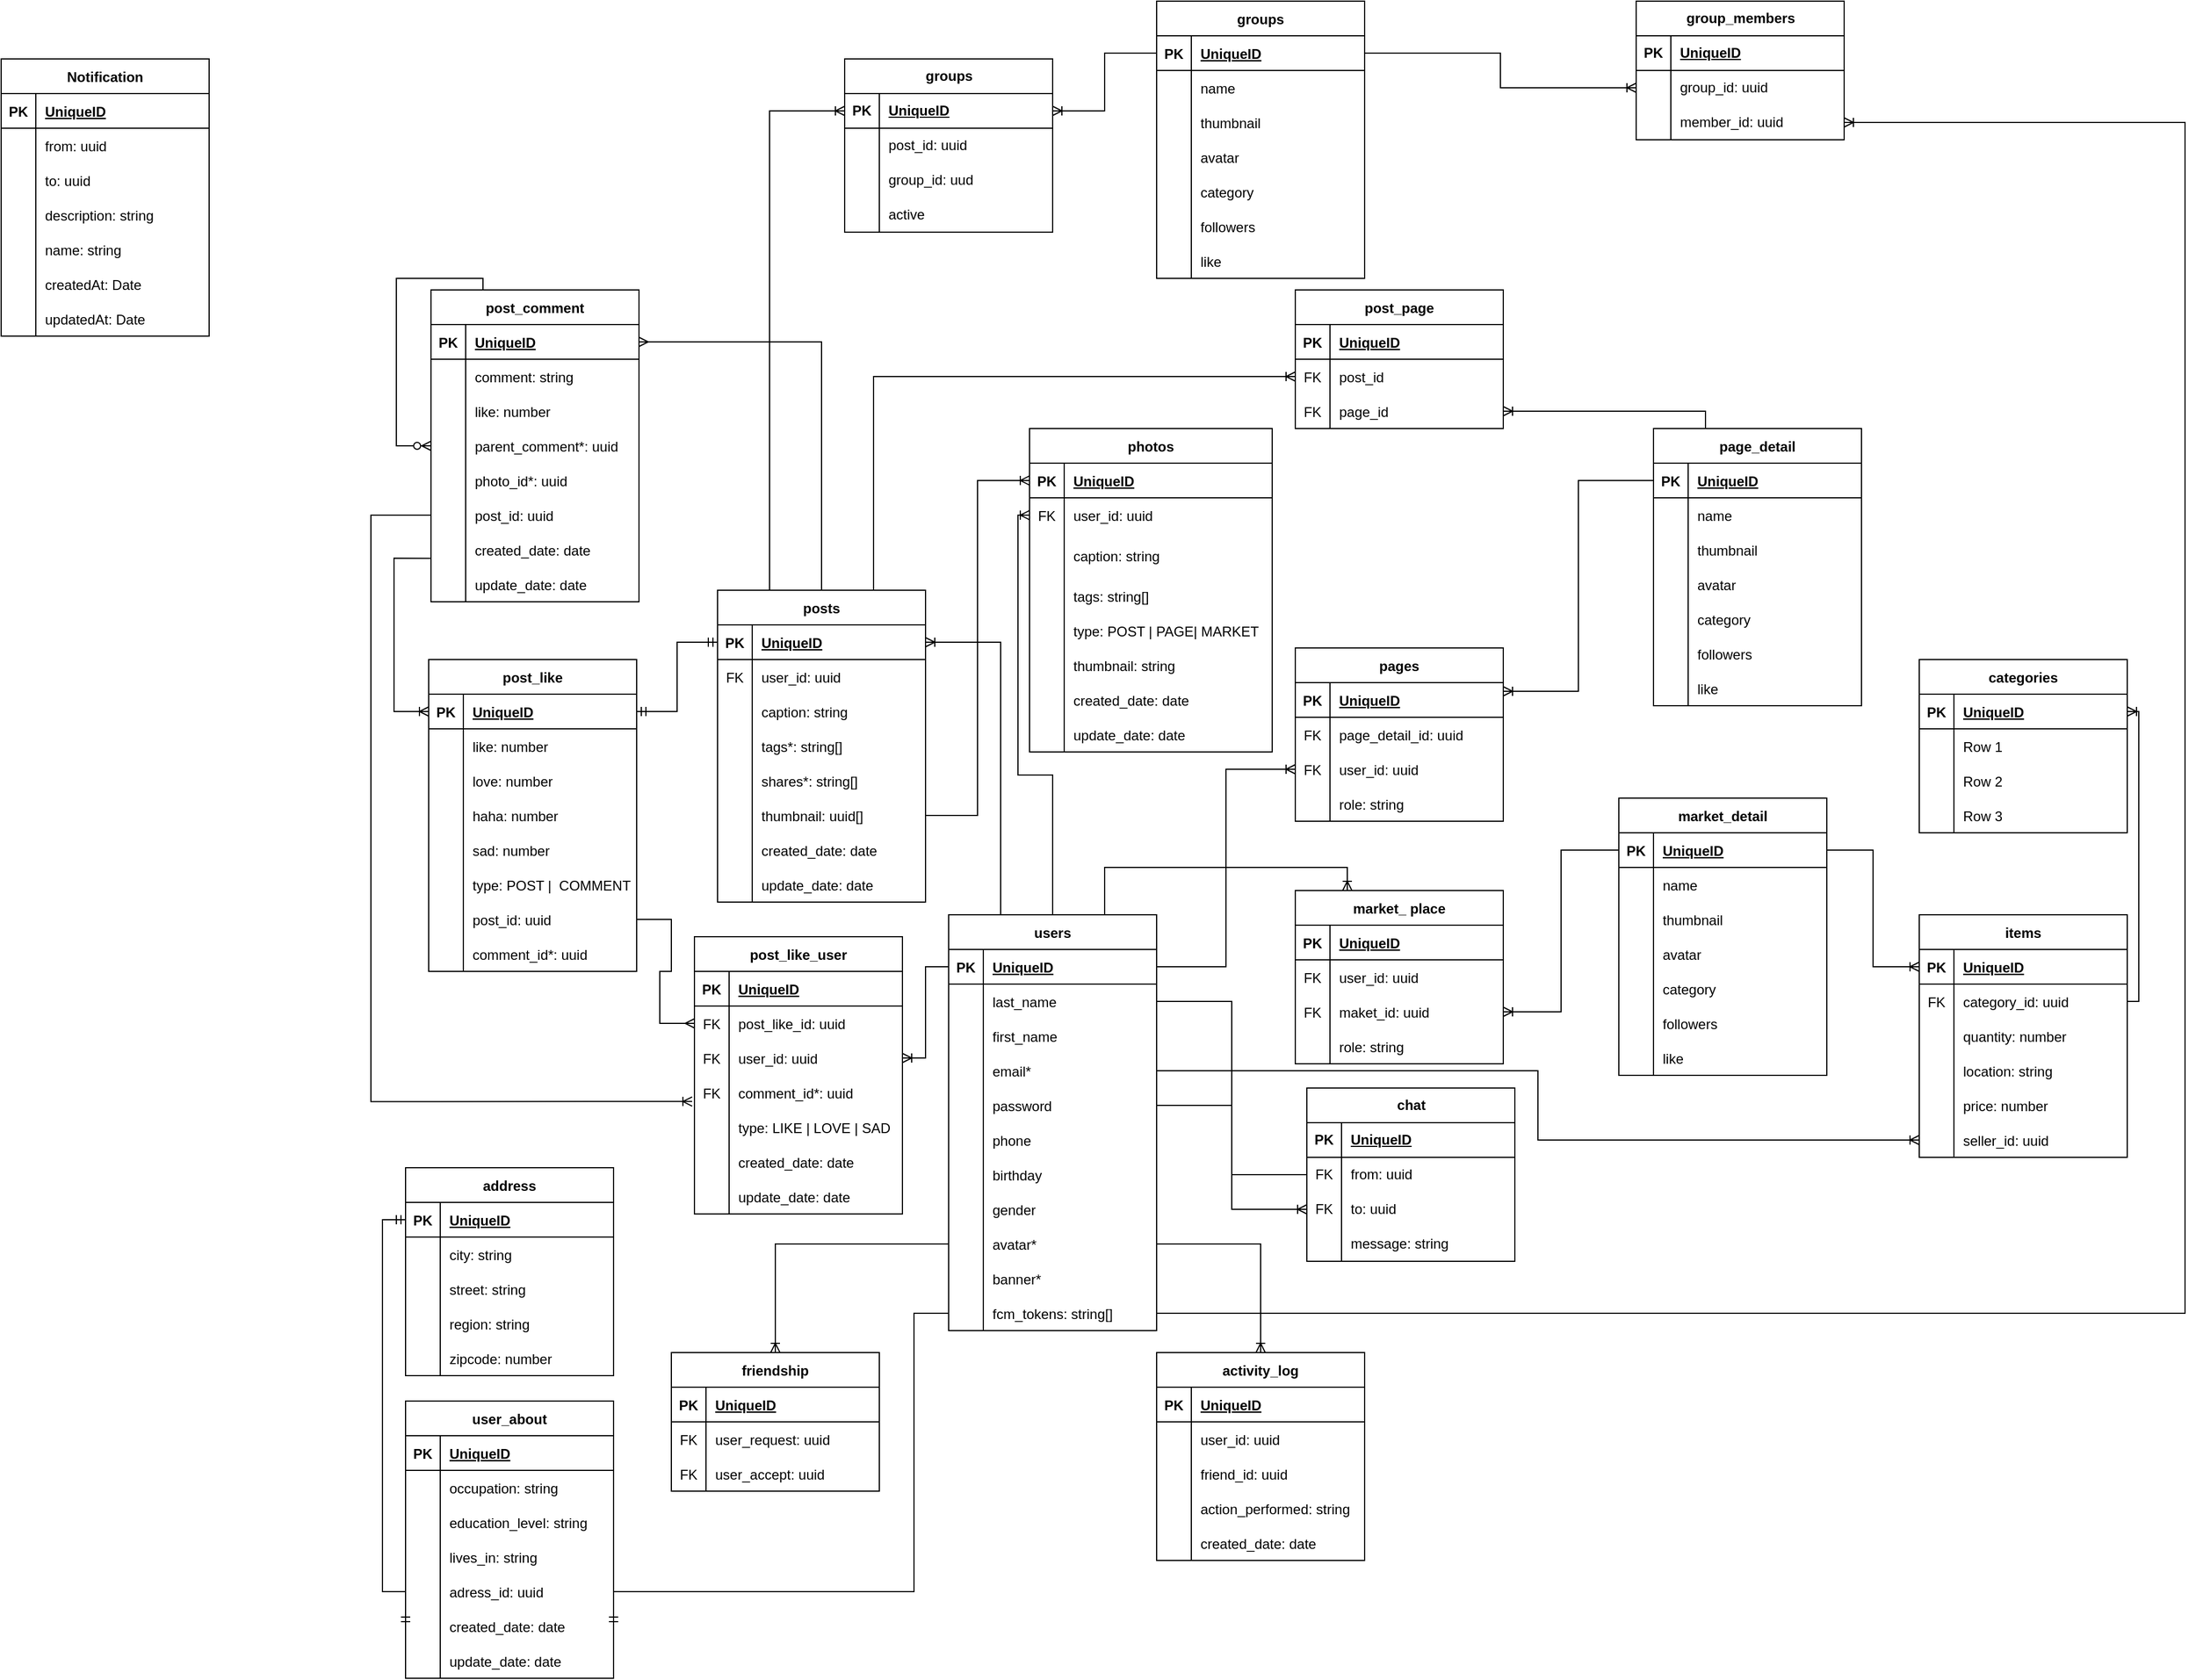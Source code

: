 <mxfile version="21.0.2" type="device"><diagram name="Page-1" id="Vz-Pskoae4e45sVeTHOh"><mxGraphModel dx="2506" dy="2090" grid="1" gridSize="10" guides="1" tooltips="1" connect="1" arrows="1" fold="1" page="1" pageScale="1" pageWidth="850" pageHeight="1100" math="0" shadow="0"><root><mxCell id="0"/><mxCell id="1" parent="0"/><mxCell id="uvC9alr37WVkrbk3zK_1-148" value="users" style="shape=table;startSize=30;container=1;collapsible=1;childLayout=tableLayout;fixedRows=1;rowLines=0;fontStyle=1;align=center;resizeLast=1;" parent="1" vertex="1"><mxGeometry x="460" y="501" width="180" height="360" as="geometry"/></mxCell><mxCell id="uvC9alr37WVkrbk3zK_1-149" value="" style="shape=tableRow;horizontal=0;startSize=0;swimlaneHead=0;swimlaneBody=0;fillColor=none;collapsible=0;dropTarget=0;points=[[0,0.5],[1,0.5]];portConstraint=eastwest;top=0;left=0;right=0;bottom=1;" parent="uvC9alr37WVkrbk3zK_1-148" vertex="1"><mxGeometry y="30" width="180" height="30" as="geometry"/></mxCell><mxCell id="uvC9alr37WVkrbk3zK_1-150" value="PK" style="shape=partialRectangle;connectable=0;fillColor=none;top=0;left=0;bottom=0;right=0;fontStyle=1;overflow=hidden;" parent="uvC9alr37WVkrbk3zK_1-149" vertex="1"><mxGeometry width="30" height="30" as="geometry"><mxRectangle width="30" height="30" as="alternateBounds"/></mxGeometry></mxCell><mxCell id="uvC9alr37WVkrbk3zK_1-151" value="UniqueID" style="shape=partialRectangle;connectable=0;fillColor=none;top=0;left=0;bottom=0;right=0;align=left;spacingLeft=6;fontStyle=5;overflow=hidden;" parent="uvC9alr37WVkrbk3zK_1-149" vertex="1"><mxGeometry x="30" width="150" height="30" as="geometry"><mxRectangle width="150" height="30" as="alternateBounds"/></mxGeometry></mxCell><mxCell id="uvC9alr37WVkrbk3zK_1-152" value="" style="shape=tableRow;horizontal=0;startSize=0;swimlaneHead=0;swimlaneBody=0;fillColor=none;collapsible=0;dropTarget=0;points=[[0,0.5],[1,0.5]];portConstraint=eastwest;top=0;left=0;right=0;bottom=0;" parent="uvC9alr37WVkrbk3zK_1-148" vertex="1"><mxGeometry y="60" width="180" height="30" as="geometry"/></mxCell><mxCell id="uvC9alr37WVkrbk3zK_1-153" value="" style="shape=partialRectangle;connectable=0;fillColor=none;top=0;left=0;bottom=0;right=0;editable=1;overflow=hidden;" parent="uvC9alr37WVkrbk3zK_1-152" vertex="1"><mxGeometry width="30" height="30" as="geometry"><mxRectangle width="30" height="30" as="alternateBounds"/></mxGeometry></mxCell><mxCell id="uvC9alr37WVkrbk3zK_1-154" value="last_name" style="shape=partialRectangle;connectable=0;fillColor=none;top=0;left=0;bottom=0;right=0;align=left;spacingLeft=6;overflow=hidden;" parent="uvC9alr37WVkrbk3zK_1-152" vertex="1"><mxGeometry x="30" width="150" height="30" as="geometry"><mxRectangle width="150" height="30" as="alternateBounds"/></mxGeometry></mxCell><mxCell id="uvC9alr37WVkrbk3zK_1-155" value="" style="shape=tableRow;horizontal=0;startSize=0;swimlaneHead=0;swimlaneBody=0;fillColor=none;collapsible=0;dropTarget=0;points=[[0,0.5],[1,0.5]];portConstraint=eastwest;top=0;left=0;right=0;bottom=0;" parent="uvC9alr37WVkrbk3zK_1-148" vertex="1"><mxGeometry y="90" width="180" height="30" as="geometry"/></mxCell><mxCell id="uvC9alr37WVkrbk3zK_1-156" value="" style="shape=partialRectangle;connectable=0;fillColor=none;top=0;left=0;bottom=0;right=0;editable=1;overflow=hidden;" parent="uvC9alr37WVkrbk3zK_1-155" vertex="1"><mxGeometry width="30" height="30" as="geometry"><mxRectangle width="30" height="30" as="alternateBounds"/></mxGeometry></mxCell><mxCell id="uvC9alr37WVkrbk3zK_1-157" value="first_name" style="shape=partialRectangle;connectable=0;fillColor=none;top=0;left=0;bottom=0;right=0;align=left;spacingLeft=6;overflow=hidden;" parent="uvC9alr37WVkrbk3zK_1-155" vertex="1"><mxGeometry x="30" width="150" height="30" as="geometry"><mxRectangle width="150" height="30" as="alternateBounds"/></mxGeometry></mxCell><mxCell id="uvC9alr37WVkrbk3zK_1-158" value="" style="shape=tableRow;horizontal=0;startSize=0;swimlaneHead=0;swimlaneBody=0;fillColor=none;collapsible=0;dropTarget=0;points=[[0,0.5],[1,0.5]];portConstraint=eastwest;top=0;left=0;right=0;bottom=0;" parent="uvC9alr37WVkrbk3zK_1-148" vertex="1"><mxGeometry y="120" width="180" height="30" as="geometry"/></mxCell><mxCell id="uvC9alr37WVkrbk3zK_1-159" value="" style="shape=partialRectangle;connectable=0;fillColor=none;top=0;left=0;bottom=0;right=0;editable=1;overflow=hidden;" parent="uvC9alr37WVkrbk3zK_1-158" vertex="1"><mxGeometry width="30" height="30" as="geometry"><mxRectangle width="30" height="30" as="alternateBounds"/></mxGeometry></mxCell><mxCell id="uvC9alr37WVkrbk3zK_1-160" value="email*" style="shape=partialRectangle;connectable=0;fillColor=none;top=0;left=0;bottom=0;right=0;align=left;spacingLeft=6;overflow=hidden;" parent="uvC9alr37WVkrbk3zK_1-158" vertex="1"><mxGeometry x="30" width="150" height="30" as="geometry"><mxRectangle width="150" height="30" as="alternateBounds"/></mxGeometry></mxCell><mxCell id="uvC9alr37WVkrbk3zK_1-161" value="" style="shape=tableRow;horizontal=0;startSize=0;swimlaneHead=0;swimlaneBody=0;fillColor=none;collapsible=0;dropTarget=0;points=[[0,0.5],[1,0.5]];portConstraint=eastwest;top=0;left=0;right=0;bottom=0;" parent="uvC9alr37WVkrbk3zK_1-148" vertex="1"><mxGeometry y="150" width="180" height="30" as="geometry"/></mxCell><mxCell id="uvC9alr37WVkrbk3zK_1-162" value="" style="shape=partialRectangle;connectable=0;fillColor=none;top=0;left=0;bottom=0;right=0;editable=1;overflow=hidden;" parent="uvC9alr37WVkrbk3zK_1-161" vertex="1"><mxGeometry width="30" height="30" as="geometry"><mxRectangle width="30" height="30" as="alternateBounds"/></mxGeometry></mxCell><mxCell id="uvC9alr37WVkrbk3zK_1-163" value="password" style="shape=partialRectangle;connectable=0;fillColor=none;top=0;left=0;bottom=0;right=0;align=left;spacingLeft=6;overflow=hidden;" parent="uvC9alr37WVkrbk3zK_1-161" vertex="1"><mxGeometry x="30" width="150" height="30" as="geometry"><mxRectangle width="150" height="30" as="alternateBounds"/></mxGeometry></mxCell><mxCell id="uvC9alr37WVkrbk3zK_1-164" value="" style="shape=tableRow;horizontal=0;startSize=0;swimlaneHead=0;swimlaneBody=0;fillColor=none;collapsible=0;dropTarget=0;points=[[0,0.5],[1,0.5]];portConstraint=eastwest;top=0;left=0;right=0;bottom=0;" parent="uvC9alr37WVkrbk3zK_1-148" vertex="1"><mxGeometry y="180" width="180" height="30" as="geometry"/></mxCell><mxCell id="uvC9alr37WVkrbk3zK_1-165" value="" style="shape=partialRectangle;connectable=0;fillColor=none;top=0;left=0;bottom=0;right=0;editable=1;overflow=hidden;" parent="uvC9alr37WVkrbk3zK_1-164" vertex="1"><mxGeometry width="30" height="30" as="geometry"><mxRectangle width="30" height="30" as="alternateBounds"/></mxGeometry></mxCell><mxCell id="uvC9alr37WVkrbk3zK_1-166" value="phone" style="shape=partialRectangle;connectable=0;fillColor=none;top=0;left=0;bottom=0;right=0;align=left;spacingLeft=6;overflow=hidden;" parent="uvC9alr37WVkrbk3zK_1-164" vertex="1"><mxGeometry x="30" width="150" height="30" as="geometry"><mxRectangle width="150" height="30" as="alternateBounds"/></mxGeometry></mxCell><mxCell id="uvC9alr37WVkrbk3zK_1-167" value="" style="shape=tableRow;horizontal=0;startSize=0;swimlaneHead=0;swimlaneBody=0;fillColor=none;collapsible=0;dropTarget=0;points=[[0,0.5],[1,0.5]];portConstraint=eastwest;top=0;left=0;right=0;bottom=0;" parent="uvC9alr37WVkrbk3zK_1-148" vertex="1"><mxGeometry y="210" width="180" height="30" as="geometry"/></mxCell><mxCell id="uvC9alr37WVkrbk3zK_1-168" value="" style="shape=partialRectangle;connectable=0;fillColor=none;top=0;left=0;bottom=0;right=0;editable=1;overflow=hidden;" parent="uvC9alr37WVkrbk3zK_1-167" vertex="1"><mxGeometry width="30" height="30" as="geometry"><mxRectangle width="30" height="30" as="alternateBounds"/></mxGeometry></mxCell><mxCell id="uvC9alr37WVkrbk3zK_1-169" value="birthday" style="shape=partialRectangle;connectable=0;fillColor=none;top=0;left=0;bottom=0;right=0;align=left;spacingLeft=6;overflow=hidden;" parent="uvC9alr37WVkrbk3zK_1-167" vertex="1"><mxGeometry x="30" width="150" height="30" as="geometry"><mxRectangle width="150" height="30" as="alternateBounds"/></mxGeometry></mxCell><mxCell id="uvC9alr37WVkrbk3zK_1-170" value="" style="shape=tableRow;horizontal=0;startSize=0;swimlaneHead=0;swimlaneBody=0;fillColor=none;collapsible=0;dropTarget=0;points=[[0,0.5],[1,0.5]];portConstraint=eastwest;top=0;left=0;right=0;bottom=0;" parent="uvC9alr37WVkrbk3zK_1-148" vertex="1"><mxGeometry y="240" width="180" height="30" as="geometry"/></mxCell><mxCell id="uvC9alr37WVkrbk3zK_1-171" value="" style="shape=partialRectangle;connectable=0;fillColor=none;top=0;left=0;bottom=0;right=0;editable=1;overflow=hidden;" parent="uvC9alr37WVkrbk3zK_1-170" vertex="1"><mxGeometry width="30" height="30" as="geometry"><mxRectangle width="30" height="30" as="alternateBounds"/></mxGeometry></mxCell><mxCell id="uvC9alr37WVkrbk3zK_1-172" value="gender" style="shape=partialRectangle;connectable=0;fillColor=none;top=0;left=0;bottom=0;right=0;align=left;spacingLeft=6;overflow=hidden;" parent="uvC9alr37WVkrbk3zK_1-170" vertex="1"><mxGeometry x="30" width="150" height="30" as="geometry"><mxRectangle width="150" height="30" as="alternateBounds"/></mxGeometry></mxCell><mxCell id="s-w2H1VwweVaLXyvd3O2-130" value="" style="shape=tableRow;horizontal=0;startSize=0;swimlaneHead=0;swimlaneBody=0;fillColor=none;collapsible=0;dropTarget=0;points=[[0,0.5],[1,0.5]];portConstraint=eastwest;top=0;left=0;right=0;bottom=0;" parent="uvC9alr37WVkrbk3zK_1-148" vertex="1"><mxGeometry y="270" width="180" height="30" as="geometry"/></mxCell><mxCell id="s-w2H1VwweVaLXyvd3O2-131" value="" style="shape=partialRectangle;connectable=0;fillColor=none;top=0;left=0;bottom=0;right=0;editable=1;overflow=hidden;" parent="s-w2H1VwweVaLXyvd3O2-130" vertex="1"><mxGeometry width="30" height="30" as="geometry"><mxRectangle width="30" height="30" as="alternateBounds"/></mxGeometry></mxCell><mxCell id="s-w2H1VwweVaLXyvd3O2-132" value="avatar*" style="shape=partialRectangle;connectable=0;fillColor=none;top=0;left=0;bottom=0;right=0;align=left;spacingLeft=6;overflow=hidden;" parent="s-w2H1VwweVaLXyvd3O2-130" vertex="1"><mxGeometry x="30" width="150" height="30" as="geometry"><mxRectangle width="150" height="30" as="alternateBounds"/></mxGeometry></mxCell><mxCell id="s-w2H1VwweVaLXyvd3O2-133" value="" style="shape=tableRow;horizontal=0;startSize=0;swimlaneHead=0;swimlaneBody=0;fillColor=none;collapsible=0;dropTarget=0;points=[[0,0.5],[1,0.5]];portConstraint=eastwest;top=0;left=0;right=0;bottom=0;" parent="uvC9alr37WVkrbk3zK_1-148" vertex="1"><mxGeometry y="300" width="180" height="30" as="geometry"/></mxCell><mxCell id="s-w2H1VwweVaLXyvd3O2-134" value="" style="shape=partialRectangle;connectable=0;fillColor=none;top=0;left=0;bottom=0;right=0;editable=1;overflow=hidden;" parent="s-w2H1VwweVaLXyvd3O2-133" vertex="1"><mxGeometry width="30" height="30" as="geometry"><mxRectangle width="30" height="30" as="alternateBounds"/></mxGeometry></mxCell><mxCell id="s-w2H1VwweVaLXyvd3O2-135" value="banner*" style="shape=partialRectangle;connectable=0;fillColor=none;top=0;left=0;bottom=0;right=0;align=left;spacingLeft=6;overflow=hidden;" parent="s-w2H1VwweVaLXyvd3O2-133" vertex="1"><mxGeometry x="30" width="150" height="30" as="geometry"><mxRectangle width="150" height="30" as="alternateBounds"/></mxGeometry></mxCell><mxCell id="IG5fjBQoIz0vGFbVlM-B-61" value="" style="shape=tableRow;horizontal=0;startSize=0;swimlaneHead=0;swimlaneBody=0;fillColor=none;collapsible=0;dropTarget=0;points=[[0,0.5],[1,0.5]];portConstraint=eastwest;top=0;left=0;right=0;bottom=0;" parent="uvC9alr37WVkrbk3zK_1-148" vertex="1"><mxGeometry y="330" width="180" height="30" as="geometry"/></mxCell><mxCell id="IG5fjBQoIz0vGFbVlM-B-62" value="" style="shape=partialRectangle;connectable=0;fillColor=none;top=0;left=0;bottom=0;right=0;editable=1;overflow=hidden;" parent="IG5fjBQoIz0vGFbVlM-B-61" vertex="1"><mxGeometry width="30" height="30" as="geometry"><mxRectangle width="30" height="30" as="alternateBounds"/></mxGeometry></mxCell><mxCell id="IG5fjBQoIz0vGFbVlM-B-63" value="fcm_tokens: string[]" style="shape=partialRectangle;connectable=0;fillColor=none;top=0;left=0;bottom=0;right=0;align=left;spacingLeft=6;overflow=hidden;" parent="IG5fjBQoIz0vGFbVlM-B-61" vertex="1"><mxGeometry x="30" width="150" height="30" as="geometry"><mxRectangle width="150" height="30" as="alternateBounds"/></mxGeometry></mxCell><mxCell id="uvC9alr37WVkrbk3zK_1-173" value="friendship" style="shape=table;startSize=30;container=1;collapsible=1;childLayout=tableLayout;fixedRows=1;rowLines=0;fontStyle=1;align=center;resizeLast=1;" parent="1" vertex="1"><mxGeometry x="220" y="880" width="180" height="120" as="geometry"/></mxCell><mxCell id="uvC9alr37WVkrbk3zK_1-174" value="" style="shape=tableRow;horizontal=0;startSize=0;swimlaneHead=0;swimlaneBody=0;fillColor=none;collapsible=0;dropTarget=0;points=[[0,0.5],[1,0.5]];portConstraint=eastwest;top=0;left=0;right=0;bottom=1;" parent="uvC9alr37WVkrbk3zK_1-173" vertex="1"><mxGeometry y="30" width="180" height="30" as="geometry"/></mxCell><mxCell id="uvC9alr37WVkrbk3zK_1-175" value="PK" style="shape=partialRectangle;connectable=0;fillColor=none;top=0;left=0;bottom=0;right=0;fontStyle=1;overflow=hidden;" parent="uvC9alr37WVkrbk3zK_1-174" vertex="1"><mxGeometry width="30" height="30" as="geometry"><mxRectangle width="30" height="30" as="alternateBounds"/></mxGeometry></mxCell><mxCell id="uvC9alr37WVkrbk3zK_1-176" value="UniqueID" style="shape=partialRectangle;connectable=0;fillColor=none;top=0;left=0;bottom=0;right=0;align=left;spacingLeft=6;fontStyle=5;overflow=hidden;" parent="uvC9alr37WVkrbk3zK_1-174" vertex="1"><mxGeometry x="30" width="150" height="30" as="geometry"><mxRectangle width="150" height="30" as="alternateBounds"/></mxGeometry></mxCell><mxCell id="uvC9alr37WVkrbk3zK_1-177" value="" style="shape=tableRow;horizontal=0;startSize=0;swimlaneHead=0;swimlaneBody=0;fillColor=none;collapsible=0;dropTarget=0;points=[[0,0.5],[1,0.5]];portConstraint=eastwest;top=0;left=0;right=0;bottom=0;" parent="uvC9alr37WVkrbk3zK_1-173" vertex="1"><mxGeometry y="60" width="180" height="30" as="geometry"/></mxCell><mxCell id="uvC9alr37WVkrbk3zK_1-178" value="FK" style="shape=partialRectangle;connectable=0;fillColor=none;top=0;left=0;bottom=0;right=0;editable=1;overflow=hidden;" parent="uvC9alr37WVkrbk3zK_1-177" vertex="1"><mxGeometry width="30" height="30" as="geometry"><mxRectangle width="30" height="30" as="alternateBounds"/></mxGeometry></mxCell><mxCell id="uvC9alr37WVkrbk3zK_1-179" value="user_request: uuid" style="shape=partialRectangle;connectable=0;fillColor=none;top=0;left=0;bottom=0;right=0;align=left;spacingLeft=6;overflow=hidden;" parent="uvC9alr37WVkrbk3zK_1-177" vertex="1"><mxGeometry x="30" width="150" height="30" as="geometry"><mxRectangle width="150" height="30" as="alternateBounds"/></mxGeometry></mxCell><mxCell id="uvC9alr37WVkrbk3zK_1-180" value="" style="shape=tableRow;horizontal=0;startSize=0;swimlaneHead=0;swimlaneBody=0;fillColor=none;collapsible=0;dropTarget=0;points=[[0,0.5],[1,0.5]];portConstraint=eastwest;top=0;left=0;right=0;bottom=0;" parent="uvC9alr37WVkrbk3zK_1-173" vertex="1"><mxGeometry y="90" width="180" height="30" as="geometry"/></mxCell><mxCell id="uvC9alr37WVkrbk3zK_1-181" value="FK" style="shape=partialRectangle;connectable=0;fillColor=none;top=0;left=0;bottom=0;right=0;editable=1;overflow=hidden;" parent="uvC9alr37WVkrbk3zK_1-180" vertex="1"><mxGeometry width="30" height="30" as="geometry"><mxRectangle width="30" height="30" as="alternateBounds"/></mxGeometry></mxCell><mxCell id="uvC9alr37WVkrbk3zK_1-182" value="user_accept: uuid" style="shape=partialRectangle;connectable=0;fillColor=none;top=0;left=0;bottom=0;right=0;align=left;spacingLeft=6;overflow=hidden;" parent="uvC9alr37WVkrbk3zK_1-180" vertex="1"><mxGeometry x="30" width="150" height="30" as="geometry"><mxRectangle width="150" height="30" as="alternateBounds"/></mxGeometry></mxCell><mxCell id="uvC9alr37WVkrbk3zK_1-183" value="photos" style="shape=table;startSize=30;container=1;collapsible=1;childLayout=tableLayout;fixedRows=1;rowLines=0;fontStyle=1;align=center;resizeLast=1;" parent="1" vertex="1"><mxGeometry x="530" y="80" width="210.0" height="280" as="geometry"/></mxCell><mxCell id="uvC9alr37WVkrbk3zK_1-184" value="" style="shape=tableRow;horizontal=0;startSize=0;swimlaneHead=0;swimlaneBody=0;fillColor=none;collapsible=0;dropTarget=0;points=[[0,0.5],[1,0.5]];portConstraint=eastwest;top=0;left=0;right=0;bottom=1;" parent="uvC9alr37WVkrbk3zK_1-183" vertex="1"><mxGeometry y="30" width="210.0" height="30" as="geometry"/></mxCell><mxCell id="uvC9alr37WVkrbk3zK_1-185" value="PK" style="shape=partialRectangle;connectable=0;fillColor=none;top=0;left=0;bottom=0;right=0;fontStyle=1;overflow=hidden;" parent="uvC9alr37WVkrbk3zK_1-184" vertex="1"><mxGeometry width="30" height="30" as="geometry"><mxRectangle width="30" height="30" as="alternateBounds"/></mxGeometry></mxCell><mxCell id="uvC9alr37WVkrbk3zK_1-186" value="UniqueID" style="shape=partialRectangle;connectable=0;fillColor=none;top=0;left=0;bottom=0;right=0;align=left;spacingLeft=6;fontStyle=5;overflow=hidden;" parent="uvC9alr37WVkrbk3zK_1-184" vertex="1"><mxGeometry x="30" width="180.0" height="30" as="geometry"><mxRectangle width="180.0" height="30" as="alternateBounds"/></mxGeometry></mxCell><mxCell id="uvC9alr37WVkrbk3zK_1-187" value="" style="shape=tableRow;horizontal=0;startSize=0;swimlaneHead=0;swimlaneBody=0;fillColor=none;collapsible=0;dropTarget=0;points=[[0,0.5],[1,0.5]];portConstraint=eastwest;top=0;left=0;right=0;bottom=0;" parent="uvC9alr37WVkrbk3zK_1-183" vertex="1"><mxGeometry y="60" width="210.0" height="30" as="geometry"/></mxCell><mxCell id="uvC9alr37WVkrbk3zK_1-188" value="FK" style="shape=partialRectangle;connectable=0;fillColor=none;top=0;left=0;bottom=0;right=0;editable=1;overflow=hidden;" parent="uvC9alr37WVkrbk3zK_1-187" vertex="1"><mxGeometry width="30" height="30" as="geometry"><mxRectangle width="30" height="30" as="alternateBounds"/></mxGeometry></mxCell><mxCell id="uvC9alr37WVkrbk3zK_1-189" value="user_id: uuid" style="shape=partialRectangle;connectable=0;fillColor=none;top=0;left=0;bottom=0;right=0;align=left;spacingLeft=6;overflow=hidden;" parent="uvC9alr37WVkrbk3zK_1-187" vertex="1"><mxGeometry x="30" width="180.0" height="30" as="geometry"><mxRectangle width="180.0" height="30" as="alternateBounds"/></mxGeometry></mxCell><mxCell id="uvC9alr37WVkrbk3zK_1-190" value="" style="shape=tableRow;horizontal=0;startSize=0;swimlaneHead=0;swimlaneBody=0;fillColor=none;collapsible=0;dropTarget=0;points=[[0,0.5],[1,0.5]];portConstraint=eastwest;top=0;left=0;right=0;bottom=0;" parent="uvC9alr37WVkrbk3zK_1-183" vertex="1"><mxGeometry y="90" width="210.0" height="40" as="geometry"/></mxCell><mxCell id="uvC9alr37WVkrbk3zK_1-191" value="" style="shape=partialRectangle;connectable=0;fillColor=none;top=0;left=0;bottom=0;right=0;editable=1;overflow=hidden;" parent="uvC9alr37WVkrbk3zK_1-190" vertex="1"><mxGeometry width="30" height="40" as="geometry"><mxRectangle width="30" height="40" as="alternateBounds"/></mxGeometry></mxCell><mxCell id="uvC9alr37WVkrbk3zK_1-192" value="caption: string" style="shape=partialRectangle;connectable=0;fillColor=none;top=0;left=0;bottom=0;right=0;align=left;spacingLeft=6;overflow=hidden;" parent="uvC9alr37WVkrbk3zK_1-190" vertex="1"><mxGeometry x="30" width="180.0" height="40" as="geometry"><mxRectangle width="180.0" height="40" as="alternateBounds"/></mxGeometry></mxCell><mxCell id="uvC9alr37WVkrbk3zK_1-193" value="" style="shape=tableRow;horizontal=0;startSize=0;swimlaneHead=0;swimlaneBody=0;fillColor=none;collapsible=0;dropTarget=0;points=[[0,0.5],[1,0.5]];portConstraint=eastwest;top=0;left=0;right=0;bottom=0;" parent="uvC9alr37WVkrbk3zK_1-183" vertex="1"><mxGeometry y="130" width="210.0" height="30" as="geometry"/></mxCell><mxCell id="uvC9alr37WVkrbk3zK_1-194" value="" style="shape=partialRectangle;connectable=0;fillColor=none;top=0;left=0;bottom=0;right=0;editable=1;overflow=hidden;" parent="uvC9alr37WVkrbk3zK_1-193" vertex="1"><mxGeometry width="30" height="30" as="geometry"><mxRectangle width="30" height="30" as="alternateBounds"/></mxGeometry></mxCell><mxCell id="uvC9alr37WVkrbk3zK_1-195" value="tags: string[]" style="shape=partialRectangle;connectable=0;fillColor=none;top=0;left=0;bottom=0;right=0;align=left;spacingLeft=6;overflow=hidden;" parent="uvC9alr37WVkrbk3zK_1-193" vertex="1"><mxGeometry x="30" width="180.0" height="30" as="geometry"><mxRectangle width="180.0" height="30" as="alternateBounds"/></mxGeometry></mxCell><mxCell id="s-w2H1VwweVaLXyvd3O2-136" value="" style="shape=tableRow;horizontal=0;startSize=0;swimlaneHead=0;swimlaneBody=0;fillColor=none;collapsible=0;dropTarget=0;points=[[0,0.5],[1,0.5]];portConstraint=eastwest;top=0;left=0;right=0;bottom=0;" parent="uvC9alr37WVkrbk3zK_1-183" vertex="1"><mxGeometry y="160" width="210.0" height="30" as="geometry"/></mxCell><mxCell id="s-w2H1VwweVaLXyvd3O2-137" value="" style="shape=partialRectangle;connectable=0;fillColor=none;top=0;left=0;bottom=0;right=0;editable=1;overflow=hidden;" parent="s-w2H1VwweVaLXyvd3O2-136" vertex="1"><mxGeometry width="30" height="30" as="geometry"><mxRectangle width="30" height="30" as="alternateBounds"/></mxGeometry></mxCell><mxCell id="s-w2H1VwweVaLXyvd3O2-138" value="type: POST | PAGE| MARKET" style="shape=partialRectangle;connectable=0;fillColor=none;top=0;left=0;bottom=0;right=0;align=left;spacingLeft=6;overflow=hidden;" parent="s-w2H1VwweVaLXyvd3O2-136" vertex="1"><mxGeometry x="30" width="180.0" height="30" as="geometry"><mxRectangle width="180.0" height="30" as="alternateBounds"/></mxGeometry></mxCell><mxCell id="IG5fjBQoIz0vGFbVlM-B-54" value="" style="shape=tableRow;horizontal=0;startSize=0;swimlaneHead=0;swimlaneBody=0;fillColor=none;collapsible=0;dropTarget=0;points=[[0,0.5],[1,0.5]];portConstraint=eastwest;top=0;left=0;right=0;bottom=0;" parent="uvC9alr37WVkrbk3zK_1-183" vertex="1"><mxGeometry y="190" width="210.0" height="30" as="geometry"/></mxCell><mxCell id="IG5fjBQoIz0vGFbVlM-B-55" value="" style="shape=partialRectangle;connectable=0;fillColor=none;top=0;left=0;bottom=0;right=0;editable=1;overflow=hidden;" parent="IG5fjBQoIz0vGFbVlM-B-54" vertex="1"><mxGeometry width="30" height="30" as="geometry"><mxRectangle width="30" height="30" as="alternateBounds"/></mxGeometry></mxCell><mxCell id="IG5fjBQoIz0vGFbVlM-B-56" value="thumbnail: string" style="shape=partialRectangle;connectable=0;fillColor=none;top=0;left=0;bottom=0;right=0;align=left;spacingLeft=6;overflow=hidden;" parent="IG5fjBQoIz0vGFbVlM-B-54" vertex="1"><mxGeometry x="30" width="180.0" height="30" as="geometry"><mxRectangle width="180.0" height="30" as="alternateBounds"/></mxGeometry></mxCell><mxCell id="uvC9alr37WVkrbk3zK_1-196" value="" style="shape=tableRow;horizontal=0;startSize=0;swimlaneHead=0;swimlaneBody=0;fillColor=none;collapsible=0;dropTarget=0;points=[[0,0.5],[1,0.5]];portConstraint=eastwest;top=0;left=0;right=0;bottom=0;" parent="uvC9alr37WVkrbk3zK_1-183" vertex="1"><mxGeometry y="220" width="210.0" height="30" as="geometry"/></mxCell><mxCell id="uvC9alr37WVkrbk3zK_1-197" value="" style="shape=partialRectangle;connectable=0;fillColor=none;top=0;left=0;bottom=0;right=0;editable=1;overflow=hidden;" parent="uvC9alr37WVkrbk3zK_1-196" vertex="1"><mxGeometry width="30" height="30" as="geometry"><mxRectangle width="30" height="30" as="alternateBounds"/></mxGeometry></mxCell><mxCell id="uvC9alr37WVkrbk3zK_1-198" value="created_date: date" style="shape=partialRectangle;connectable=0;fillColor=none;top=0;left=0;bottom=0;right=0;align=left;spacingLeft=6;overflow=hidden;" parent="uvC9alr37WVkrbk3zK_1-196" vertex="1"><mxGeometry x="30" width="180.0" height="30" as="geometry"><mxRectangle width="180.0" height="30" as="alternateBounds"/></mxGeometry></mxCell><mxCell id="uvC9alr37WVkrbk3zK_1-199" value="" style="shape=tableRow;horizontal=0;startSize=0;swimlaneHead=0;swimlaneBody=0;fillColor=none;collapsible=0;dropTarget=0;points=[[0,0.5],[1,0.5]];portConstraint=eastwest;top=0;left=0;right=0;bottom=0;" parent="uvC9alr37WVkrbk3zK_1-183" vertex="1"><mxGeometry y="250" width="210.0" height="30" as="geometry"/></mxCell><mxCell id="uvC9alr37WVkrbk3zK_1-200" value="" style="shape=partialRectangle;connectable=0;fillColor=none;top=0;left=0;bottom=0;right=0;editable=1;overflow=hidden;" parent="uvC9alr37WVkrbk3zK_1-199" vertex="1"><mxGeometry width="30" height="30" as="geometry"><mxRectangle width="30" height="30" as="alternateBounds"/></mxGeometry></mxCell><mxCell id="uvC9alr37WVkrbk3zK_1-201" value="update_date: date" style="shape=partialRectangle;connectable=0;fillColor=none;top=0;left=0;bottom=0;right=0;align=left;spacingLeft=6;overflow=hidden;" parent="uvC9alr37WVkrbk3zK_1-199" vertex="1"><mxGeometry x="30" width="180.0" height="30" as="geometry"><mxRectangle width="180.0" height="30" as="alternateBounds"/></mxGeometry></mxCell><mxCell id="uvC9alr37WVkrbk3zK_1-202" value="posts" style="shape=table;startSize=30;container=1;collapsible=1;childLayout=tableLayout;fixedRows=1;rowLines=0;fontStyle=1;align=center;resizeLast=1;" parent="1" vertex="1"><mxGeometry x="260" y="220" width="180" height="270" as="geometry"/></mxCell><mxCell id="uvC9alr37WVkrbk3zK_1-203" value="" style="shape=tableRow;horizontal=0;startSize=0;swimlaneHead=0;swimlaneBody=0;fillColor=none;collapsible=0;dropTarget=0;points=[[0,0.5],[1,0.5]];portConstraint=eastwest;top=0;left=0;right=0;bottom=1;" parent="uvC9alr37WVkrbk3zK_1-202" vertex="1"><mxGeometry y="30" width="180" height="30" as="geometry"/></mxCell><mxCell id="uvC9alr37WVkrbk3zK_1-204" value="PK" style="shape=partialRectangle;connectable=0;fillColor=none;top=0;left=0;bottom=0;right=0;fontStyle=1;overflow=hidden;" parent="uvC9alr37WVkrbk3zK_1-203" vertex="1"><mxGeometry width="30" height="30" as="geometry"><mxRectangle width="30" height="30" as="alternateBounds"/></mxGeometry></mxCell><mxCell id="uvC9alr37WVkrbk3zK_1-205" value="UniqueID" style="shape=partialRectangle;connectable=0;fillColor=none;top=0;left=0;bottom=0;right=0;align=left;spacingLeft=6;fontStyle=5;overflow=hidden;" parent="uvC9alr37WVkrbk3zK_1-203" vertex="1"><mxGeometry x="30" width="150" height="30" as="geometry"><mxRectangle width="150" height="30" as="alternateBounds"/></mxGeometry></mxCell><mxCell id="uvC9alr37WVkrbk3zK_1-212" value="" style="shape=tableRow;horizontal=0;startSize=0;swimlaneHead=0;swimlaneBody=0;fillColor=none;collapsible=0;dropTarget=0;points=[[0,0.5],[1,0.5]];portConstraint=eastwest;top=0;left=0;right=0;bottom=0;" parent="uvC9alr37WVkrbk3zK_1-202" vertex="1"><mxGeometry y="60" width="180" height="30" as="geometry"/></mxCell><mxCell id="uvC9alr37WVkrbk3zK_1-213" value="FK" style="shape=partialRectangle;connectable=0;fillColor=none;top=0;left=0;bottom=0;right=0;editable=1;overflow=hidden;" parent="uvC9alr37WVkrbk3zK_1-212" vertex="1"><mxGeometry width="30" height="30" as="geometry"><mxRectangle width="30" height="30" as="alternateBounds"/></mxGeometry></mxCell><mxCell id="uvC9alr37WVkrbk3zK_1-214" value="user_id: uuid" style="shape=partialRectangle;connectable=0;fillColor=none;top=0;left=0;bottom=0;right=0;align=left;spacingLeft=6;overflow=hidden;" parent="uvC9alr37WVkrbk3zK_1-212" vertex="1"><mxGeometry x="30" width="150" height="30" as="geometry"><mxRectangle width="150" height="30" as="alternateBounds"/></mxGeometry></mxCell><mxCell id="uvC9alr37WVkrbk3zK_1-206" value="" style="shape=tableRow;horizontal=0;startSize=0;swimlaneHead=0;swimlaneBody=0;fillColor=none;collapsible=0;dropTarget=0;points=[[0,0.5],[1,0.5]];portConstraint=eastwest;top=0;left=0;right=0;bottom=0;" parent="uvC9alr37WVkrbk3zK_1-202" vertex="1"><mxGeometry y="90" width="180" height="30" as="geometry"/></mxCell><mxCell id="uvC9alr37WVkrbk3zK_1-207" value="" style="shape=partialRectangle;connectable=0;fillColor=none;top=0;left=0;bottom=0;right=0;editable=1;overflow=hidden;" parent="uvC9alr37WVkrbk3zK_1-206" vertex="1"><mxGeometry width="30" height="30" as="geometry"><mxRectangle width="30" height="30" as="alternateBounds"/></mxGeometry></mxCell><mxCell id="uvC9alr37WVkrbk3zK_1-208" value="caption: string" style="shape=partialRectangle;connectable=0;fillColor=none;top=0;left=0;bottom=0;right=0;align=left;spacingLeft=6;overflow=hidden;" parent="uvC9alr37WVkrbk3zK_1-206" vertex="1"><mxGeometry x="30" width="150" height="30" as="geometry"><mxRectangle width="150" height="30" as="alternateBounds"/></mxGeometry></mxCell><mxCell id="uvC9alr37WVkrbk3zK_1-209" value="" style="shape=tableRow;horizontal=0;startSize=0;swimlaneHead=0;swimlaneBody=0;fillColor=none;collapsible=0;dropTarget=0;points=[[0,0.5],[1,0.5]];portConstraint=eastwest;top=0;left=0;right=0;bottom=0;" parent="uvC9alr37WVkrbk3zK_1-202" vertex="1"><mxGeometry y="120" width="180" height="30" as="geometry"/></mxCell><mxCell id="uvC9alr37WVkrbk3zK_1-210" value="" style="shape=partialRectangle;connectable=0;fillColor=none;top=0;left=0;bottom=0;right=0;editable=1;overflow=hidden;" parent="uvC9alr37WVkrbk3zK_1-209" vertex="1"><mxGeometry width="30" height="30" as="geometry"><mxRectangle width="30" height="30" as="alternateBounds"/></mxGeometry></mxCell><mxCell id="uvC9alr37WVkrbk3zK_1-211" value="tags*: string[]" style="shape=partialRectangle;connectable=0;fillColor=none;top=0;left=0;bottom=0;right=0;align=left;spacingLeft=6;overflow=hidden;" parent="uvC9alr37WVkrbk3zK_1-209" vertex="1"><mxGeometry x="30" width="150" height="30" as="geometry"><mxRectangle width="150" height="30" as="alternateBounds"/></mxGeometry></mxCell><mxCell id="IG5fjBQoIz0vGFbVlM-B-35" value="" style="shape=tableRow;horizontal=0;startSize=0;swimlaneHead=0;swimlaneBody=0;fillColor=none;collapsible=0;dropTarget=0;points=[[0,0.5],[1,0.5]];portConstraint=eastwest;top=0;left=0;right=0;bottom=0;" parent="uvC9alr37WVkrbk3zK_1-202" vertex="1"><mxGeometry y="150" width="180" height="30" as="geometry"/></mxCell><mxCell id="IG5fjBQoIz0vGFbVlM-B-36" value="" style="shape=partialRectangle;connectable=0;fillColor=none;top=0;left=0;bottom=0;right=0;editable=1;overflow=hidden;" parent="IG5fjBQoIz0vGFbVlM-B-35" vertex="1"><mxGeometry width="30" height="30" as="geometry"><mxRectangle width="30" height="30" as="alternateBounds"/></mxGeometry></mxCell><mxCell id="IG5fjBQoIz0vGFbVlM-B-37" value="shares*: string[]" style="shape=partialRectangle;connectable=0;fillColor=none;top=0;left=0;bottom=0;right=0;align=left;spacingLeft=6;overflow=hidden;" parent="IG5fjBQoIz0vGFbVlM-B-35" vertex="1"><mxGeometry x="30" width="150" height="30" as="geometry"><mxRectangle width="150" height="30" as="alternateBounds"/></mxGeometry></mxCell><mxCell id="IG5fjBQoIz0vGFbVlM-B-57" value="" style="shape=tableRow;horizontal=0;startSize=0;swimlaneHead=0;swimlaneBody=0;fillColor=none;collapsible=0;dropTarget=0;points=[[0,0.5],[1,0.5]];portConstraint=eastwest;top=0;left=0;right=0;bottom=0;" parent="uvC9alr37WVkrbk3zK_1-202" vertex="1"><mxGeometry y="180" width="180" height="30" as="geometry"/></mxCell><mxCell id="IG5fjBQoIz0vGFbVlM-B-58" value="" style="shape=partialRectangle;connectable=0;fillColor=none;top=0;left=0;bottom=0;right=0;editable=1;overflow=hidden;" parent="IG5fjBQoIz0vGFbVlM-B-57" vertex="1"><mxGeometry width="30" height="30" as="geometry"><mxRectangle width="30" height="30" as="alternateBounds"/></mxGeometry></mxCell><mxCell id="IG5fjBQoIz0vGFbVlM-B-59" value="thumbnail: uuid[]" style="shape=partialRectangle;connectable=0;fillColor=none;top=0;left=0;bottom=0;right=0;align=left;spacingLeft=6;overflow=hidden;" parent="IG5fjBQoIz0vGFbVlM-B-57" vertex="1"><mxGeometry x="30" width="150" height="30" as="geometry"><mxRectangle width="150" height="30" as="alternateBounds"/></mxGeometry></mxCell><mxCell id="IG5fjBQoIz0vGFbVlM-B-29" value="" style="shape=tableRow;horizontal=0;startSize=0;swimlaneHead=0;swimlaneBody=0;fillColor=none;collapsible=0;dropTarget=0;points=[[0,0.5],[1,0.5]];portConstraint=eastwest;top=0;left=0;right=0;bottom=0;" parent="uvC9alr37WVkrbk3zK_1-202" vertex="1"><mxGeometry y="210" width="180" height="30" as="geometry"/></mxCell><mxCell id="IG5fjBQoIz0vGFbVlM-B-30" value="" style="shape=partialRectangle;connectable=0;fillColor=none;top=0;left=0;bottom=0;right=0;editable=1;overflow=hidden;" parent="IG5fjBQoIz0vGFbVlM-B-29" vertex="1"><mxGeometry width="30" height="30" as="geometry"><mxRectangle width="30" height="30" as="alternateBounds"/></mxGeometry></mxCell><mxCell id="IG5fjBQoIz0vGFbVlM-B-31" value="created_date: date" style="shape=partialRectangle;connectable=0;fillColor=none;top=0;left=0;bottom=0;right=0;align=left;spacingLeft=6;overflow=hidden;" parent="IG5fjBQoIz0vGFbVlM-B-29" vertex="1"><mxGeometry x="30" width="150" height="30" as="geometry"><mxRectangle width="150" height="30" as="alternateBounds"/></mxGeometry></mxCell><mxCell id="IG5fjBQoIz0vGFbVlM-B-32" value="" style="shape=tableRow;horizontal=0;startSize=0;swimlaneHead=0;swimlaneBody=0;fillColor=none;collapsible=0;dropTarget=0;points=[[0,0.5],[1,0.5]];portConstraint=eastwest;top=0;left=0;right=0;bottom=0;" parent="uvC9alr37WVkrbk3zK_1-202" vertex="1"><mxGeometry y="240" width="180" height="30" as="geometry"/></mxCell><mxCell id="IG5fjBQoIz0vGFbVlM-B-33" value="" style="shape=partialRectangle;connectable=0;fillColor=none;top=0;left=0;bottom=0;right=0;editable=1;overflow=hidden;" parent="IG5fjBQoIz0vGFbVlM-B-32" vertex="1"><mxGeometry width="30" height="30" as="geometry"><mxRectangle width="30" height="30" as="alternateBounds"/></mxGeometry></mxCell><mxCell id="IG5fjBQoIz0vGFbVlM-B-34" value="update_date: date" style="shape=partialRectangle;connectable=0;fillColor=none;top=0;left=0;bottom=0;right=0;align=left;spacingLeft=6;overflow=hidden;" parent="IG5fjBQoIz0vGFbVlM-B-32" vertex="1"><mxGeometry x="30" width="150" height="30" as="geometry"><mxRectangle width="150" height="30" as="alternateBounds"/></mxGeometry></mxCell><mxCell id="uvC9alr37WVkrbk3zK_1-215" value="activity_log" style="shape=table;startSize=30;container=1;collapsible=1;childLayout=tableLayout;fixedRows=1;rowLines=0;fontStyle=1;align=center;resizeLast=1;" parent="1" vertex="1"><mxGeometry x="640" y="880" width="180" height="180" as="geometry"/></mxCell><mxCell id="uvC9alr37WVkrbk3zK_1-216" value="" style="shape=tableRow;horizontal=0;startSize=0;swimlaneHead=0;swimlaneBody=0;fillColor=none;collapsible=0;dropTarget=0;points=[[0,0.5],[1,0.5]];portConstraint=eastwest;top=0;left=0;right=0;bottom=1;" parent="uvC9alr37WVkrbk3zK_1-215" vertex="1"><mxGeometry y="30" width="180" height="30" as="geometry"/></mxCell><mxCell id="uvC9alr37WVkrbk3zK_1-217" value="PK" style="shape=partialRectangle;connectable=0;fillColor=none;top=0;left=0;bottom=0;right=0;fontStyle=1;overflow=hidden;" parent="uvC9alr37WVkrbk3zK_1-216" vertex="1"><mxGeometry width="30" height="30" as="geometry"><mxRectangle width="30" height="30" as="alternateBounds"/></mxGeometry></mxCell><mxCell id="uvC9alr37WVkrbk3zK_1-218" value="UniqueID" style="shape=partialRectangle;connectable=0;fillColor=none;top=0;left=0;bottom=0;right=0;align=left;spacingLeft=6;fontStyle=5;overflow=hidden;" parent="uvC9alr37WVkrbk3zK_1-216" vertex="1"><mxGeometry x="30" width="150" height="30" as="geometry"><mxRectangle width="150" height="30" as="alternateBounds"/></mxGeometry></mxCell><mxCell id="uvC9alr37WVkrbk3zK_1-219" value="" style="shape=tableRow;horizontal=0;startSize=0;swimlaneHead=0;swimlaneBody=0;fillColor=none;collapsible=0;dropTarget=0;points=[[0,0.5],[1,0.5]];portConstraint=eastwest;top=0;left=0;right=0;bottom=0;" parent="uvC9alr37WVkrbk3zK_1-215" vertex="1"><mxGeometry y="60" width="180" height="30" as="geometry"/></mxCell><mxCell id="uvC9alr37WVkrbk3zK_1-220" value="" style="shape=partialRectangle;connectable=0;fillColor=none;top=0;left=0;bottom=0;right=0;editable=1;overflow=hidden;" parent="uvC9alr37WVkrbk3zK_1-219" vertex="1"><mxGeometry width="30" height="30" as="geometry"><mxRectangle width="30" height="30" as="alternateBounds"/></mxGeometry></mxCell><mxCell id="uvC9alr37WVkrbk3zK_1-221" value="user_id: uuid" style="shape=partialRectangle;connectable=0;fillColor=none;top=0;left=0;bottom=0;right=0;align=left;spacingLeft=6;overflow=hidden;" parent="uvC9alr37WVkrbk3zK_1-219" vertex="1"><mxGeometry x="30" width="150" height="30" as="geometry"><mxRectangle width="150" height="30" as="alternateBounds"/></mxGeometry></mxCell><mxCell id="uvC9alr37WVkrbk3zK_1-222" value="" style="shape=tableRow;horizontal=0;startSize=0;swimlaneHead=0;swimlaneBody=0;fillColor=none;collapsible=0;dropTarget=0;points=[[0,0.5],[1,0.5]];portConstraint=eastwest;top=0;left=0;right=0;bottom=0;" parent="uvC9alr37WVkrbk3zK_1-215" vertex="1"><mxGeometry y="90" width="180" height="30" as="geometry"/></mxCell><mxCell id="uvC9alr37WVkrbk3zK_1-223" value="" style="shape=partialRectangle;connectable=0;fillColor=none;top=0;left=0;bottom=0;right=0;editable=1;overflow=hidden;" parent="uvC9alr37WVkrbk3zK_1-222" vertex="1"><mxGeometry width="30" height="30" as="geometry"><mxRectangle width="30" height="30" as="alternateBounds"/></mxGeometry></mxCell><mxCell id="uvC9alr37WVkrbk3zK_1-224" value="friend_id: uuid" style="shape=partialRectangle;connectable=0;fillColor=none;top=0;left=0;bottom=0;right=0;align=left;spacingLeft=6;overflow=hidden;" parent="uvC9alr37WVkrbk3zK_1-222" vertex="1"><mxGeometry x="30" width="150" height="30" as="geometry"><mxRectangle width="150" height="30" as="alternateBounds"/></mxGeometry></mxCell><mxCell id="uvC9alr37WVkrbk3zK_1-225" value="" style="shape=tableRow;horizontal=0;startSize=0;swimlaneHead=0;swimlaneBody=0;fillColor=none;collapsible=0;dropTarget=0;points=[[0,0.5],[1,0.5]];portConstraint=eastwest;top=0;left=0;right=0;bottom=0;" parent="uvC9alr37WVkrbk3zK_1-215" vertex="1"><mxGeometry y="120" width="180" height="30" as="geometry"/></mxCell><mxCell id="uvC9alr37WVkrbk3zK_1-226" value="" style="shape=partialRectangle;connectable=0;fillColor=none;top=0;left=0;bottom=0;right=0;editable=1;overflow=hidden;" parent="uvC9alr37WVkrbk3zK_1-225" vertex="1"><mxGeometry width="30" height="30" as="geometry"><mxRectangle width="30" height="30" as="alternateBounds"/></mxGeometry></mxCell><mxCell id="uvC9alr37WVkrbk3zK_1-227" value="action_performed: string" style="shape=partialRectangle;connectable=0;fillColor=none;top=0;left=0;bottom=0;right=0;align=left;spacingLeft=6;overflow=hidden;" parent="uvC9alr37WVkrbk3zK_1-225" vertex="1"><mxGeometry x="30" width="150" height="30" as="geometry"><mxRectangle width="150" height="30" as="alternateBounds"/></mxGeometry></mxCell><mxCell id="s-w2H1VwweVaLXyvd3O2-82" value="" style="shape=tableRow;horizontal=0;startSize=0;swimlaneHead=0;swimlaneBody=0;fillColor=none;collapsible=0;dropTarget=0;points=[[0,0.5],[1,0.5]];portConstraint=eastwest;top=0;left=0;right=0;bottom=0;" parent="uvC9alr37WVkrbk3zK_1-215" vertex="1"><mxGeometry y="150" width="180" height="30" as="geometry"/></mxCell><mxCell id="s-w2H1VwweVaLXyvd3O2-83" value="" style="shape=partialRectangle;connectable=0;fillColor=none;top=0;left=0;bottom=0;right=0;editable=1;overflow=hidden;" parent="s-w2H1VwweVaLXyvd3O2-82" vertex="1"><mxGeometry width="30" height="30" as="geometry"><mxRectangle width="30" height="30" as="alternateBounds"/></mxGeometry></mxCell><mxCell id="s-w2H1VwweVaLXyvd3O2-84" value="created_date: date" style="shape=partialRectangle;connectable=0;fillColor=none;top=0;left=0;bottom=0;right=0;align=left;spacingLeft=6;overflow=hidden;" parent="s-w2H1VwweVaLXyvd3O2-82" vertex="1"><mxGeometry x="30" width="150" height="30" as="geometry"><mxRectangle width="150" height="30" as="alternateBounds"/></mxGeometry></mxCell><mxCell id="uvC9alr37WVkrbk3zK_1-241" value="page_detail" style="shape=table;startSize=30;container=1;collapsible=1;childLayout=tableLayout;fixedRows=1;rowLines=0;fontStyle=1;align=center;resizeLast=1;" parent="1" vertex="1"><mxGeometry x="1070" y="80" width="180" height="240" as="geometry"/></mxCell><mxCell id="uvC9alr37WVkrbk3zK_1-242" value="" style="shape=tableRow;horizontal=0;startSize=0;swimlaneHead=0;swimlaneBody=0;fillColor=none;collapsible=0;dropTarget=0;points=[[0,0.5],[1,0.5]];portConstraint=eastwest;top=0;left=0;right=0;bottom=1;" parent="uvC9alr37WVkrbk3zK_1-241" vertex="1"><mxGeometry y="30" width="180" height="30" as="geometry"/></mxCell><mxCell id="uvC9alr37WVkrbk3zK_1-243" value="PK" style="shape=partialRectangle;connectable=0;fillColor=none;top=0;left=0;bottom=0;right=0;fontStyle=1;overflow=hidden;" parent="uvC9alr37WVkrbk3zK_1-242" vertex="1"><mxGeometry width="30" height="30" as="geometry"><mxRectangle width="30" height="30" as="alternateBounds"/></mxGeometry></mxCell><mxCell id="uvC9alr37WVkrbk3zK_1-244" value="UniqueID" style="shape=partialRectangle;connectable=0;fillColor=none;top=0;left=0;bottom=0;right=0;align=left;spacingLeft=6;fontStyle=5;overflow=hidden;" parent="uvC9alr37WVkrbk3zK_1-242" vertex="1"><mxGeometry x="30" width="150" height="30" as="geometry"><mxRectangle width="150" height="30" as="alternateBounds"/></mxGeometry></mxCell><mxCell id="uvC9alr37WVkrbk3zK_1-245" value="" style="shape=tableRow;horizontal=0;startSize=0;swimlaneHead=0;swimlaneBody=0;fillColor=none;collapsible=0;dropTarget=0;points=[[0,0.5],[1,0.5]];portConstraint=eastwest;top=0;left=0;right=0;bottom=0;" parent="uvC9alr37WVkrbk3zK_1-241" vertex="1"><mxGeometry y="60" width="180" height="30" as="geometry"/></mxCell><mxCell id="uvC9alr37WVkrbk3zK_1-246" value="" style="shape=partialRectangle;connectable=0;fillColor=none;top=0;left=0;bottom=0;right=0;editable=1;overflow=hidden;" parent="uvC9alr37WVkrbk3zK_1-245" vertex="1"><mxGeometry width="30" height="30" as="geometry"><mxRectangle width="30" height="30" as="alternateBounds"/></mxGeometry></mxCell><mxCell id="uvC9alr37WVkrbk3zK_1-247" value="name" style="shape=partialRectangle;connectable=0;fillColor=none;top=0;left=0;bottom=0;right=0;align=left;spacingLeft=6;overflow=hidden;" parent="uvC9alr37WVkrbk3zK_1-245" vertex="1"><mxGeometry x="30" width="150" height="30" as="geometry"><mxRectangle width="150" height="30" as="alternateBounds"/></mxGeometry></mxCell><mxCell id="s-w2H1VwweVaLXyvd3O2-124" value="" style="shape=tableRow;horizontal=0;startSize=0;swimlaneHead=0;swimlaneBody=0;fillColor=none;collapsible=0;dropTarget=0;points=[[0,0.5],[1,0.5]];portConstraint=eastwest;top=0;left=0;right=0;bottom=0;" parent="uvC9alr37WVkrbk3zK_1-241" vertex="1"><mxGeometry y="90" width="180" height="30" as="geometry"/></mxCell><mxCell id="s-w2H1VwweVaLXyvd3O2-125" value="" style="shape=partialRectangle;connectable=0;fillColor=none;top=0;left=0;bottom=0;right=0;editable=1;overflow=hidden;" parent="s-w2H1VwweVaLXyvd3O2-124" vertex="1"><mxGeometry width="30" height="30" as="geometry"><mxRectangle width="30" height="30" as="alternateBounds"/></mxGeometry></mxCell><mxCell id="s-w2H1VwweVaLXyvd3O2-126" value="thumbnail" style="shape=partialRectangle;connectable=0;fillColor=none;top=0;left=0;bottom=0;right=0;align=left;spacingLeft=6;overflow=hidden;" parent="s-w2H1VwweVaLXyvd3O2-124" vertex="1"><mxGeometry x="30" width="150" height="30" as="geometry"><mxRectangle width="150" height="30" as="alternateBounds"/></mxGeometry></mxCell><mxCell id="s-w2H1VwweVaLXyvd3O2-127" value="" style="shape=tableRow;horizontal=0;startSize=0;swimlaneHead=0;swimlaneBody=0;fillColor=none;collapsible=0;dropTarget=0;points=[[0,0.5],[1,0.5]];portConstraint=eastwest;top=0;left=0;right=0;bottom=0;" parent="uvC9alr37WVkrbk3zK_1-241" vertex="1"><mxGeometry y="120" width="180" height="30" as="geometry"/></mxCell><mxCell id="s-w2H1VwweVaLXyvd3O2-128" value="" style="shape=partialRectangle;connectable=0;fillColor=none;top=0;left=0;bottom=0;right=0;editable=1;overflow=hidden;" parent="s-w2H1VwweVaLXyvd3O2-127" vertex="1"><mxGeometry width="30" height="30" as="geometry"><mxRectangle width="30" height="30" as="alternateBounds"/></mxGeometry></mxCell><mxCell id="s-w2H1VwweVaLXyvd3O2-129" value="avatar" style="shape=partialRectangle;connectable=0;fillColor=none;top=0;left=0;bottom=0;right=0;align=left;spacingLeft=6;overflow=hidden;" parent="s-w2H1VwweVaLXyvd3O2-127" vertex="1"><mxGeometry x="30" width="150" height="30" as="geometry"><mxRectangle width="150" height="30" as="alternateBounds"/></mxGeometry></mxCell><mxCell id="s-w2H1VwweVaLXyvd3O2-121" value="" style="shape=tableRow;horizontal=0;startSize=0;swimlaneHead=0;swimlaneBody=0;fillColor=none;collapsible=0;dropTarget=0;points=[[0,0.5],[1,0.5]];portConstraint=eastwest;top=0;left=0;right=0;bottom=0;" parent="uvC9alr37WVkrbk3zK_1-241" vertex="1"><mxGeometry y="150" width="180" height="30" as="geometry"/></mxCell><mxCell id="s-w2H1VwweVaLXyvd3O2-122" value="" style="shape=partialRectangle;connectable=0;fillColor=none;top=0;left=0;bottom=0;right=0;editable=1;overflow=hidden;" parent="s-w2H1VwweVaLXyvd3O2-121" vertex="1"><mxGeometry width="30" height="30" as="geometry"><mxRectangle width="30" height="30" as="alternateBounds"/></mxGeometry></mxCell><mxCell id="s-w2H1VwweVaLXyvd3O2-123" value="category" style="shape=partialRectangle;connectable=0;fillColor=none;top=0;left=0;bottom=0;right=0;align=left;spacingLeft=6;overflow=hidden;" parent="s-w2H1VwweVaLXyvd3O2-121" vertex="1"><mxGeometry x="30" width="150" height="30" as="geometry"><mxRectangle width="150" height="30" as="alternateBounds"/></mxGeometry></mxCell><mxCell id="uvC9alr37WVkrbk3zK_1-248" value="" style="shape=tableRow;horizontal=0;startSize=0;swimlaneHead=0;swimlaneBody=0;fillColor=none;collapsible=0;dropTarget=0;points=[[0,0.5],[1,0.5]];portConstraint=eastwest;top=0;left=0;right=0;bottom=0;" parent="uvC9alr37WVkrbk3zK_1-241" vertex="1"><mxGeometry y="180" width="180" height="30" as="geometry"/></mxCell><mxCell id="uvC9alr37WVkrbk3zK_1-249" value="" style="shape=partialRectangle;connectable=0;fillColor=none;top=0;left=0;bottom=0;right=0;editable=1;overflow=hidden;" parent="uvC9alr37WVkrbk3zK_1-248" vertex="1"><mxGeometry width="30" height="30" as="geometry"><mxRectangle width="30" height="30" as="alternateBounds"/></mxGeometry></mxCell><mxCell id="uvC9alr37WVkrbk3zK_1-250" value="followers" style="shape=partialRectangle;connectable=0;fillColor=none;top=0;left=0;bottom=0;right=0;align=left;spacingLeft=6;overflow=hidden;" parent="uvC9alr37WVkrbk3zK_1-248" vertex="1"><mxGeometry x="30" width="150" height="30" as="geometry"><mxRectangle width="150" height="30" as="alternateBounds"/></mxGeometry></mxCell><mxCell id="uvC9alr37WVkrbk3zK_1-251" value="" style="shape=tableRow;horizontal=0;startSize=0;swimlaneHead=0;swimlaneBody=0;fillColor=none;collapsible=0;dropTarget=0;points=[[0,0.5],[1,0.5]];portConstraint=eastwest;top=0;left=0;right=0;bottom=0;" parent="uvC9alr37WVkrbk3zK_1-241" vertex="1"><mxGeometry y="210" width="180" height="30" as="geometry"/></mxCell><mxCell id="uvC9alr37WVkrbk3zK_1-252" value="" style="shape=partialRectangle;connectable=0;fillColor=none;top=0;left=0;bottom=0;right=0;editable=1;overflow=hidden;" parent="uvC9alr37WVkrbk3zK_1-251" vertex="1"><mxGeometry width="30" height="30" as="geometry"><mxRectangle width="30" height="30" as="alternateBounds"/></mxGeometry></mxCell><mxCell id="uvC9alr37WVkrbk3zK_1-253" value="like" style="shape=partialRectangle;connectable=0;fillColor=none;top=0;left=0;bottom=0;right=0;align=left;spacingLeft=6;overflow=hidden;" parent="uvC9alr37WVkrbk3zK_1-251" vertex="1"><mxGeometry x="30" width="150" height="30" as="geometry"><mxRectangle width="150" height="30" as="alternateBounds"/></mxGeometry></mxCell><mxCell id="uvC9alr37WVkrbk3zK_1-257" value="address" style="shape=table;startSize=30;container=1;collapsible=1;childLayout=tableLayout;fixedRows=1;rowLines=0;fontStyle=1;align=center;resizeLast=1;" parent="1" vertex="1"><mxGeometry x="-10" y="720" width="180" height="180" as="geometry"/></mxCell><mxCell id="uvC9alr37WVkrbk3zK_1-258" value="" style="shape=tableRow;horizontal=0;startSize=0;swimlaneHead=0;swimlaneBody=0;fillColor=none;collapsible=0;dropTarget=0;points=[[0,0.5],[1,0.5]];portConstraint=eastwest;top=0;left=0;right=0;bottom=1;" parent="uvC9alr37WVkrbk3zK_1-257" vertex="1"><mxGeometry y="30" width="180" height="30" as="geometry"/></mxCell><mxCell id="uvC9alr37WVkrbk3zK_1-259" value="PK" style="shape=partialRectangle;connectable=0;fillColor=none;top=0;left=0;bottom=0;right=0;fontStyle=1;overflow=hidden;" parent="uvC9alr37WVkrbk3zK_1-258" vertex="1"><mxGeometry width="30" height="30" as="geometry"><mxRectangle width="30" height="30" as="alternateBounds"/></mxGeometry></mxCell><mxCell id="uvC9alr37WVkrbk3zK_1-260" value="UniqueID" style="shape=partialRectangle;connectable=0;fillColor=none;top=0;left=0;bottom=0;right=0;align=left;spacingLeft=6;fontStyle=5;overflow=hidden;" parent="uvC9alr37WVkrbk3zK_1-258" vertex="1"><mxGeometry x="30" width="150" height="30" as="geometry"><mxRectangle width="150" height="30" as="alternateBounds"/></mxGeometry></mxCell><mxCell id="uvC9alr37WVkrbk3zK_1-261" value="" style="shape=tableRow;horizontal=0;startSize=0;swimlaneHead=0;swimlaneBody=0;fillColor=none;collapsible=0;dropTarget=0;points=[[0,0.5],[1,0.5]];portConstraint=eastwest;top=0;left=0;right=0;bottom=0;" parent="uvC9alr37WVkrbk3zK_1-257" vertex="1"><mxGeometry y="60" width="180" height="30" as="geometry"/></mxCell><mxCell id="uvC9alr37WVkrbk3zK_1-262" value="" style="shape=partialRectangle;connectable=0;fillColor=none;top=0;left=0;bottom=0;right=0;editable=1;overflow=hidden;" parent="uvC9alr37WVkrbk3zK_1-261" vertex="1"><mxGeometry width="30" height="30" as="geometry"><mxRectangle width="30" height="30" as="alternateBounds"/></mxGeometry></mxCell><mxCell id="uvC9alr37WVkrbk3zK_1-263" value="city: string" style="shape=partialRectangle;connectable=0;fillColor=none;top=0;left=0;bottom=0;right=0;align=left;spacingLeft=6;overflow=hidden;" parent="uvC9alr37WVkrbk3zK_1-261" vertex="1"><mxGeometry x="30" width="150" height="30" as="geometry"><mxRectangle width="150" height="30" as="alternateBounds"/></mxGeometry></mxCell><mxCell id="uvC9alr37WVkrbk3zK_1-264" value="" style="shape=tableRow;horizontal=0;startSize=0;swimlaneHead=0;swimlaneBody=0;fillColor=none;collapsible=0;dropTarget=0;points=[[0,0.5],[1,0.5]];portConstraint=eastwest;top=0;left=0;right=0;bottom=0;" parent="uvC9alr37WVkrbk3zK_1-257" vertex="1"><mxGeometry y="90" width="180" height="30" as="geometry"/></mxCell><mxCell id="uvC9alr37WVkrbk3zK_1-265" value="" style="shape=partialRectangle;connectable=0;fillColor=none;top=0;left=0;bottom=0;right=0;editable=1;overflow=hidden;" parent="uvC9alr37WVkrbk3zK_1-264" vertex="1"><mxGeometry width="30" height="30" as="geometry"><mxRectangle width="30" height="30" as="alternateBounds"/></mxGeometry></mxCell><mxCell id="uvC9alr37WVkrbk3zK_1-266" value="street: string" style="shape=partialRectangle;connectable=0;fillColor=none;top=0;left=0;bottom=0;right=0;align=left;spacingLeft=6;overflow=hidden;" parent="uvC9alr37WVkrbk3zK_1-264" vertex="1"><mxGeometry x="30" width="150" height="30" as="geometry"><mxRectangle width="150" height="30" as="alternateBounds"/></mxGeometry></mxCell><mxCell id="uvC9alr37WVkrbk3zK_1-267" value="" style="shape=tableRow;horizontal=0;startSize=0;swimlaneHead=0;swimlaneBody=0;fillColor=none;collapsible=0;dropTarget=0;points=[[0,0.5],[1,0.5]];portConstraint=eastwest;top=0;left=0;right=0;bottom=0;" parent="uvC9alr37WVkrbk3zK_1-257" vertex="1"><mxGeometry y="120" width="180" height="30" as="geometry"/></mxCell><mxCell id="uvC9alr37WVkrbk3zK_1-268" value="" style="shape=partialRectangle;connectable=0;fillColor=none;top=0;left=0;bottom=0;right=0;editable=1;overflow=hidden;" parent="uvC9alr37WVkrbk3zK_1-267" vertex="1"><mxGeometry width="30" height="30" as="geometry"><mxRectangle width="30" height="30" as="alternateBounds"/></mxGeometry></mxCell><mxCell id="uvC9alr37WVkrbk3zK_1-269" value="region: string" style="shape=partialRectangle;connectable=0;fillColor=none;top=0;left=0;bottom=0;right=0;align=left;spacingLeft=6;overflow=hidden;" parent="uvC9alr37WVkrbk3zK_1-267" vertex="1"><mxGeometry x="30" width="150" height="30" as="geometry"><mxRectangle width="150" height="30" as="alternateBounds"/></mxGeometry></mxCell><mxCell id="uvC9alr37WVkrbk3zK_1-270" value="" style="shape=tableRow;horizontal=0;startSize=0;swimlaneHead=0;swimlaneBody=0;fillColor=none;collapsible=0;dropTarget=0;points=[[0,0.5],[1,0.5]];portConstraint=eastwest;top=0;left=0;right=0;bottom=0;" parent="uvC9alr37WVkrbk3zK_1-257" vertex="1"><mxGeometry y="150" width="180" height="30" as="geometry"/></mxCell><mxCell id="uvC9alr37WVkrbk3zK_1-271" value="" style="shape=partialRectangle;connectable=0;fillColor=none;top=0;left=0;bottom=0;right=0;editable=1;overflow=hidden;" parent="uvC9alr37WVkrbk3zK_1-270" vertex="1"><mxGeometry width="30" height="30" as="geometry"><mxRectangle width="30" height="30" as="alternateBounds"/></mxGeometry></mxCell><mxCell id="uvC9alr37WVkrbk3zK_1-272" value="zipcode: number" style="shape=partialRectangle;connectable=0;fillColor=none;top=0;left=0;bottom=0;right=0;align=left;spacingLeft=6;overflow=hidden;" parent="uvC9alr37WVkrbk3zK_1-270" vertex="1"><mxGeometry x="30" width="150" height="30" as="geometry"><mxRectangle width="150" height="30" as="alternateBounds"/></mxGeometry></mxCell><mxCell id="uvC9alr37WVkrbk3zK_1-273" value="user_about" style="shape=table;startSize=30;container=1;collapsible=1;childLayout=tableLayout;fixedRows=1;rowLines=0;fontStyle=1;align=center;resizeLast=1;" parent="1" vertex="1"><mxGeometry x="-10" y="922" width="180" height="240" as="geometry"/></mxCell><mxCell id="uvC9alr37WVkrbk3zK_1-274" value="" style="shape=tableRow;horizontal=0;startSize=0;swimlaneHead=0;swimlaneBody=0;fillColor=none;collapsible=0;dropTarget=0;points=[[0,0.5],[1,0.5]];portConstraint=eastwest;top=0;left=0;right=0;bottom=1;" parent="uvC9alr37WVkrbk3zK_1-273" vertex="1"><mxGeometry y="30" width="180" height="30" as="geometry"/></mxCell><mxCell id="uvC9alr37WVkrbk3zK_1-275" value="PK" style="shape=partialRectangle;connectable=0;fillColor=none;top=0;left=0;bottom=0;right=0;fontStyle=1;overflow=hidden;" parent="uvC9alr37WVkrbk3zK_1-274" vertex="1"><mxGeometry width="30" height="30" as="geometry"><mxRectangle width="30" height="30" as="alternateBounds"/></mxGeometry></mxCell><mxCell id="uvC9alr37WVkrbk3zK_1-276" value="UniqueID" style="shape=partialRectangle;connectable=0;fillColor=none;top=0;left=0;bottom=0;right=0;align=left;spacingLeft=6;fontStyle=5;overflow=hidden;" parent="uvC9alr37WVkrbk3zK_1-274" vertex="1"><mxGeometry x="30" width="150" height="30" as="geometry"><mxRectangle width="150" height="30" as="alternateBounds"/></mxGeometry></mxCell><mxCell id="uvC9alr37WVkrbk3zK_1-277" value="" style="shape=tableRow;horizontal=0;startSize=0;swimlaneHead=0;swimlaneBody=0;fillColor=none;collapsible=0;dropTarget=0;points=[[0,0.5],[1,0.5]];portConstraint=eastwest;top=0;left=0;right=0;bottom=0;" parent="uvC9alr37WVkrbk3zK_1-273" vertex="1"><mxGeometry y="60" width="180" height="30" as="geometry"/></mxCell><mxCell id="uvC9alr37WVkrbk3zK_1-278" value="" style="shape=partialRectangle;connectable=0;fillColor=none;top=0;left=0;bottom=0;right=0;editable=1;overflow=hidden;" parent="uvC9alr37WVkrbk3zK_1-277" vertex="1"><mxGeometry width="30" height="30" as="geometry"><mxRectangle width="30" height="30" as="alternateBounds"/></mxGeometry></mxCell><mxCell id="uvC9alr37WVkrbk3zK_1-279" value="occupation: string" style="shape=partialRectangle;connectable=0;fillColor=none;top=0;left=0;bottom=0;right=0;align=left;spacingLeft=6;overflow=hidden;" parent="uvC9alr37WVkrbk3zK_1-277" vertex="1"><mxGeometry x="30" width="150" height="30" as="geometry"><mxRectangle width="150" height="30" as="alternateBounds"/></mxGeometry></mxCell><mxCell id="uvC9alr37WVkrbk3zK_1-280" value="" style="shape=tableRow;horizontal=0;startSize=0;swimlaneHead=0;swimlaneBody=0;fillColor=none;collapsible=0;dropTarget=0;points=[[0,0.5],[1,0.5]];portConstraint=eastwest;top=0;left=0;right=0;bottom=0;" parent="uvC9alr37WVkrbk3zK_1-273" vertex="1"><mxGeometry y="90" width="180" height="30" as="geometry"/></mxCell><mxCell id="uvC9alr37WVkrbk3zK_1-281" value="" style="shape=partialRectangle;connectable=0;fillColor=none;top=0;left=0;bottom=0;right=0;editable=1;overflow=hidden;" parent="uvC9alr37WVkrbk3zK_1-280" vertex="1"><mxGeometry width="30" height="30" as="geometry"><mxRectangle width="30" height="30" as="alternateBounds"/></mxGeometry></mxCell><mxCell id="uvC9alr37WVkrbk3zK_1-282" value="education_level: string" style="shape=partialRectangle;connectable=0;fillColor=none;top=0;left=0;bottom=0;right=0;align=left;spacingLeft=6;overflow=hidden;" parent="uvC9alr37WVkrbk3zK_1-280" vertex="1"><mxGeometry x="30" width="150" height="30" as="geometry"><mxRectangle width="150" height="30" as="alternateBounds"/></mxGeometry></mxCell><mxCell id="uvC9alr37WVkrbk3zK_1-283" value="" style="shape=tableRow;horizontal=0;startSize=0;swimlaneHead=0;swimlaneBody=0;fillColor=none;collapsible=0;dropTarget=0;points=[[0,0.5],[1,0.5]];portConstraint=eastwest;top=0;left=0;right=0;bottom=0;" parent="uvC9alr37WVkrbk3zK_1-273" vertex="1"><mxGeometry y="120" width="180" height="30" as="geometry"/></mxCell><mxCell id="uvC9alr37WVkrbk3zK_1-284" value="" style="shape=partialRectangle;connectable=0;fillColor=none;top=0;left=0;bottom=0;right=0;editable=1;overflow=hidden;" parent="uvC9alr37WVkrbk3zK_1-283" vertex="1"><mxGeometry width="30" height="30" as="geometry"><mxRectangle width="30" height="30" as="alternateBounds"/></mxGeometry></mxCell><mxCell id="uvC9alr37WVkrbk3zK_1-285" value="lives_in: string" style="shape=partialRectangle;connectable=0;fillColor=none;top=0;left=0;bottom=0;right=0;align=left;spacingLeft=6;overflow=hidden;" parent="uvC9alr37WVkrbk3zK_1-283" vertex="1"><mxGeometry x="30" width="150" height="30" as="geometry"><mxRectangle width="150" height="30" as="alternateBounds"/></mxGeometry></mxCell><mxCell id="d2bbWiODwB19x_4W-AXt-1" value="" style="shape=tableRow;horizontal=0;startSize=0;swimlaneHead=0;swimlaneBody=0;fillColor=none;collapsible=0;dropTarget=0;points=[[0,0.5],[1,0.5]];portConstraint=eastwest;top=0;left=0;right=0;bottom=0;" vertex="1" parent="uvC9alr37WVkrbk3zK_1-273"><mxGeometry y="150" width="180" height="30" as="geometry"/></mxCell><mxCell id="d2bbWiODwB19x_4W-AXt-2" value="" style="shape=partialRectangle;connectable=0;fillColor=none;top=0;left=0;bottom=0;right=0;editable=1;overflow=hidden;" vertex="1" parent="d2bbWiODwB19x_4W-AXt-1"><mxGeometry width="30" height="30" as="geometry"><mxRectangle width="30" height="30" as="alternateBounds"/></mxGeometry></mxCell><mxCell id="d2bbWiODwB19x_4W-AXt-3" value="adress_id: uuid" style="shape=partialRectangle;connectable=0;fillColor=none;top=0;left=0;bottom=0;right=0;align=left;spacingLeft=6;overflow=hidden;" vertex="1" parent="d2bbWiODwB19x_4W-AXt-1"><mxGeometry x="30" width="150" height="30" as="geometry"><mxRectangle width="150" height="30" as="alternateBounds"/></mxGeometry></mxCell><mxCell id="uvC9alr37WVkrbk3zK_1-286" value="" style="shape=tableRow;horizontal=0;startSize=0;swimlaneHead=0;swimlaneBody=0;fillColor=none;collapsible=0;dropTarget=0;points=[[0,0.5],[1,0.5]];portConstraint=eastwest;top=0;left=0;right=0;bottom=0;" parent="uvC9alr37WVkrbk3zK_1-273" vertex="1"><mxGeometry y="180" width="180" height="30" as="geometry"/></mxCell><mxCell id="uvC9alr37WVkrbk3zK_1-287" value="" style="shape=partialRectangle;connectable=0;fillColor=none;top=0;left=0;bottom=0;right=0;editable=1;overflow=hidden;" parent="uvC9alr37WVkrbk3zK_1-286" vertex="1"><mxGeometry width="30" height="30" as="geometry"><mxRectangle width="30" height="30" as="alternateBounds"/></mxGeometry></mxCell><mxCell id="uvC9alr37WVkrbk3zK_1-288" value="created_date: date" style="shape=partialRectangle;connectable=0;fillColor=none;top=0;left=0;bottom=0;right=0;align=left;spacingLeft=6;overflow=hidden;" parent="uvC9alr37WVkrbk3zK_1-286" vertex="1"><mxGeometry x="30" width="150" height="30" as="geometry"><mxRectangle width="150" height="30" as="alternateBounds"/></mxGeometry></mxCell><mxCell id="uvC9alr37WVkrbk3zK_1-289" value="" style="shape=tableRow;horizontal=0;startSize=0;swimlaneHead=0;swimlaneBody=0;fillColor=none;collapsible=0;dropTarget=0;points=[[0,0.5],[1,0.5]];portConstraint=eastwest;top=0;left=0;right=0;bottom=0;" parent="uvC9alr37WVkrbk3zK_1-273" vertex="1"><mxGeometry y="210" width="180" height="30" as="geometry"/></mxCell><mxCell id="uvC9alr37WVkrbk3zK_1-290" value="" style="shape=partialRectangle;connectable=0;fillColor=none;top=0;left=0;bottom=0;right=0;editable=1;overflow=hidden;" parent="uvC9alr37WVkrbk3zK_1-289" vertex="1"><mxGeometry width="30" height="30" as="geometry"><mxRectangle width="30" height="30" as="alternateBounds"/></mxGeometry></mxCell><mxCell id="uvC9alr37WVkrbk3zK_1-291" value="update_date: date" style="shape=partialRectangle;connectable=0;fillColor=none;top=0;left=0;bottom=0;right=0;align=left;spacingLeft=6;overflow=hidden;" parent="uvC9alr37WVkrbk3zK_1-289" vertex="1"><mxGeometry x="30" width="150" height="30" as="geometry"><mxRectangle width="150" height="30" as="alternateBounds"/></mxGeometry></mxCell><mxCell id="s-w2H1VwweVaLXyvd3O2-1" value="post_like" style="shape=table;startSize=30;container=1;collapsible=1;childLayout=tableLayout;fixedRows=1;rowLines=0;fontStyle=1;align=center;resizeLast=1;" parent="1" vertex="1"><mxGeometry x="10" y="280" width="180" height="270" as="geometry"/></mxCell><mxCell id="s-w2H1VwweVaLXyvd3O2-2" value="" style="shape=tableRow;horizontal=0;startSize=0;swimlaneHead=0;swimlaneBody=0;fillColor=none;collapsible=0;dropTarget=0;points=[[0,0.5],[1,0.5]];portConstraint=eastwest;top=0;left=0;right=0;bottom=1;" parent="s-w2H1VwweVaLXyvd3O2-1" vertex="1"><mxGeometry y="30" width="180" height="30" as="geometry"/></mxCell><mxCell id="s-w2H1VwweVaLXyvd3O2-3" value="PK" style="shape=partialRectangle;connectable=0;fillColor=none;top=0;left=0;bottom=0;right=0;fontStyle=1;overflow=hidden;" parent="s-w2H1VwweVaLXyvd3O2-2" vertex="1"><mxGeometry width="30" height="30" as="geometry"><mxRectangle width="30" height="30" as="alternateBounds"/></mxGeometry></mxCell><mxCell id="s-w2H1VwweVaLXyvd3O2-4" value="UniqueID" style="shape=partialRectangle;connectable=0;fillColor=none;top=0;left=0;bottom=0;right=0;align=left;spacingLeft=6;fontStyle=5;overflow=hidden;" parent="s-w2H1VwweVaLXyvd3O2-2" vertex="1"><mxGeometry x="30" width="150" height="30" as="geometry"><mxRectangle width="150" height="30" as="alternateBounds"/></mxGeometry></mxCell><mxCell id="s-w2H1VwweVaLXyvd3O2-5" value="" style="shape=tableRow;horizontal=0;startSize=0;swimlaneHead=0;swimlaneBody=0;fillColor=none;collapsible=0;dropTarget=0;points=[[0,0.5],[1,0.5]];portConstraint=eastwest;top=0;left=0;right=0;bottom=0;" parent="s-w2H1VwweVaLXyvd3O2-1" vertex="1"><mxGeometry y="60" width="180" height="30" as="geometry"/></mxCell><mxCell id="s-w2H1VwweVaLXyvd3O2-6" value="" style="shape=partialRectangle;connectable=0;fillColor=none;top=0;left=0;bottom=0;right=0;editable=1;overflow=hidden;" parent="s-w2H1VwweVaLXyvd3O2-5" vertex="1"><mxGeometry width="30" height="30" as="geometry"><mxRectangle width="30" height="30" as="alternateBounds"/></mxGeometry></mxCell><mxCell id="s-w2H1VwweVaLXyvd3O2-7" value="like: number" style="shape=partialRectangle;connectable=0;fillColor=none;top=0;left=0;bottom=0;right=0;align=left;spacingLeft=6;overflow=hidden;" parent="s-w2H1VwweVaLXyvd3O2-5" vertex="1"><mxGeometry x="30" width="150" height="30" as="geometry"><mxRectangle width="150" height="30" as="alternateBounds"/></mxGeometry></mxCell><mxCell id="s-w2H1VwweVaLXyvd3O2-8" value="" style="shape=tableRow;horizontal=0;startSize=0;swimlaneHead=0;swimlaneBody=0;fillColor=none;collapsible=0;dropTarget=0;points=[[0,0.5],[1,0.5]];portConstraint=eastwest;top=0;left=0;right=0;bottom=0;" parent="s-w2H1VwweVaLXyvd3O2-1" vertex="1"><mxGeometry y="90" width="180" height="30" as="geometry"/></mxCell><mxCell id="s-w2H1VwweVaLXyvd3O2-9" value="" style="shape=partialRectangle;connectable=0;fillColor=none;top=0;left=0;bottom=0;right=0;editable=1;overflow=hidden;" parent="s-w2H1VwweVaLXyvd3O2-8" vertex="1"><mxGeometry width="30" height="30" as="geometry"><mxRectangle width="30" height="30" as="alternateBounds"/></mxGeometry></mxCell><mxCell id="s-w2H1VwweVaLXyvd3O2-10" value="love: number" style="shape=partialRectangle;connectable=0;fillColor=none;top=0;left=0;bottom=0;right=0;align=left;spacingLeft=6;overflow=hidden;" parent="s-w2H1VwweVaLXyvd3O2-8" vertex="1"><mxGeometry x="30" width="150" height="30" as="geometry"><mxRectangle width="150" height="30" as="alternateBounds"/></mxGeometry></mxCell><mxCell id="s-w2H1VwweVaLXyvd3O2-11" value="" style="shape=tableRow;horizontal=0;startSize=0;swimlaneHead=0;swimlaneBody=0;fillColor=none;collapsible=0;dropTarget=0;points=[[0,0.5],[1,0.5]];portConstraint=eastwest;top=0;left=0;right=0;bottom=0;" parent="s-w2H1VwweVaLXyvd3O2-1" vertex="1"><mxGeometry y="120" width="180" height="30" as="geometry"/></mxCell><mxCell id="s-w2H1VwweVaLXyvd3O2-12" value="" style="shape=partialRectangle;connectable=0;fillColor=none;top=0;left=0;bottom=0;right=0;editable=1;overflow=hidden;" parent="s-w2H1VwweVaLXyvd3O2-11" vertex="1"><mxGeometry width="30" height="30" as="geometry"><mxRectangle width="30" height="30" as="alternateBounds"/></mxGeometry></mxCell><mxCell id="s-w2H1VwweVaLXyvd3O2-13" value="haha: number" style="shape=partialRectangle;connectable=0;fillColor=none;top=0;left=0;bottom=0;right=0;align=left;spacingLeft=6;overflow=hidden;" parent="s-w2H1VwweVaLXyvd3O2-11" vertex="1"><mxGeometry x="30" width="150" height="30" as="geometry"><mxRectangle width="150" height="30" as="alternateBounds"/></mxGeometry></mxCell><mxCell id="IG5fjBQoIz0vGFbVlM-B-20" value="" style="shape=tableRow;horizontal=0;startSize=0;swimlaneHead=0;swimlaneBody=0;fillColor=none;collapsible=0;dropTarget=0;points=[[0,0.5],[1,0.5]];portConstraint=eastwest;top=0;left=0;right=0;bottom=0;" parent="s-w2H1VwweVaLXyvd3O2-1" vertex="1"><mxGeometry y="150" width="180" height="30" as="geometry"/></mxCell><mxCell id="IG5fjBQoIz0vGFbVlM-B-21" value="" style="shape=partialRectangle;connectable=0;fillColor=none;top=0;left=0;bottom=0;right=0;editable=1;overflow=hidden;" parent="IG5fjBQoIz0vGFbVlM-B-20" vertex="1"><mxGeometry width="30" height="30" as="geometry"><mxRectangle width="30" height="30" as="alternateBounds"/></mxGeometry></mxCell><mxCell id="IG5fjBQoIz0vGFbVlM-B-22" value="sad: number" style="shape=partialRectangle;connectable=0;fillColor=none;top=0;left=0;bottom=0;right=0;align=left;spacingLeft=6;overflow=hidden;" parent="IG5fjBQoIz0vGFbVlM-B-20" vertex="1"><mxGeometry x="30" width="150" height="30" as="geometry"><mxRectangle width="150" height="30" as="alternateBounds"/></mxGeometry></mxCell><mxCell id="IG5fjBQoIz0vGFbVlM-B-42" value="" style="shape=tableRow;horizontal=0;startSize=0;swimlaneHead=0;swimlaneBody=0;fillColor=none;collapsible=0;dropTarget=0;points=[[0,0.5],[1,0.5]];portConstraint=eastwest;top=0;left=0;right=0;bottom=0;" parent="s-w2H1VwweVaLXyvd3O2-1" vertex="1"><mxGeometry y="180" width="180" height="30" as="geometry"/></mxCell><mxCell id="IG5fjBQoIz0vGFbVlM-B-43" value="" style="shape=partialRectangle;connectable=0;fillColor=none;top=0;left=0;bottom=0;right=0;editable=1;overflow=hidden;" parent="IG5fjBQoIz0vGFbVlM-B-42" vertex="1"><mxGeometry width="30" height="30" as="geometry"><mxRectangle width="30" height="30" as="alternateBounds"/></mxGeometry></mxCell><mxCell id="IG5fjBQoIz0vGFbVlM-B-44" value="type: POST |  COMMENT" style="shape=partialRectangle;connectable=0;fillColor=none;top=0;left=0;bottom=0;right=0;align=left;spacingLeft=6;overflow=hidden;" parent="IG5fjBQoIz0vGFbVlM-B-42" vertex="1"><mxGeometry x="30" width="150" height="30" as="geometry"><mxRectangle width="150" height="30" as="alternateBounds"/></mxGeometry></mxCell><mxCell id="IG5fjBQoIz0vGFbVlM-B-48" value="" style="shape=tableRow;horizontal=0;startSize=0;swimlaneHead=0;swimlaneBody=0;fillColor=none;collapsible=0;dropTarget=0;points=[[0,0.5],[1,0.5]];portConstraint=eastwest;top=0;left=0;right=0;bottom=0;" parent="s-w2H1VwweVaLXyvd3O2-1" vertex="1"><mxGeometry y="210" width="180" height="30" as="geometry"/></mxCell><mxCell id="IG5fjBQoIz0vGFbVlM-B-49" value="" style="shape=partialRectangle;connectable=0;fillColor=none;top=0;left=0;bottom=0;right=0;editable=1;overflow=hidden;" parent="IG5fjBQoIz0vGFbVlM-B-48" vertex="1"><mxGeometry width="30" height="30" as="geometry"><mxRectangle width="30" height="30" as="alternateBounds"/></mxGeometry></mxCell><mxCell id="IG5fjBQoIz0vGFbVlM-B-50" value="post_id: uuid" style="shape=partialRectangle;connectable=0;fillColor=none;top=0;left=0;bottom=0;right=0;align=left;spacingLeft=6;overflow=hidden;" parent="IG5fjBQoIz0vGFbVlM-B-48" vertex="1"><mxGeometry x="30" width="150" height="30" as="geometry"><mxRectangle width="150" height="30" as="alternateBounds"/></mxGeometry></mxCell><mxCell id="IG5fjBQoIz0vGFbVlM-B-51" value="" style="shape=tableRow;horizontal=0;startSize=0;swimlaneHead=0;swimlaneBody=0;fillColor=none;collapsible=0;dropTarget=0;points=[[0,0.5],[1,0.5]];portConstraint=eastwest;top=0;left=0;right=0;bottom=0;" parent="s-w2H1VwweVaLXyvd3O2-1" vertex="1"><mxGeometry y="240" width="180" height="30" as="geometry"/></mxCell><mxCell id="IG5fjBQoIz0vGFbVlM-B-52" value="" style="shape=partialRectangle;connectable=0;fillColor=none;top=0;left=0;bottom=0;right=0;editable=1;overflow=hidden;" parent="IG5fjBQoIz0vGFbVlM-B-51" vertex="1"><mxGeometry width="30" height="30" as="geometry"><mxRectangle width="30" height="30" as="alternateBounds"/></mxGeometry></mxCell><mxCell id="IG5fjBQoIz0vGFbVlM-B-53" value="comment_id*: uuid" style="shape=partialRectangle;connectable=0;fillColor=none;top=0;left=0;bottom=0;right=0;align=left;spacingLeft=6;overflow=hidden;" parent="IG5fjBQoIz0vGFbVlM-B-51" vertex="1"><mxGeometry x="30" width="150" height="30" as="geometry"><mxRectangle width="150" height="30" as="alternateBounds"/></mxGeometry></mxCell><mxCell id="s-w2H1VwweVaLXyvd3O2-14" value="post_comment" style="shape=table;startSize=30;container=1;collapsible=1;childLayout=tableLayout;fixedRows=1;rowLines=0;fontStyle=1;align=center;resizeLast=1;" parent="1" vertex="1"><mxGeometry x="12" y="-40" width="180" height="270" as="geometry"/></mxCell><mxCell id="s-w2H1VwweVaLXyvd3O2-15" value="" style="shape=tableRow;horizontal=0;startSize=0;swimlaneHead=0;swimlaneBody=0;fillColor=none;collapsible=0;dropTarget=0;points=[[0,0.5],[1,0.5]];portConstraint=eastwest;top=0;left=0;right=0;bottom=1;" parent="s-w2H1VwweVaLXyvd3O2-14" vertex="1"><mxGeometry y="30" width="180" height="30" as="geometry"/></mxCell><mxCell id="s-w2H1VwweVaLXyvd3O2-16" value="PK" style="shape=partialRectangle;connectable=0;fillColor=none;top=0;left=0;bottom=0;right=0;fontStyle=1;overflow=hidden;" parent="s-w2H1VwweVaLXyvd3O2-15" vertex="1"><mxGeometry width="30" height="30" as="geometry"><mxRectangle width="30" height="30" as="alternateBounds"/></mxGeometry></mxCell><mxCell id="s-w2H1VwweVaLXyvd3O2-17" value="UniqueID" style="shape=partialRectangle;connectable=0;fillColor=none;top=0;left=0;bottom=0;right=0;align=left;spacingLeft=6;fontStyle=5;overflow=hidden;" parent="s-w2H1VwweVaLXyvd3O2-15" vertex="1"><mxGeometry x="30" width="150" height="30" as="geometry"><mxRectangle width="150" height="30" as="alternateBounds"/></mxGeometry></mxCell><mxCell id="s-w2H1VwweVaLXyvd3O2-18" value="" style="shape=tableRow;horizontal=0;startSize=0;swimlaneHead=0;swimlaneBody=0;fillColor=none;collapsible=0;dropTarget=0;points=[[0,0.5],[1,0.5]];portConstraint=eastwest;top=0;left=0;right=0;bottom=0;" parent="s-w2H1VwweVaLXyvd3O2-14" vertex="1"><mxGeometry y="60" width="180" height="30" as="geometry"/></mxCell><mxCell id="s-w2H1VwweVaLXyvd3O2-19" value="" style="shape=partialRectangle;connectable=0;fillColor=none;top=0;left=0;bottom=0;right=0;editable=1;overflow=hidden;" parent="s-w2H1VwweVaLXyvd3O2-18" vertex="1"><mxGeometry width="30" height="30" as="geometry"><mxRectangle width="30" height="30" as="alternateBounds"/></mxGeometry></mxCell><mxCell id="s-w2H1VwweVaLXyvd3O2-20" value="comment: string" style="shape=partialRectangle;connectable=0;fillColor=none;top=0;left=0;bottom=0;right=0;align=left;spacingLeft=6;overflow=hidden;" parent="s-w2H1VwweVaLXyvd3O2-18" vertex="1"><mxGeometry x="30" width="150" height="30" as="geometry"><mxRectangle width="150" height="30" as="alternateBounds"/></mxGeometry></mxCell><mxCell id="s-w2H1VwweVaLXyvd3O2-21" value="" style="shape=tableRow;horizontal=0;startSize=0;swimlaneHead=0;swimlaneBody=0;fillColor=none;collapsible=0;dropTarget=0;points=[[0,0.5],[1,0.5]];portConstraint=eastwest;top=0;left=0;right=0;bottom=0;" parent="s-w2H1VwweVaLXyvd3O2-14" vertex="1"><mxGeometry y="90" width="180" height="30" as="geometry"/></mxCell><mxCell id="s-w2H1VwweVaLXyvd3O2-22" value="" style="shape=partialRectangle;connectable=0;fillColor=none;top=0;left=0;bottom=0;right=0;editable=1;overflow=hidden;" parent="s-w2H1VwweVaLXyvd3O2-21" vertex="1"><mxGeometry width="30" height="30" as="geometry"><mxRectangle width="30" height="30" as="alternateBounds"/></mxGeometry></mxCell><mxCell id="s-w2H1VwweVaLXyvd3O2-23" value="like: number" style="shape=partialRectangle;connectable=0;fillColor=none;top=0;left=0;bottom=0;right=0;align=left;spacingLeft=6;overflow=hidden;" parent="s-w2H1VwweVaLXyvd3O2-21" vertex="1"><mxGeometry x="30" width="150" height="30" as="geometry"><mxRectangle width="150" height="30" as="alternateBounds"/></mxGeometry></mxCell><mxCell id="IG5fjBQoIz0vGFbVlM-B-1" value="" style="edgeStyle=orthogonalEdgeStyle;fontSize=12;html=1;endArrow=ERzeroToMany;endFill=1;rounded=0;exitX=0.25;exitY=0;exitDx=0;exitDy=0;entryX=0;entryY=0.5;entryDx=0;entryDy=0;" parent="s-w2H1VwweVaLXyvd3O2-14" source="s-w2H1VwweVaLXyvd3O2-14" target="IG5fjBQoIz0vGFbVlM-B-17" edge="1"><mxGeometry width="100" height="100" relative="1" as="geometry"><mxPoint x="250" y="10" as="sourcePoint"/><mxPoint y="135.0" as="targetPoint"/><Array as="points"><mxPoint x="45" y="-10"/><mxPoint x="-30" y="-10"/><mxPoint x="-30" y="135"/></Array></mxGeometry></mxCell><mxCell id="IG5fjBQoIz0vGFbVlM-B-17" value="" style="shape=tableRow;horizontal=0;startSize=0;swimlaneHead=0;swimlaneBody=0;fillColor=none;collapsible=0;dropTarget=0;points=[[0,0.5],[1,0.5]];portConstraint=eastwest;top=0;left=0;right=0;bottom=0;" parent="s-w2H1VwweVaLXyvd3O2-14" vertex="1"><mxGeometry y="120" width="180" height="30" as="geometry"/></mxCell><mxCell id="IG5fjBQoIz0vGFbVlM-B-18" value="" style="shape=partialRectangle;connectable=0;fillColor=none;top=0;left=0;bottom=0;right=0;editable=1;overflow=hidden;" parent="IG5fjBQoIz0vGFbVlM-B-17" vertex="1"><mxGeometry width="30" height="30" as="geometry"><mxRectangle width="30" height="30" as="alternateBounds"/></mxGeometry></mxCell><mxCell id="IG5fjBQoIz0vGFbVlM-B-19" value="parent_comment*: uuid" style="shape=partialRectangle;connectable=0;fillColor=none;top=0;left=0;bottom=0;right=0;align=left;spacingLeft=6;overflow=hidden;" parent="IG5fjBQoIz0vGFbVlM-B-17" vertex="1"><mxGeometry x="30" width="150" height="30" as="geometry"><mxRectangle width="150" height="30" as="alternateBounds"/></mxGeometry></mxCell><mxCell id="IG5fjBQoIz0vGFbVlM-B-65" value="" style="shape=tableRow;horizontal=0;startSize=0;swimlaneHead=0;swimlaneBody=0;fillColor=none;collapsible=0;dropTarget=0;points=[[0,0.5],[1,0.5]];portConstraint=eastwest;top=0;left=0;right=0;bottom=0;" parent="s-w2H1VwweVaLXyvd3O2-14" vertex="1"><mxGeometry y="150" width="180" height="30" as="geometry"/></mxCell><mxCell id="IG5fjBQoIz0vGFbVlM-B-66" value="" style="shape=partialRectangle;connectable=0;fillColor=none;top=0;left=0;bottom=0;right=0;editable=1;overflow=hidden;" parent="IG5fjBQoIz0vGFbVlM-B-65" vertex="1"><mxGeometry width="30" height="30" as="geometry"><mxRectangle width="30" height="30" as="alternateBounds"/></mxGeometry></mxCell><mxCell id="IG5fjBQoIz0vGFbVlM-B-67" value="photo_id*: uuid" style="shape=partialRectangle;connectable=0;fillColor=none;top=0;left=0;bottom=0;right=0;align=left;spacingLeft=6;overflow=hidden;" parent="IG5fjBQoIz0vGFbVlM-B-65" vertex="1"><mxGeometry x="30" width="150" height="30" as="geometry"><mxRectangle width="150" height="30" as="alternateBounds"/></mxGeometry></mxCell><mxCell id="IG5fjBQoIz0vGFbVlM-B-39" value="" style="shape=tableRow;horizontal=0;startSize=0;swimlaneHead=0;swimlaneBody=0;fillColor=none;collapsible=0;dropTarget=0;points=[[0,0.5],[1,0.5]];portConstraint=eastwest;top=0;left=0;right=0;bottom=0;" parent="s-w2H1VwweVaLXyvd3O2-14" vertex="1"><mxGeometry y="180" width="180" height="30" as="geometry"/></mxCell><mxCell id="IG5fjBQoIz0vGFbVlM-B-40" value="" style="shape=partialRectangle;connectable=0;fillColor=none;top=0;left=0;bottom=0;right=0;editable=1;overflow=hidden;" parent="IG5fjBQoIz0vGFbVlM-B-39" vertex="1"><mxGeometry width="30" height="30" as="geometry"><mxRectangle width="30" height="30" as="alternateBounds"/></mxGeometry></mxCell><mxCell id="IG5fjBQoIz0vGFbVlM-B-41" value="post_id: uuid" style="shape=partialRectangle;connectable=0;fillColor=none;top=0;left=0;bottom=0;right=0;align=left;spacingLeft=6;overflow=hidden;" parent="IG5fjBQoIz0vGFbVlM-B-39" vertex="1"><mxGeometry x="30" width="150" height="30" as="geometry"><mxRectangle width="150" height="30" as="alternateBounds"/></mxGeometry></mxCell><mxCell id="IG5fjBQoIz0vGFbVlM-B-23" value="" style="shape=tableRow;horizontal=0;startSize=0;swimlaneHead=0;swimlaneBody=0;fillColor=none;collapsible=0;dropTarget=0;points=[[0,0.5],[1,0.5]];portConstraint=eastwest;top=0;left=0;right=0;bottom=0;" parent="s-w2H1VwweVaLXyvd3O2-14" vertex="1"><mxGeometry y="210" width="180" height="30" as="geometry"/></mxCell><mxCell id="IG5fjBQoIz0vGFbVlM-B-24" value="" style="shape=partialRectangle;connectable=0;fillColor=none;top=0;left=0;bottom=0;right=0;editable=1;overflow=hidden;" parent="IG5fjBQoIz0vGFbVlM-B-23" vertex="1"><mxGeometry width="30" height="30" as="geometry"><mxRectangle width="30" height="30" as="alternateBounds"/></mxGeometry></mxCell><mxCell id="IG5fjBQoIz0vGFbVlM-B-25" value="created_date: date" style="shape=partialRectangle;connectable=0;fillColor=none;top=0;left=0;bottom=0;right=0;align=left;spacingLeft=6;overflow=hidden;" parent="IG5fjBQoIz0vGFbVlM-B-23" vertex="1"><mxGeometry x="30" width="150" height="30" as="geometry"><mxRectangle width="150" height="30" as="alternateBounds"/></mxGeometry></mxCell><mxCell id="IG5fjBQoIz0vGFbVlM-B-26" value="" style="shape=tableRow;horizontal=0;startSize=0;swimlaneHead=0;swimlaneBody=0;fillColor=none;collapsible=0;dropTarget=0;points=[[0,0.5],[1,0.5]];portConstraint=eastwest;top=0;left=0;right=0;bottom=0;" parent="s-w2H1VwweVaLXyvd3O2-14" vertex="1"><mxGeometry y="240" width="180" height="30" as="geometry"/></mxCell><mxCell id="IG5fjBQoIz0vGFbVlM-B-27" value="" style="shape=partialRectangle;connectable=0;fillColor=none;top=0;left=0;bottom=0;right=0;editable=1;overflow=hidden;" parent="IG5fjBQoIz0vGFbVlM-B-26" vertex="1"><mxGeometry width="30" height="30" as="geometry"><mxRectangle width="30" height="30" as="alternateBounds"/></mxGeometry></mxCell><mxCell id="IG5fjBQoIz0vGFbVlM-B-28" value="update_date: date" style="shape=partialRectangle;connectable=0;fillColor=none;top=0;left=0;bottom=0;right=0;align=left;spacingLeft=6;overflow=hidden;" parent="IG5fjBQoIz0vGFbVlM-B-26" vertex="1"><mxGeometry x="30" width="150" height="30" as="geometry"><mxRectangle width="150" height="30" as="alternateBounds"/></mxGeometry></mxCell><mxCell id="s-w2H1VwweVaLXyvd3O2-30" value="" style="edgeStyle=orthogonalEdgeStyle;fontSize=12;html=1;endArrow=ERmandOne;startArrow=ERmandOne;rounded=0;entryX=0;entryY=0.5;entryDx=0;entryDy=0;exitX=1;exitY=0.5;exitDx=0;exitDy=0;" parent="1" source="s-w2H1VwweVaLXyvd3O2-2" target="uvC9alr37WVkrbk3zK_1-203" edge="1"><mxGeometry width="100" height="100" relative="1" as="geometry"><mxPoint x="80" y="550" as="sourcePoint"/><mxPoint x="180" y="450" as="targetPoint"/></mxGeometry></mxCell><mxCell id="s-w2H1VwweVaLXyvd3O2-31" value="" style="edgeStyle=orthogonalEdgeStyle;fontSize=12;html=1;endArrow=ERmany;rounded=0;exitX=0.5;exitY=0;exitDx=0;exitDy=0;entryX=1;entryY=0.5;entryDx=0;entryDy=0;" parent="1" source="uvC9alr37WVkrbk3zK_1-202" target="s-w2H1VwweVaLXyvd3O2-15" edge="1"><mxGeometry width="100" height="100" relative="1" as="geometry"><mxPoint x="260" y="220" as="sourcePoint"/><mxPoint x="360" y="120" as="targetPoint"/></mxGeometry></mxCell><mxCell id="s-w2H1VwweVaLXyvd3O2-33" value="pages" style="shape=table;startSize=30;container=1;collapsible=1;childLayout=tableLayout;fixedRows=1;rowLines=0;fontStyle=1;align=center;resizeLast=1;" parent="1" vertex="1"><mxGeometry x="760" y="270" width="180" height="150.0" as="geometry"/></mxCell><mxCell id="s-w2H1VwweVaLXyvd3O2-34" value="" style="shape=tableRow;horizontal=0;startSize=0;swimlaneHead=0;swimlaneBody=0;fillColor=none;collapsible=0;dropTarget=0;points=[[0,0.5],[1,0.5]];portConstraint=eastwest;top=0;left=0;right=0;bottom=1;" parent="s-w2H1VwweVaLXyvd3O2-33" vertex="1"><mxGeometry y="30" width="180" height="30" as="geometry"/></mxCell><mxCell id="s-w2H1VwweVaLXyvd3O2-35" value="PK" style="shape=partialRectangle;connectable=0;fillColor=none;top=0;left=0;bottom=0;right=0;fontStyle=1;overflow=hidden;" parent="s-w2H1VwweVaLXyvd3O2-34" vertex="1"><mxGeometry width="30" height="30" as="geometry"><mxRectangle width="30" height="30" as="alternateBounds"/></mxGeometry></mxCell><mxCell id="s-w2H1VwweVaLXyvd3O2-36" value="UniqueID" style="shape=partialRectangle;connectable=0;fillColor=none;top=0;left=0;bottom=0;right=0;align=left;spacingLeft=6;fontStyle=5;overflow=hidden;" parent="s-w2H1VwweVaLXyvd3O2-34" vertex="1"><mxGeometry x="30" width="150" height="30" as="geometry"><mxRectangle width="150" height="30" as="alternateBounds"/></mxGeometry></mxCell><mxCell id="s-w2H1VwweVaLXyvd3O2-37" value="" style="shape=tableRow;horizontal=0;startSize=0;swimlaneHead=0;swimlaneBody=0;fillColor=none;collapsible=0;dropTarget=0;points=[[0,0.5],[1,0.5]];portConstraint=eastwest;top=0;left=0;right=0;bottom=0;" parent="s-w2H1VwweVaLXyvd3O2-33" vertex="1"><mxGeometry y="60" width="180" height="30" as="geometry"/></mxCell><mxCell id="s-w2H1VwweVaLXyvd3O2-38" value="FK" style="shape=partialRectangle;connectable=0;fillColor=none;top=0;left=0;bottom=0;right=0;editable=1;overflow=hidden;" parent="s-w2H1VwweVaLXyvd3O2-37" vertex="1"><mxGeometry width="30" height="30" as="geometry"><mxRectangle width="30" height="30" as="alternateBounds"/></mxGeometry></mxCell><mxCell id="s-w2H1VwweVaLXyvd3O2-39" value="page_detail_id: uuid" style="shape=partialRectangle;connectable=0;fillColor=none;top=0;left=0;bottom=0;right=0;align=left;spacingLeft=6;overflow=hidden;" parent="s-w2H1VwweVaLXyvd3O2-37" vertex="1"><mxGeometry x="30" width="150" height="30" as="geometry"><mxRectangle width="150" height="30" as="alternateBounds"/></mxGeometry></mxCell><mxCell id="s-w2H1VwweVaLXyvd3O2-40" value="" style="shape=tableRow;horizontal=0;startSize=0;swimlaneHead=0;swimlaneBody=0;fillColor=none;collapsible=0;dropTarget=0;points=[[0,0.5],[1,0.5]];portConstraint=eastwest;top=0;left=0;right=0;bottom=0;" parent="s-w2H1VwweVaLXyvd3O2-33" vertex="1"><mxGeometry y="90" width="180" height="30" as="geometry"/></mxCell><mxCell id="s-w2H1VwweVaLXyvd3O2-41" value="FK" style="shape=partialRectangle;connectable=0;fillColor=none;top=0;left=0;bottom=0;right=0;editable=1;overflow=hidden;" parent="s-w2H1VwweVaLXyvd3O2-40" vertex="1"><mxGeometry width="30" height="30" as="geometry"><mxRectangle width="30" height="30" as="alternateBounds"/></mxGeometry></mxCell><mxCell id="s-w2H1VwweVaLXyvd3O2-42" value="user_id: uuid" style="shape=partialRectangle;connectable=0;fillColor=none;top=0;left=0;bottom=0;right=0;align=left;spacingLeft=6;overflow=hidden;" parent="s-w2H1VwweVaLXyvd3O2-40" vertex="1"><mxGeometry x="30" width="150" height="30" as="geometry"><mxRectangle width="150" height="30" as="alternateBounds"/></mxGeometry></mxCell><mxCell id="s-w2H1VwweVaLXyvd3O2-43" value="" style="shape=tableRow;horizontal=0;startSize=0;swimlaneHead=0;swimlaneBody=0;fillColor=none;collapsible=0;dropTarget=0;points=[[0,0.5],[1,0.5]];portConstraint=eastwest;top=0;left=0;right=0;bottom=0;" parent="s-w2H1VwweVaLXyvd3O2-33" vertex="1"><mxGeometry y="120" width="180" height="30" as="geometry"/></mxCell><mxCell id="s-w2H1VwweVaLXyvd3O2-44" value="" style="shape=partialRectangle;connectable=0;fillColor=none;top=0;left=0;bottom=0;right=0;editable=1;overflow=hidden;" parent="s-w2H1VwweVaLXyvd3O2-43" vertex="1"><mxGeometry width="30" height="30" as="geometry"><mxRectangle width="30" height="30" as="alternateBounds"/></mxGeometry></mxCell><mxCell id="s-w2H1VwweVaLXyvd3O2-45" value="role: string" style="shape=partialRectangle;connectable=0;fillColor=none;top=0;left=0;bottom=0;right=0;align=left;spacingLeft=6;overflow=hidden;" parent="s-w2H1VwweVaLXyvd3O2-43" vertex="1"><mxGeometry x="30" width="150" height="30" as="geometry"><mxRectangle width="150" height="30" as="alternateBounds"/></mxGeometry></mxCell><mxCell id="s-w2H1VwweVaLXyvd3O2-63" value="items" style="shape=table;startSize=30;container=1;collapsible=1;childLayout=tableLayout;fixedRows=1;rowLines=0;fontStyle=1;align=center;resizeLast=1;" parent="1" vertex="1"><mxGeometry x="1300" y="501" width="180" height="210" as="geometry"/></mxCell><mxCell id="s-w2H1VwweVaLXyvd3O2-64" value="" style="shape=tableRow;horizontal=0;startSize=0;swimlaneHead=0;swimlaneBody=0;fillColor=none;collapsible=0;dropTarget=0;points=[[0,0.5],[1,0.5]];portConstraint=eastwest;top=0;left=0;right=0;bottom=1;" parent="s-w2H1VwweVaLXyvd3O2-63" vertex="1"><mxGeometry y="30" width="180" height="30" as="geometry"/></mxCell><mxCell id="s-w2H1VwweVaLXyvd3O2-65" value="PK" style="shape=partialRectangle;connectable=0;fillColor=none;top=0;left=0;bottom=0;right=0;fontStyle=1;overflow=hidden;" parent="s-w2H1VwweVaLXyvd3O2-64" vertex="1"><mxGeometry width="30" height="30" as="geometry"><mxRectangle width="30" height="30" as="alternateBounds"/></mxGeometry></mxCell><mxCell id="s-w2H1VwweVaLXyvd3O2-66" value="UniqueID" style="shape=partialRectangle;connectable=0;fillColor=none;top=0;left=0;bottom=0;right=0;align=left;spacingLeft=6;fontStyle=5;overflow=hidden;" parent="s-w2H1VwweVaLXyvd3O2-64" vertex="1"><mxGeometry x="30" width="150" height="30" as="geometry"><mxRectangle width="150" height="30" as="alternateBounds"/></mxGeometry></mxCell><mxCell id="s-w2H1VwweVaLXyvd3O2-67" value="" style="shape=tableRow;horizontal=0;startSize=0;swimlaneHead=0;swimlaneBody=0;fillColor=none;collapsible=0;dropTarget=0;points=[[0,0.5],[1,0.5]];portConstraint=eastwest;top=0;left=0;right=0;bottom=0;" parent="s-w2H1VwweVaLXyvd3O2-63" vertex="1"><mxGeometry y="60" width="180" height="30" as="geometry"/></mxCell><mxCell id="s-w2H1VwweVaLXyvd3O2-68" value="FK" style="shape=partialRectangle;connectable=0;fillColor=none;top=0;left=0;bottom=0;right=0;editable=1;overflow=hidden;" parent="s-w2H1VwweVaLXyvd3O2-67" vertex="1"><mxGeometry width="30" height="30" as="geometry"><mxRectangle width="30" height="30" as="alternateBounds"/></mxGeometry></mxCell><mxCell id="s-w2H1VwweVaLXyvd3O2-69" value="category_id: uuid" style="shape=partialRectangle;connectable=0;fillColor=none;top=0;left=0;bottom=0;right=0;align=left;spacingLeft=6;overflow=hidden;" parent="s-w2H1VwweVaLXyvd3O2-67" vertex="1"><mxGeometry x="30" width="150" height="30" as="geometry"><mxRectangle width="150" height="30" as="alternateBounds"/></mxGeometry></mxCell><mxCell id="s-w2H1VwweVaLXyvd3O2-70" value="" style="shape=tableRow;horizontal=0;startSize=0;swimlaneHead=0;swimlaneBody=0;fillColor=none;collapsible=0;dropTarget=0;points=[[0,0.5],[1,0.5]];portConstraint=eastwest;top=0;left=0;right=0;bottom=0;" parent="s-w2H1VwweVaLXyvd3O2-63" vertex="1"><mxGeometry y="90" width="180" height="30" as="geometry"/></mxCell><mxCell id="s-w2H1VwweVaLXyvd3O2-71" value="" style="shape=partialRectangle;connectable=0;fillColor=none;top=0;left=0;bottom=0;right=0;editable=1;overflow=hidden;" parent="s-w2H1VwweVaLXyvd3O2-70" vertex="1"><mxGeometry width="30" height="30" as="geometry"><mxRectangle width="30" height="30" as="alternateBounds"/></mxGeometry></mxCell><mxCell id="s-w2H1VwweVaLXyvd3O2-72" value="quantity: number" style="shape=partialRectangle;connectable=0;fillColor=none;top=0;left=0;bottom=0;right=0;align=left;spacingLeft=6;overflow=hidden;" parent="s-w2H1VwweVaLXyvd3O2-70" vertex="1"><mxGeometry x="30" width="150" height="30" as="geometry"><mxRectangle width="150" height="30" as="alternateBounds"/></mxGeometry></mxCell><mxCell id="s-w2H1VwweVaLXyvd3O2-73" value="" style="shape=tableRow;horizontal=0;startSize=0;swimlaneHead=0;swimlaneBody=0;fillColor=none;collapsible=0;dropTarget=0;points=[[0,0.5],[1,0.5]];portConstraint=eastwest;top=0;left=0;right=0;bottom=0;" parent="s-w2H1VwweVaLXyvd3O2-63" vertex="1"><mxGeometry y="120" width="180" height="30" as="geometry"/></mxCell><mxCell id="s-w2H1VwweVaLXyvd3O2-74" value="" style="shape=partialRectangle;connectable=0;fillColor=none;top=0;left=0;bottom=0;right=0;editable=1;overflow=hidden;" parent="s-w2H1VwweVaLXyvd3O2-73" vertex="1"><mxGeometry width="30" height="30" as="geometry"><mxRectangle width="30" height="30" as="alternateBounds"/></mxGeometry></mxCell><mxCell id="s-w2H1VwweVaLXyvd3O2-75" value="location: string" style="shape=partialRectangle;connectable=0;fillColor=none;top=0;left=0;bottom=0;right=0;align=left;spacingLeft=6;overflow=hidden;" parent="s-w2H1VwweVaLXyvd3O2-73" vertex="1"><mxGeometry x="30" width="150" height="30" as="geometry"><mxRectangle width="150" height="30" as="alternateBounds"/></mxGeometry></mxCell><mxCell id="s-w2H1VwweVaLXyvd3O2-76" value="" style="shape=tableRow;horizontal=0;startSize=0;swimlaneHead=0;swimlaneBody=0;fillColor=none;collapsible=0;dropTarget=0;points=[[0,0.5],[1,0.5]];portConstraint=eastwest;top=0;left=0;right=0;bottom=0;" parent="s-w2H1VwweVaLXyvd3O2-63" vertex="1"><mxGeometry y="150" width="180" height="30" as="geometry"/></mxCell><mxCell id="s-w2H1VwweVaLXyvd3O2-77" value="" style="shape=partialRectangle;connectable=0;fillColor=none;top=0;left=0;bottom=0;right=0;editable=1;overflow=hidden;" parent="s-w2H1VwweVaLXyvd3O2-76" vertex="1"><mxGeometry width="30" height="30" as="geometry"><mxRectangle width="30" height="30" as="alternateBounds"/></mxGeometry></mxCell><mxCell id="s-w2H1VwweVaLXyvd3O2-78" value="price: number" style="shape=partialRectangle;connectable=0;fillColor=none;top=0;left=0;bottom=0;right=0;align=left;spacingLeft=6;overflow=hidden;" parent="s-w2H1VwweVaLXyvd3O2-76" vertex="1"><mxGeometry x="30" width="150" height="30" as="geometry"><mxRectangle width="150" height="30" as="alternateBounds"/></mxGeometry></mxCell><mxCell id="s-w2H1VwweVaLXyvd3O2-79" value="" style="shape=tableRow;horizontal=0;startSize=0;swimlaneHead=0;swimlaneBody=0;fillColor=none;collapsible=0;dropTarget=0;points=[[0,0.5],[1,0.5]];portConstraint=eastwest;top=0;left=0;right=0;bottom=0;" parent="s-w2H1VwweVaLXyvd3O2-63" vertex="1"><mxGeometry y="180" width="180" height="30" as="geometry"/></mxCell><mxCell id="s-w2H1VwweVaLXyvd3O2-80" value="" style="shape=partialRectangle;connectable=0;fillColor=none;top=0;left=0;bottom=0;right=0;editable=1;overflow=hidden;" parent="s-w2H1VwweVaLXyvd3O2-79" vertex="1"><mxGeometry width="30" height="30" as="geometry"><mxRectangle width="30" height="30" as="alternateBounds"/></mxGeometry></mxCell><mxCell id="s-w2H1VwweVaLXyvd3O2-81" value="seller_id: uuid" style="shape=partialRectangle;connectable=0;fillColor=none;top=0;left=0;bottom=0;right=0;align=left;spacingLeft=6;overflow=hidden;" parent="s-w2H1VwweVaLXyvd3O2-79" vertex="1"><mxGeometry x="30" width="150" height="30" as="geometry"><mxRectangle width="150" height="30" as="alternateBounds"/></mxGeometry></mxCell><mxCell id="s-w2H1VwweVaLXyvd3O2-85" value="categories" style="shape=table;startSize=30;container=1;collapsible=1;childLayout=tableLayout;fixedRows=1;rowLines=0;fontStyle=1;align=center;resizeLast=1;" parent="1" vertex="1"><mxGeometry x="1300" y="280" width="180" height="150" as="geometry"/></mxCell><mxCell id="s-w2H1VwweVaLXyvd3O2-86" value="" style="shape=tableRow;horizontal=0;startSize=0;swimlaneHead=0;swimlaneBody=0;fillColor=none;collapsible=0;dropTarget=0;points=[[0,0.5],[1,0.5]];portConstraint=eastwest;top=0;left=0;right=0;bottom=1;" parent="s-w2H1VwweVaLXyvd3O2-85" vertex="1"><mxGeometry y="30" width="180" height="30" as="geometry"/></mxCell><mxCell id="s-w2H1VwweVaLXyvd3O2-87" value="PK" style="shape=partialRectangle;connectable=0;fillColor=none;top=0;left=0;bottom=0;right=0;fontStyle=1;overflow=hidden;" parent="s-w2H1VwweVaLXyvd3O2-86" vertex="1"><mxGeometry width="30" height="30" as="geometry"><mxRectangle width="30" height="30" as="alternateBounds"/></mxGeometry></mxCell><mxCell id="s-w2H1VwweVaLXyvd3O2-88" value="UniqueID" style="shape=partialRectangle;connectable=0;fillColor=none;top=0;left=0;bottom=0;right=0;align=left;spacingLeft=6;fontStyle=5;overflow=hidden;" parent="s-w2H1VwweVaLXyvd3O2-86" vertex="1"><mxGeometry x="30" width="150" height="30" as="geometry"><mxRectangle width="150" height="30" as="alternateBounds"/></mxGeometry></mxCell><mxCell id="s-w2H1VwweVaLXyvd3O2-89" value="" style="shape=tableRow;horizontal=0;startSize=0;swimlaneHead=0;swimlaneBody=0;fillColor=none;collapsible=0;dropTarget=0;points=[[0,0.5],[1,0.5]];portConstraint=eastwest;top=0;left=0;right=0;bottom=0;" parent="s-w2H1VwweVaLXyvd3O2-85" vertex="1"><mxGeometry y="60" width="180" height="30" as="geometry"/></mxCell><mxCell id="s-w2H1VwweVaLXyvd3O2-90" value="" style="shape=partialRectangle;connectable=0;fillColor=none;top=0;left=0;bottom=0;right=0;editable=1;overflow=hidden;" parent="s-w2H1VwweVaLXyvd3O2-89" vertex="1"><mxGeometry width="30" height="30" as="geometry"><mxRectangle width="30" height="30" as="alternateBounds"/></mxGeometry></mxCell><mxCell id="s-w2H1VwweVaLXyvd3O2-91" value="Row 1" style="shape=partialRectangle;connectable=0;fillColor=none;top=0;left=0;bottom=0;right=0;align=left;spacingLeft=6;overflow=hidden;" parent="s-w2H1VwweVaLXyvd3O2-89" vertex="1"><mxGeometry x="30" width="150" height="30" as="geometry"><mxRectangle width="150" height="30" as="alternateBounds"/></mxGeometry></mxCell><mxCell id="s-w2H1VwweVaLXyvd3O2-92" value="" style="shape=tableRow;horizontal=0;startSize=0;swimlaneHead=0;swimlaneBody=0;fillColor=none;collapsible=0;dropTarget=0;points=[[0,0.5],[1,0.5]];portConstraint=eastwest;top=0;left=0;right=0;bottom=0;" parent="s-w2H1VwweVaLXyvd3O2-85" vertex="1"><mxGeometry y="90" width="180" height="30" as="geometry"/></mxCell><mxCell id="s-w2H1VwweVaLXyvd3O2-93" value="" style="shape=partialRectangle;connectable=0;fillColor=none;top=0;left=0;bottom=0;right=0;editable=1;overflow=hidden;" parent="s-w2H1VwweVaLXyvd3O2-92" vertex="1"><mxGeometry width="30" height="30" as="geometry"><mxRectangle width="30" height="30" as="alternateBounds"/></mxGeometry></mxCell><mxCell id="s-w2H1VwweVaLXyvd3O2-94" value="Row 2" style="shape=partialRectangle;connectable=0;fillColor=none;top=0;left=0;bottom=0;right=0;align=left;spacingLeft=6;overflow=hidden;" parent="s-w2H1VwweVaLXyvd3O2-92" vertex="1"><mxGeometry x="30" width="150" height="30" as="geometry"><mxRectangle width="150" height="30" as="alternateBounds"/></mxGeometry></mxCell><mxCell id="s-w2H1VwweVaLXyvd3O2-95" value="" style="shape=tableRow;horizontal=0;startSize=0;swimlaneHead=0;swimlaneBody=0;fillColor=none;collapsible=0;dropTarget=0;points=[[0,0.5],[1,0.5]];portConstraint=eastwest;top=0;left=0;right=0;bottom=0;" parent="s-w2H1VwweVaLXyvd3O2-85" vertex="1"><mxGeometry y="120" width="180" height="30" as="geometry"/></mxCell><mxCell id="s-w2H1VwweVaLXyvd3O2-96" value="" style="shape=partialRectangle;connectable=0;fillColor=none;top=0;left=0;bottom=0;right=0;editable=1;overflow=hidden;" parent="s-w2H1VwweVaLXyvd3O2-95" vertex="1"><mxGeometry width="30" height="30" as="geometry"><mxRectangle width="30" height="30" as="alternateBounds"/></mxGeometry></mxCell><mxCell id="s-w2H1VwweVaLXyvd3O2-97" value="Row 3" style="shape=partialRectangle;connectable=0;fillColor=none;top=0;left=0;bottom=0;right=0;align=left;spacingLeft=6;overflow=hidden;" parent="s-w2H1VwweVaLXyvd3O2-95" vertex="1"><mxGeometry x="30" width="150" height="30" as="geometry"><mxRectangle width="150" height="30" as="alternateBounds"/></mxGeometry></mxCell><mxCell id="s-w2H1VwweVaLXyvd3O2-98" value="" style="edgeStyle=orthogonalEdgeStyle;fontSize=12;html=1;endArrow=ERoneToMany;rounded=0;exitX=1;exitY=0.5;exitDx=0;exitDy=0;entryX=1;entryY=0.5;entryDx=0;entryDy=0;" parent="1" source="s-w2H1VwweVaLXyvd3O2-67" target="s-w2H1VwweVaLXyvd3O2-86" edge="1"><mxGeometry width="100" height="100" relative="1" as="geometry"><mxPoint x="1510" y="721" as="sourcePoint"/><mxPoint x="1610" y="621" as="targetPoint"/></mxGeometry></mxCell><mxCell id="s-w2H1VwweVaLXyvd3O2-118" value="" style="edgeStyle=orthogonalEdgeStyle;fontSize=12;html=1;endArrow=ERoneToMany;rounded=0;exitX=1;exitY=0.5;exitDx=0;exitDy=0;entryX=0;entryY=0.5;entryDx=0;entryDy=0;" parent="1" target="s-w2H1VwweVaLXyvd3O2-64" edge="1"><mxGeometry width="100" height="100" relative="1" as="geometry"><mxPoint x="1220" y="445" as="sourcePoint"/><mxPoint x="1210" y="610" as="targetPoint"/><Array as="points"><mxPoint x="1260" y="445"/><mxPoint x="1260" y="546"/></Array></mxGeometry></mxCell><mxCell id="61D8--HOknjIdCsLZiYU-2" value="market_ place" style="shape=table;startSize=30;container=1;collapsible=1;childLayout=tableLayout;fixedRows=1;rowLines=0;fontStyle=1;align=center;resizeLast=1;" parent="1" vertex="1"><mxGeometry x="760" y="480" width="180" height="150" as="geometry"/></mxCell><mxCell id="61D8--HOknjIdCsLZiYU-3" value="" style="shape=tableRow;horizontal=0;startSize=0;swimlaneHead=0;swimlaneBody=0;fillColor=none;collapsible=0;dropTarget=0;points=[[0,0.5],[1,0.5]];portConstraint=eastwest;top=0;left=0;right=0;bottom=1;" parent="61D8--HOknjIdCsLZiYU-2" vertex="1"><mxGeometry y="30" width="180" height="30" as="geometry"/></mxCell><mxCell id="61D8--HOknjIdCsLZiYU-4" value="PK" style="shape=partialRectangle;connectable=0;fillColor=none;top=0;left=0;bottom=0;right=0;fontStyle=1;overflow=hidden;" parent="61D8--HOknjIdCsLZiYU-3" vertex="1"><mxGeometry width="30" height="30" as="geometry"><mxRectangle width="30" height="30" as="alternateBounds"/></mxGeometry></mxCell><mxCell id="61D8--HOknjIdCsLZiYU-5" value="UniqueID" style="shape=partialRectangle;connectable=0;fillColor=none;top=0;left=0;bottom=0;right=0;align=left;spacingLeft=6;fontStyle=5;overflow=hidden;" parent="61D8--HOknjIdCsLZiYU-3" vertex="1"><mxGeometry x="30" width="150" height="30" as="geometry"><mxRectangle width="150" height="30" as="alternateBounds"/></mxGeometry></mxCell><mxCell id="61D8--HOknjIdCsLZiYU-6" value="" style="shape=tableRow;horizontal=0;startSize=0;swimlaneHead=0;swimlaneBody=0;fillColor=none;collapsible=0;dropTarget=0;points=[[0,0.5],[1,0.5]];portConstraint=eastwest;top=0;left=0;right=0;bottom=0;" parent="61D8--HOknjIdCsLZiYU-2" vertex="1"><mxGeometry y="60" width="180" height="30" as="geometry"/></mxCell><mxCell id="61D8--HOknjIdCsLZiYU-7" value="FK" style="shape=partialRectangle;connectable=0;fillColor=none;top=0;left=0;bottom=0;right=0;editable=1;overflow=hidden;" parent="61D8--HOknjIdCsLZiYU-6" vertex="1"><mxGeometry width="30" height="30" as="geometry"><mxRectangle width="30" height="30" as="alternateBounds"/></mxGeometry></mxCell><mxCell id="61D8--HOknjIdCsLZiYU-8" value="user_id: uuid" style="shape=partialRectangle;connectable=0;fillColor=none;top=0;left=0;bottom=0;right=0;align=left;spacingLeft=6;overflow=hidden;" parent="61D8--HOknjIdCsLZiYU-6" vertex="1"><mxGeometry x="30" width="150" height="30" as="geometry"><mxRectangle width="150" height="30" as="alternateBounds"/></mxGeometry></mxCell><mxCell id="61D8--HOknjIdCsLZiYU-9" value="" style="shape=tableRow;horizontal=0;startSize=0;swimlaneHead=0;swimlaneBody=0;fillColor=none;collapsible=0;dropTarget=0;points=[[0,0.5],[1,0.5]];portConstraint=eastwest;top=0;left=0;right=0;bottom=0;" parent="61D8--HOknjIdCsLZiYU-2" vertex="1"><mxGeometry y="90" width="180" height="30" as="geometry"/></mxCell><mxCell id="61D8--HOknjIdCsLZiYU-10" value="FK" style="shape=partialRectangle;connectable=0;fillColor=none;top=0;left=0;bottom=0;right=0;editable=1;overflow=hidden;" parent="61D8--HOknjIdCsLZiYU-9" vertex="1"><mxGeometry width="30" height="30" as="geometry"><mxRectangle width="30" height="30" as="alternateBounds"/></mxGeometry></mxCell><mxCell id="61D8--HOknjIdCsLZiYU-11" value="maket_id: uuid" style="shape=partialRectangle;connectable=0;fillColor=none;top=0;left=0;bottom=0;right=0;align=left;spacingLeft=6;overflow=hidden;" parent="61D8--HOknjIdCsLZiYU-9" vertex="1"><mxGeometry x="30" width="150" height="30" as="geometry"><mxRectangle width="150" height="30" as="alternateBounds"/></mxGeometry></mxCell><mxCell id="IG5fjBQoIz0vGFbVlM-B-13" value="" style="shape=tableRow;horizontal=0;startSize=0;swimlaneHead=0;swimlaneBody=0;fillColor=none;collapsible=0;dropTarget=0;points=[[0,0.5],[1,0.5]];portConstraint=eastwest;top=0;left=0;right=0;bottom=0;" parent="61D8--HOknjIdCsLZiYU-2" vertex="1"><mxGeometry y="120" width="180" height="30" as="geometry"/></mxCell><mxCell id="IG5fjBQoIz0vGFbVlM-B-14" value="" style="shape=partialRectangle;connectable=0;fillColor=none;top=0;left=0;bottom=0;right=0;editable=1;overflow=hidden;" parent="IG5fjBQoIz0vGFbVlM-B-13" vertex="1"><mxGeometry width="30" height="30" as="geometry"><mxRectangle width="30" height="30" as="alternateBounds"/></mxGeometry></mxCell><mxCell id="IG5fjBQoIz0vGFbVlM-B-15" value="role: string" style="shape=partialRectangle;connectable=0;fillColor=none;top=0;left=0;bottom=0;right=0;align=left;spacingLeft=6;overflow=hidden;" parent="IG5fjBQoIz0vGFbVlM-B-13" vertex="1"><mxGeometry x="30" width="150" height="30" as="geometry"><mxRectangle width="150" height="30" as="alternateBounds"/></mxGeometry></mxCell><mxCell id="IG5fjBQoIz0vGFbVlM-B-2" value="" style="edgeStyle=orthogonalEdgeStyle;fontSize=12;html=1;endArrow=ERoneToMany;rounded=0;exitX=1;exitY=0.5;exitDx=0;exitDy=0;entryX=0.5;entryY=0;entryDx=0;entryDy=0;" parent="1" source="s-w2H1VwweVaLXyvd3O2-130" target="uvC9alr37WVkrbk3zK_1-215" edge="1"><mxGeometry width="100" height="100" relative="1" as="geometry"><mxPoint x="720" y="820" as="sourcePoint"/><mxPoint x="820" y="720" as="targetPoint"/></mxGeometry></mxCell><mxCell id="IG5fjBQoIz0vGFbVlM-B-4" value="" style="edgeStyle=orthogonalEdgeStyle;fontSize=12;html=1;endArrow=ERoneToMany;rounded=0;entryX=0.5;entryY=0;entryDx=0;entryDy=0;" parent="1" source="s-w2H1VwweVaLXyvd3O2-130" target="uvC9alr37WVkrbk3zK_1-173" edge="1"><mxGeometry width="100" height="100" relative="1" as="geometry"><mxPoint x="620" y="880" as="sourcePoint"/><mxPoint x="720" y="780" as="targetPoint"/></mxGeometry></mxCell><mxCell id="IG5fjBQoIz0vGFbVlM-B-7" value="" style="edgeStyle=orthogonalEdgeStyle;fontSize=12;html=1;endArrow=ERoneToMany;rounded=0;exitX=0;exitY=0.5;exitDx=0;exitDy=0;entryX=1;entryY=0.5;entryDx=0;entryDy=0;" parent="1" source="d2bbWiODwB19x_4W-AXt-34" target="61D8--HOknjIdCsLZiYU-9" edge="1"><mxGeometry width="100" height="100" relative="1" as="geometry"><mxPoint x="1040" y="445" as="sourcePoint"/><mxPoint x="1040" y="665" as="targetPoint"/></mxGeometry></mxCell><mxCell id="IG5fjBQoIz0vGFbVlM-B-9" value="" style="edgeStyle=orthogonalEdgeStyle;fontSize=12;html=1;endArrow=ERoneToMany;rounded=0;exitX=1;exitY=0.5;exitDx=0;exitDy=0;entryX=0;entryY=0.5;entryDx=0;entryDy=0;" parent="1" source="uvC9alr37WVkrbk3zK_1-149" target="s-w2H1VwweVaLXyvd3O2-40" edge="1"><mxGeometry width="100" height="100" relative="1" as="geometry"><mxPoint x="990" y="430" as="sourcePoint"/><mxPoint x="1090" y="330" as="targetPoint"/></mxGeometry></mxCell><mxCell id="IG5fjBQoIz0vGFbVlM-B-11" value="" style="edgeStyle=orthogonalEdgeStyle;fontSize=12;html=1;endArrow=ERoneToMany;rounded=0;exitX=0;exitY=0.5;exitDx=0;exitDy=0;entryX=1;entryY=0.25;entryDx=0;entryDy=0;" parent="1" source="uvC9alr37WVkrbk3zK_1-242" target="s-w2H1VwweVaLXyvd3O2-33" edge="1"><mxGeometry width="100" height="100" relative="1" as="geometry"><mxPoint x="810" y="380" as="sourcePoint"/><mxPoint x="910" y="280" as="targetPoint"/></mxGeometry></mxCell><mxCell id="IG5fjBQoIz0vGFbVlM-B-16" value="" style="edgeStyle=orthogonalEdgeStyle;fontSize=12;html=1;endArrow=ERoneToMany;rounded=0;exitX=0.75;exitY=0;exitDx=0;exitDy=0;entryX=0.25;entryY=0;entryDx=0;entryDy=0;" parent="1" source="uvC9alr37WVkrbk3zK_1-148" target="61D8--HOknjIdCsLZiYU-2" edge="1"><mxGeometry width="100" height="100" relative="1" as="geometry"><mxPoint x="690" y="650" as="sourcePoint"/><mxPoint x="790" y="550" as="targetPoint"/><Array as="points"><mxPoint x="595" y="460"/><mxPoint x="805" y="460"/></Array></mxGeometry></mxCell><mxCell id="IG5fjBQoIz0vGFbVlM-B-38" value="" style="edgeStyle=orthogonalEdgeStyle;fontSize=12;html=1;endArrow=ERoneToMany;rounded=0;entryX=1;entryY=0.5;entryDx=0;entryDy=0;exitX=0.25;exitY=0;exitDx=0;exitDy=0;" parent="1" source="uvC9alr37WVkrbk3zK_1-148" target="uvC9alr37WVkrbk3zK_1-203" edge="1"><mxGeometry width="100" height="100" relative="1" as="geometry"><mxPoint x="498" y="470" as="sourcePoint"/><mxPoint x="340" y="490" as="targetPoint"/></mxGeometry></mxCell><mxCell id="IG5fjBQoIz0vGFbVlM-B-64" value="" style="edgeStyle=orthogonalEdgeStyle;fontSize=12;html=1;endArrow=ERoneToMany;rounded=0;exitX=-0.003;exitY=0.744;exitDx=0;exitDy=0;exitPerimeter=0;entryX=0;entryY=0.5;entryDx=0;entryDy=0;" parent="1" source="IG5fjBQoIz0vGFbVlM-B-23" target="s-w2H1VwweVaLXyvd3O2-2" edge="1"><mxGeometry width="100" height="100" relative="1" as="geometry"><mxPoint x="-90" y="310" as="sourcePoint"/><mxPoint x="10" y="210" as="targetPoint"/><Array as="points"><mxPoint x="-20" y="192"/><mxPoint x="-20" y="325"/></Array></mxGeometry></mxCell><mxCell id="IG5fjBQoIz0vGFbVlM-B-72" value="" style="edgeStyle=orthogonalEdgeStyle;fontSize=12;html=1;endArrow=ERoneToMany;rounded=0;exitX=1;exitY=0.5;exitDx=0;exitDy=0;entryX=0;entryY=0.5;entryDx=0;entryDy=0;" parent="1" source="IG5fjBQoIz0vGFbVlM-B-57" target="uvC9alr37WVkrbk3zK_1-184" edge="1"><mxGeometry width="100" height="100" relative="1" as="geometry"><mxPoint x="410" y="160" as="sourcePoint"/><mxPoint x="510" y="60" as="targetPoint"/></mxGeometry></mxCell><mxCell id="IG5fjBQoIz0vGFbVlM-B-73" value="" style="edgeStyle=orthogonalEdgeStyle;fontSize=12;html=1;endArrow=ERoneToMany;rounded=0;exitX=0;exitY=0.5;exitDx=0;exitDy=0;entryX=1;entryY=0.5;entryDx=0;entryDy=0;" parent="1" source="uvC9alr37WVkrbk3zK_1-149" target="rO6AMQzM3vUzVDH-BYN6-65" edge="1"><mxGeometry width="100" height="100" relative="1" as="geometry"><mxPoint x="270" y="630" as="sourcePoint"/><mxPoint x="370" y="530" as="targetPoint"/></mxGeometry></mxCell><mxCell id="rO6AMQzM3vUzVDH-BYN6-10" value="Notification" style="shape=table;startSize=30;container=1;collapsible=1;childLayout=tableLayout;fixedRows=1;rowLines=0;fontStyle=1;align=center;resizeLast=1;" parent="1" vertex="1"><mxGeometry x="-360" y="-240" width="180" height="240" as="geometry"/></mxCell><mxCell id="rO6AMQzM3vUzVDH-BYN6-11" value="" style="shape=tableRow;horizontal=0;startSize=0;swimlaneHead=0;swimlaneBody=0;fillColor=none;collapsible=0;dropTarget=0;points=[[0,0.5],[1,0.5]];portConstraint=eastwest;top=0;left=0;right=0;bottom=1;" parent="rO6AMQzM3vUzVDH-BYN6-10" vertex="1"><mxGeometry y="30" width="180" height="30" as="geometry"/></mxCell><mxCell id="rO6AMQzM3vUzVDH-BYN6-12" value="PK" style="shape=partialRectangle;connectable=0;fillColor=none;top=0;left=0;bottom=0;right=0;fontStyle=1;overflow=hidden;" parent="rO6AMQzM3vUzVDH-BYN6-11" vertex="1"><mxGeometry width="30" height="30" as="geometry"><mxRectangle width="30" height="30" as="alternateBounds"/></mxGeometry></mxCell><mxCell id="rO6AMQzM3vUzVDH-BYN6-13" value="UniqueID" style="shape=partialRectangle;connectable=0;fillColor=none;top=0;left=0;bottom=0;right=0;align=left;spacingLeft=6;fontStyle=5;overflow=hidden;" parent="rO6AMQzM3vUzVDH-BYN6-11" vertex="1"><mxGeometry x="30" width="150" height="30" as="geometry"><mxRectangle width="150" height="30" as="alternateBounds"/></mxGeometry></mxCell><mxCell id="rO6AMQzM3vUzVDH-BYN6-14" value="" style="shape=tableRow;horizontal=0;startSize=0;swimlaneHead=0;swimlaneBody=0;fillColor=none;collapsible=0;dropTarget=0;points=[[0,0.5],[1,0.5]];portConstraint=eastwest;top=0;left=0;right=0;bottom=0;" parent="rO6AMQzM3vUzVDH-BYN6-10" vertex="1"><mxGeometry y="60" width="180" height="30" as="geometry"/></mxCell><mxCell id="rO6AMQzM3vUzVDH-BYN6-15" value="" style="shape=partialRectangle;connectable=0;fillColor=none;top=0;left=0;bottom=0;right=0;editable=1;overflow=hidden;" parent="rO6AMQzM3vUzVDH-BYN6-14" vertex="1"><mxGeometry width="30" height="30" as="geometry"><mxRectangle width="30" height="30" as="alternateBounds"/></mxGeometry></mxCell><mxCell id="rO6AMQzM3vUzVDH-BYN6-16" value="from: uuid" style="shape=partialRectangle;connectable=0;fillColor=none;top=0;left=0;bottom=0;right=0;align=left;spacingLeft=6;overflow=hidden;" parent="rO6AMQzM3vUzVDH-BYN6-14" vertex="1"><mxGeometry x="30" width="150" height="30" as="geometry"><mxRectangle width="150" height="30" as="alternateBounds"/></mxGeometry></mxCell><mxCell id="rO6AMQzM3vUzVDH-BYN6-17" value="" style="shape=tableRow;horizontal=0;startSize=0;swimlaneHead=0;swimlaneBody=0;fillColor=none;collapsible=0;dropTarget=0;points=[[0,0.5],[1,0.5]];portConstraint=eastwest;top=0;left=0;right=0;bottom=0;" parent="rO6AMQzM3vUzVDH-BYN6-10" vertex="1"><mxGeometry y="90" width="180" height="30" as="geometry"/></mxCell><mxCell id="rO6AMQzM3vUzVDH-BYN6-18" value="" style="shape=partialRectangle;connectable=0;fillColor=none;top=0;left=0;bottom=0;right=0;editable=1;overflow=hidden;" parent="rO6AMQzM3vUzVDH-BYN6-17" vertex="1"><mxGeometry width="30" height="30" as="geometry"><mxRectangle width="30" height="30" as="alternateBounds"/></mxGeometry></mxCell><mxCell id="rO6AMQzM3vUzVDH-BYN6-19" value="to: uuid" style="shape=partialRectangle;connectable=0;fillColor=none;top=0;left=0;bottom=0;right=0;align=left;spacingLeft=6;overflow=hidden;" parent="rO6AMQzM3vUzVDH-BYN6-17" vertex="1"><mxGeometry x="30" width="150" height="30" as="geometry"><mxRectangle width="150" height="30" as="alternateBounds"/></mxGeometry></mxCell><mxCell id="rO6AMQzM3vUzVDH-BYN6-20" value="" style="shape=tableRow;horizontal=0;startSize=0;swimlaneHead=0;swimlaneBody=0;fillColor=none;collapsible=0;dropTarget=0;points=[[0,0.5],[1,0.5]];portConstraint=eastwest;top=0;left=0;right=0;bottom=0;" parent="rO6AMQzM3vUzVDH-BYN6-10" vertex="1"><mxGeometry y="120" width="180" height="30" as="geometry"/></mxCell><mxCell id="rO6AMQzM3vUzVDH-BYN6-21" value="" style="shape=partialRectangle;connectable=0;fillColor=none;top=0;left=0;bottom=0;right=0;editable=1;overflow=hidden;" parent="rO6AMQzM3vUzVDH-BYN6-20" vertex="1"><mxGeometry width="30" height="30" as="geometry"><mxRectangle width="30" height="30" as="alternateBounds"/></mxGeometry></mxCell><mxCell id="rO6AMQzM3vUzVDH-BYN6-22" value="description: string" style="shape=partialRectangle;connectable=0;fillColor=none;top=0;left=0;bottom=0;right=0;align=left;spacingLeft=6;overflow=hidden;" parent="rO6AMQzM3vUzVDH-BYN6-20" vertex="1"><mxGeometry x="30" width="150" height="30" as="geometry"><mxRectangle width="150" height="30" as="alternateBounds"/></mxGeometry></mxCell><mxCell id="rO6AMQzM3vUzVDH-BYN6-36" value="" style="shape=tableRow;horizontal=0;startSize=0;swimlaneHead=0;swimlaneBody=0;fillColor=none;collapsible=0;dropTarget=0;points=[[0,0.5],[1,0.5]];portConstraint=eastwest;top=0;left=0;right=0;bottom=0;" parent="rO6AMQzM3vUzVDH-BYN6-10" vertex="1"><mxGeometry y="150" width="180" height="30" as="geometry"/></mxCell><mxCell id="rO6AMQzM3vUzVDH-BYN6-37" value="" style="shape=partialRectangle;connectable=0;fillColor=none;top=0;left=0;bottom=0;right=0;editable=1;overflow=hidden;" parent="rO6AMQzM3vUzVDH-BYN6-36" vertex="1"><mxGeometry width="30" height="30" as="geometry"><mxRectangle width="30" height="30" as="alternateBounds"/></mxGeometry></mxCell><mxCell id="rO6AMQzM3vUzVDH-BYN6-38" value="name: string" style="shape=partialRectangle;connectable=0;fillColor=none;top=0;left=0;bottom=0;right=0;align=left;spacingLeft=6;overflow=hidden;" parent="rO6AMQzM3vUzVDH-BYN6-36" vertex="1"><mxGeometry x="30" width="150" height="30" as="geometry"><mxRectangle width="150" height="30" as="alternateBounds"/></mxGeometry></mxCell><mxCell id="rO6AMQzM3vUzVDH-BYN6-39" value="" style="shape=tableRow;horizontal=0;startSize=0;swimlaneHead=0;swimlaneBody=0;fillColor=none;collapsible=0;dropTarget=0;points=[[0,0.5],[1,0.5]];portConstraint=eastwest;top=0;left=0;right=0;bottom=0;" parent="rO6AMQzM3vUzVDH-BYN6-10" vertex="1"><mxGeometry y="180" width="180" height="30" as="geometry"/></mxCell><mxCell id="rO6AMQzM3vUzVDH-BYN6-40" value="" style="shape=partialRectangle;connectable=0;fillColor=none;top=0;left=0;bottom=0;right=0;editable=1;overflow=hidden;" parent="rO6AMQzM3vUzVDH-BYN6-39" vertex="1"><mxGeometry width="30" height="30" as="geometry"><mxRectangle width="30" height="30" as="alternateBounds"/></mxGeometry></mxCell><mxCell id="rO6AMQzM3vUzVDH-BYN6-41" value="createdAt: Date" style="shape=partialRectangle;connectable=0;fillColor=none;top=0;left=0;bottom=0;right=0;align=left;spacingLeft=6;overflow=hidden;" parent="rO6AMQzM3vUzVDH-BYN6-39" vertex="1"><mxGeometry x="30" width="150" height="30" as="geometry"><mxRectangle width="150" height="30" as="alternateBounds"/></mxGeometry></mxCell><mxCell id="rO6AMQzM3vUzVDH-BYN6-42" value="" style="shape=tableRow;horizontal=0;startSize=0;swimlaneHead=0;swimlaneBody=0;fillColor=none;collapsible=0;dropTarget=0;points=[[0,0.5],[1,0.5]];portConstraint=eastwest;top=0;left=0;right=0;bottom=0;" parent="rO6AMQzM3vUzVDH-BYN6-10" vertex="1"><mxGeometry y="210" width="180" height="30" as="geometry"/></mxCell><mxCell id="rO6AMQzM3vUzVDH-BYN6-43" value="" style="shape=partialRectangle;connectable=0;fillColor=none;top=0;left=0;bottom=0;right=0;editable=1;overflow=hidden;" parent="rO6AMQzM3vUzVDH-BYN6-42" vertex="1"><mxGeometry width="30" height="30" as="geometry"><mxRectangle width="30" height="30" as="alternateBounds"/></mxGeometry></mxCell><mxCell id="rO6AMQzM3vUzVDH-BYN6-44" value="updatedAt: Date" style="shape=partialRectangle;connectable=0;fillColor=none;top=0;left=0;bottom=0;right=0;align=left;spacingLeft=6;overflow=hidden;" parent="rO6AMQzM3vUzVDH-BYN6-42" vertex="1"><mxGeometry x="30" width="150" height="30" as="geometry"><mxRectangle width="150" height="30" as="alternateBounds"/></mxGeometry></mxCell><mxCell id="rO6AMQzM3vUzVDH-BYN6-58" value="post_like_user" style="shape=table;startSize=30;container=1;collapsible=1;childLayout=tableLayout;fixedRows=1;rowLines=0;fontStyle=1;align=center;resizeLast=1;" parent="1" vertex="1"><mxGeometry x="240" y="520" width="180" height="240" as="geometry"/></mxCell><mxCell id="rO6AMQzM3vUzVDH-BYN6-59" value="" style="shape=tableRow;horizontal=0;startSize=0;swimlaneHead=0;swimlaneBody=0;fillColor=none;collapsible=0;dropTarget=0;points=[[0,0.5],[1,0.5]];portConstraint=eastwest;top=0;left=0;right=0;bottom=1;" parent="rO6AMQzM3vUzVDH-BYN6-58" vertex="1"><mxGeometry y="30" width="180" height="30" as="geometry"/></mxCell><mxCell id="rO6AMQzM3vUzVDH-BYN6-60" value="PK" style="shape=partialRectangle;connectable=0;fillColor=none;top=0;left=0;bottom=0;right=0;fontStyle=1;overflow=hidden;" parent="rO6AMQzM3vUzVDH-BYN6-59" vertex="1"><mxGeometry width="30" height="30" as="geometry"><mxRectangle width="30" height="30" as="alternateBounds"/></mxGeometry></mxCell><mxCell id="rO6AMQzM3vUzVDH-BYN6-61" value="UniqueID" style="shape=partialRectangle;connectable=0;fillColor=none;top=0;left=0;bottom=0;right=0;align=left;spacingLeft=6;fontStyle=5;overflow=hidden;" parent="rO6AMQzM3vUzVDH-BYN6-59" vertex="1"><mxGeometry x="30" width="150" height="30" as="geometry"><mxRectangle width="150" height="30" as="alternateBounds"/></mxGeometry></mxCell><mxCell id="rO6AMQzM3vUzVDH-BYN6-62" value="" style="shape=tableRow;horizontal=0;startSize=0;swimlaneHead=0;swimlaneBody=0;fillColor=none;collapsible=0;dropTarget=0;points=[[0,0.5],[1,0.5]];portConstraint=eastwest;top=0;left=0;right=0;bottom=0;" parent="rO6AMQzM3vUzVDH-BYN6-58" vertex="1"><mxGeometry y="60" width="180" height="30" as="geometry"/></mxCell><mxCell id="rO6AMQzM3vUzVDH-BYN6-63" value="FK" style="shape=partialRectangle;connectable=0;fillColor=none;top=0;left=0;bottom=0;right=0;editable=1;overflow=hidden;" parent="rO6AMQzM3vUzVDH-BYN6-62" vertex="1"><mxGeometry width="30" height="30" as="geometry"><mxRectangle width="30" height="30" as="alternateBounds"/></mxGeometry></mxCell><mxCell id="rO6AMQzM3vUzVDH-BYN6-64" value="post_like_id: uuid" style="shape=partialRectangle;connectable=0;fillColor=none;top=0;left=0;bottom=0;right=0;align=left;spacingLeft=6;overflow=hidden;" parent="rO6AMQzM3vUzVDH-BYN6-62" vertex="1"><mxGeometry x="30" width="150" height="30" as="geometry"><mxRectangle width="150" height="30" as="alternateBounds"/></mxGeometry></mxCell><mxCell id="rO6AMQzM3vUzVDH-BYN6-65" value="" style="shape=tableRow;horizontal=0;startSize=0;swimlaneHead=0;swimlaneBody=0;fillColor=none;collapsible=0;dropTarget=0;points=[[0,0.5],[1,0.5]];portConstraint=eastwest;top=0;left=0;right=0;bottom=0;" parent="rO6AMQzM3vUzVDH-BYN6-58" vertex="1"><mxGeometry y="90" width="180" height="30" as="geometry"/></mxCell><mxCell id="rO6AMQzM3vUzVDH-BYN6-66" value="FK" style="shape=partialRectangle;connectable=0;fillColor=none;top=0;left=0;bottom=0;right=0;editable=1;overflow=hidden;" parent="rO6AMQzM3vUzVDH-BYN6-65" vertex="1"><mxGeometry width="30" height="30" as="geometry"><mxRectangle width="30" height="30" as="alternateBounds"/></mxGeometry></mxCell><mxCell id="rO6AMQzM3vUzVDH-BYN6-67" value="user_id: uuid" style="shape=partialRectangle;connectable=0;fillColor=none;top=0;left=0;bottom=0;right=0;align=left;spacingLeft=6;overflow=hidden;" parent="rO6AMQzM3vUzVDH-BYN6-65" vertex="1"><mxGeometry x="30" width="150" height="30" as="geometry"><mxRectangle width="150" height="30" as="alternateBounds"/></mxGeometry></mxCell><mxCell id="rO6AMQzM3vUzVDH-BYN6-68" value="" style="shape=tableRow;horizontal=0;startSize=0;swimlaneHead=0;swimlaneBody=0;fillColor=none;collapsible=0;dropTarget=0;points=[[0,0.5],[1,0.5]];portConstraint=eastwest;top=0;left=0;right=0;bottom=0;" parent="rO6AMQzM3vUzVDH-BYN6-58" vertex="1"><mxGeometry y="120" width="180" height="30" as="geometry"/></mxCell><mxCell id="rO6AMQzM3vUzVDH-BYN6-69" value="FK" style="shape=partialRectangle;connectable=0;fillColor=none;top=0;left=0;bottom=0;right=0;editable=1;overflow=hidden;" parent="rO6AMQzM3vUzVDH-BYN6-68" vertex="1"><mxGeometry width="30" height="30" as="geometry"><mxRectangle width="30" height="30" as="alternateBounds"/></mxGeometry></mxCell><mxCell id="rO6AMQzM3vUzVDH-BYN6-70" value="comment_id*: uuid" style="shape=partialRectangle;connectable=0;fillColor=none;top=0;left=0;bottom=0;right=0;align=left;spacingLeft=6;overflow=hidden;" parent="rO6AMQzM3vUzVDH-BYN6-68" vertex="1"><mxGeometry x="30" width="150" height="30" as="geometry"><mxRectangle width="150" height="30" as="alternateBounds"/></mxGeometry></mxCell><mxCell id="rO6AMQzM3vUzVDH-BYN6-78" value="" style="shape=tableRow;horizontal=0;startSize=0;swimlaneHead=0;swimlaneBody=0;fillColor=none;collapsible=0;dropTarget=0;points=[[0,0.5],[1,0.5]];portConstraint=eastwest;top=0;left=0;right=0;bottom=0;" parent="rO6AMQzM3vUzVDH-BYN6-58" vertex="1"><mxGeometry y="150" width="180" height="30" as="geometry"/></mxCell><mxCell id="rO6AMQzM3vUzVDH-BYN6-79" value="" style="shape=partialRectangle;connectable=0;fillColor=none;top=0;left=0;bottom=0;right=0;editable=1;overflow=hidden;" parent="rO6AMQzM3vUzVDH-BYN6-78" vertex="1"><mxGeometry width="30" height="30" as="geometry"><mxRectangle width="30" height="30" as="alternateBounds"/></mxGeometry></mxCell><mxCell id="rO6AMQzM3vUzVDH-BYN6-80" value="type: LIKE | LOVE | SAD" style="shape=partialRectangle;connectable=0;fillColor=none;top=0;left=0;bottom=0;right=0;align=left;spacingLeft=6;overflow=hidden;" parent="rO6AMQzM3vUzVDH-BYN6-78" vertex="1"><mxGeometry x="30" width="150" height="30" as="geometry"><mxRectangle width="150" height="30" as="alternateBounds"/></mxGeometry></mxCell><mxCell id="rO6AMQzM3vUzVDH-BYN6-71" value="" style="shape=tableRow;horizontal=0;startSize=0;swimlaneHead=0;swimlaneBody=0;fillColor=none;collapsible=0;dropTarget=0;points=[[0,0.5],[1,0.5]];portConstraint=eastwest;top=0;left=0;right=0;bottom=0;" parent="rO6AMQzM3vUzVDH-BYN6-58" vertex="1"><mxGeometry y="180" width="180" height="30" as="geometry"/></mxCell><mxCell id="rO6AMQzM3vUzVDH-BYN6-72" value="" style="shape=partialRectangle;connectable=0;fillColor=none;top=0;left=0;bottom=0;right=0;editable=1;overflow=hidden;" parent="rO6AMQzM3vUzVDH-BYN6-71" vertex="1"><mxGeometry width="30" height="30" as="geometry"><mxRectangle width="30" height="30" as="alternateBounds"/></mxGeometry></mxCell><mxCell id="rO6AMQzM3vUzVDH-BYN6-73" value="created_date: date" style="shape=partialRectangle;connectable=0;fillColor=none;top=0;left=0;bottom=0;right=0;align=left;spacingLeft=6;overflow=hidden;" parent="rO6AMQzM3vUzVDH-BYN6-71" vertex="1"><mxGeometry x="30" width="150" height="30" as="geometry"><mxRectangle width="150" height="30" as="alternateBounds"/></mxGeometry></mxCell><mxCell id="rO6AMQzM3vUzVDH-BYN6-74" value="" style="shape=tableRow;horizontal=0;startSize=0;swimlaneHead=0;swimlaneBody=0;fillColor=none;collapsible=0;dropTarget=0;points=[[0,0.5],[1,0.5]];portConstraint=eastwest;top=0;left=0;right=0;bottom=0;" parent="rO6AMQzM3vUzVDH-BYN6-58" vertex="1"><mxGeometry y="210" width="180" height="30" as="geometry"/></mxCell><mxCell id="rO6AMQzM3vUzVDH-BYN6-75" value="" style="shape=partialRectangle;connectable=0;fillColor=none;top=0;left=0;bottom=0;right=0;editable=1;overflow=hidden;" parent="rO6AMQzM3vUzVDH-BYN6-74" vertex="1"><mxGeometry width="30" height="30" as="geometry"><mxRectangle width="30" height="30" as="alternateBounds"/></mxGeometry></mxCell><mxCell id="rO6AMQzM3vUzVDH-BYN6-76" value="update_date: date" style="shape=partialRectangle;connectable=0;fillColor=none;top=0;left=0;bottom=0;right=0;align=left;spacingLeft=6;overflow=hidden;" parent="rO6AMQzM3vUzVDH-BYN6-74" vertex="1"><mxGeometry x="30" width="150" height="30" as="geometry"><mxRectangle width="150" height="30" as="alternateBounds"/></mxGeometry></mxCell><mxCell id="rO6AMQzM3vUzVDH-BYN6-77" value="" style="edgeStyle=entityRelationEdgeStyle;fontSize=12;html=1;endArrow=ERmany;rounded=0;exitX=1;exitY=0.5;exitDx=0;exitDy=0;entryX=0;entryY=0.5;entryDx=0;entryDy=0;" parent="1" source="IG5fjBQoIz0vGFbVlM-B-48" target="rO6AMQzM3vUzVDH-BYN6-62" edge="1"><mxGeometry width="100" height="100" relative="1" as="geometry"><mxPoint x="240" y="560" as="sourcePoint"/><mxPoint x="340" y="460" as="targetPoint"/></mxGeometry></mxCell><mxCell id="rO6AMQzM3vUzVDH-BYN6-81" value="" style="edgeStyle=orthogonalEdgeStyle;fontSize=12;html=1;endArrow=ERoneToMany;rounded=0;exitX=0;exitY=0.5;exitDx=0;exitDy=0;entryX=-0.011;entryY=0.756;entryDx=0;entryDy=0;entryPerimeter=0;" parent="1" source="IG5fjBQoIz0vGFbVlM-B-39" target="rO6AMQzM3vUzVDH-BYN6-68" edge="1"><mxGeometry width="100" height="100" relative="1" as="geometry"><mxPoint x="-20" y="177" as="sourcePoint"/><mxPoint x="-21" y="310" as="targetPoint"/><Array as="points"><mxPoint x="-40" y="155"/><mxPoint x="-40" y="663"/></Array></mxGeometry></mxCell><mxCell id="rO6AMQzM3vUzVDH-BYN6-82" value="" style="edgeStyle=orthogonalEdgeStyle;fontSize=12;html=1;endArrow=ERoneToMany;rounded=0;exitX=0.5;exitY=0;exitDx=0;exitDy=0;entryX=0;entryY=0.5;entryDx=0;entryDy=0;" parent="1" source="uvC9alr37WVkrbk3zK_1-148" target="uvC9alr37WVkrbk3zK_1-187" edge="1"><mxGeometry width="100" height="100" relative="1" as="geometry"><mxPoint x="500" y="470" as="sourcePoint"/><mxPoint x="600" y="370" as="targetPoint"/><Array as="points"><mxPoint x="550" y="380"/><mxPoint x="520" y="380"/><mxPoint x="520" y="155"/></Array></mxGeometry></mxCell><mxCell id="rO6AMQzM3vUzVDH-BYN6-83" value="post_page" style="shape=table;startSize=30;container=1;collapsible=1;childLayout=tableLayout;fixedRows=1;rowLines=0;fontStyle=1;align=center;resizeLast=1;" parent="1" vertex="1"><mxGeometry x="760" y="-40" width="180" height="120" as="geometry"/></mxCell><mxCell id="rO6AMQzM3vUzVDH-BYN6-84" value="" style="shape=tableRow;horizontal=0;startSize=0;swimlaneHead=0;swimlaneBody=0;fillColor=none;collapsible=0;dropTarget=0;points=[[0,0.5],[1,0.5]];portConstraint=eastwest;top=0;left=0;right=0;bottom=1;" parent="rO6AMQzM3vUzVDH-BYN6-83" vertex="1"><mxGeometry y="30" width="180" height="30" as="geometry"/></mxCell><mxCell id="rO6AMQzM3vUzVDH-BYN6-85" value="PK" style="shape=partialRectangle;connectable=0;fillColor=none;top=0;left=0;bottom=0;right=0;fontStyle=1;overflow=hidden;" parent="rO6AMQzM3vUzVDH-BYN6-84" vertex="1"><mxGeometry width="30" height="30" as="geometry"><mxRectangle width="30" height="30" as="alternateBounds"/></mxGeometry></mxCell><mxCell id="rO6AMQzM3vUzVDH-BYN6-86" value="UniqueID" style="shape=partialRectangle;connectable=0;fillColor=none;top=0;left=0;bottom=0;right=0;align=left;spacingLeft=6;fontStyle=5;overflow=hidden;" parent="rO6AMQzM3vUzVDH-BYN6-84" vertex="1"><mxGeometry x="30" width="150" height="30" as="geometry"><mxRectangle width="150" height="30" as="alternateBounds"/></mxGeometry></mxCell><mxCell id="rO6AMQzM3vUzVDH-BYN6-87" value="" style="shape=tableRow;horizontal=0;startSize=0;swimlaneHead=0;swimlaneBody=0;fillColor=none;collapsible=0;dropTarget=0;points=[[0,0.5],[1,0.5]];portConstraint=eastwest;top=0;left=0;right=0;bottom=0;" parent="rO6AMQzM3vUzVDH-BYN6-83" vertex="1"><mxGeometry y="60" width="180" height="30" as="geometry"/></mxCell><mxCell id="rO6AMQzM3vUzVDH-BYN6-88" value="FK" style="shape=partialRectangle;connectable=0;fillColor=none;top=0;left=0;bottom=0;right=0;editable=1;overflow=hidden;" parent="rO6AMQzM3vUzVDH-BYN6-87" vertex="1"><mxGeometry width="30" height="30" as="geometry"><mxRectangle width="30" height="30" as="alternateBounds"/></mxGeometry></mxCell><mxCell id="rO6AMQzM3vUzVDH-BYN6-89" value="post_id" style="shape=partialRectangle;connectable=0;fillColor=none;top=0;left=0;bottom=0;right=0;align=left;spacingLeft=6;overflow=hidden;" parent="rO6AMQzM3vUzVDH-BYN6-87" vertex="1"><mxGeometry x="30" width="150" height="30" as="geometry"><mxRectangle width="150" height="30" as="alternateBounds"/></mxGeometry></mxCell><mxCell id="rO6AMQzM3vUzVDH-BYN6-90" value="" style="shape=tableRow;horizontal=0;startSize=0;swimlaneHead=0;swimlaneBody=0;fillColor=none;collapsible=0;dropTarget=0;points=[[0,0.5],[1,0.5]];portConstraint=eastwest;top=0;left=0;right=0;bottom=0;" parent="rO6AMQzM3vUzVDH-BYN6-83" vertex="1"><mxGeometry y="90" width="180" height="30" as="geometry"/></mxCell><mxCell id="rO6AMQzM3vUzVDH-BYN6-91" value="FK" style="shape=partialRectangle;connectable=0;fillColor=none;top=0;left=0;bottom=0;right=0;editable=1;overflow=hidden;" parent="rO6AMQzM3vUzVDH-BYN6-90" vertex="1"><mxGeometry width="30" height="30" as="geometry"><mxRectangle width="30" height="30" as="alternateBounds"/></mxGeometry></mxCell><mxCell id="rO6AMQzM3vUzVDH-BYN6-92" value="page_id" style="shape=partialRectangle;connectable=0;fillColor=none;top=0;left=0;bottom=0;right=0;align=left;spacingLeft=6;overflow=hidden;" parent="rO6AMQzM3vUzVDH-BYN6-90" vertex="1"><mxGeometry x="30" width="150" height="30" as="geometry"><mxRectangle width="150" height="30" as="alternateBounds"/></mxGeometry></mxCell><mxCell id="rO6AMQzM3vUzVDH-BYN6-96" value="" style="edgeStyle=orthogonalEdgeStyle;fontSize=12;html=1;endArrow=ERoneToMany;rounded=0;exitX=0.75;exitY=0;exitDx=0;exitDy=0;" parent="1" source="uvC9alr37WVkrbk3zK_1-202" target="rO6AMQzM3vUzVDH-BYN6-87" edge="1"><mxGeometry width="100" height="100" relative="1" as="geometry"><mxPoint x="380" y="140" as="sourcePoint"/><mxPoint x="480" y="40" as="targetPoint"/></mxGeometry></mxCell><mxCell id="rO6AMQzM3vUzVDH-BYN6-97" value="" style="edgeStyle=orthogonalEdgeStyle;fontSize=12;html=1;endArrow=ERoneToMany;rounded=0;exitX=0.25;exitY=0;exitDx=0;exitDy=0;entryX=1;entryY=0.5;entryDx=0;entryDy=0;" parent="1" source="uvC9alr37WVkrbk3zK_1-241" target="rO6AMQzM3vUzVDH-BYN6-90" edge="1"><mxGeometry width="100" height="100" relative="1" as="geometry"><mxPoint x="780" y="250" as="sourcePoint"/><mxPoint x="880" y="150" as="targetPoint"/></mxGeometry></mxCell><mxCell id="rO6AMQzM3vUzVDH-BYN6-98" value="" style="edgeStyle=orthogonalEdgeStyle;fontSize=12;html=1;endArrow=ERmandOne;rounded=0;exitX=0;exitY=0.5;exitDx=0;exitDy=0;entryX=1;entryY=0.5;entryDx=0;entryDy=0;" parent="1" source="IG5fjBQoIz0vGFbVlM-B-61" target="uvC9alr37WVkrbk3zK_1-286" edge="1"><mxGeometry width="100" height="100" relative="1" as="geometry"><mxPoint x="260" y="1170" as="sourcePoint"/><mxPoint x="360" y="1070" as="targetPoint"/><Array as="points"><mxPoint x="430" y="846"/><mxPoint x="430" y="1087"/></Array></mxGeometry></mxCell><mxCell id="rO6AMQzM3vUzVDH-BYN6-99" value="" style="edgeStyle=orthogonalEdgeStyle;fontSize=12;html=1;endArrow=ERmandOne;startArrow=ERmandOne;rounded=0;entryX=0;entryY=0.5;entryDx=0;entryDy=0;exitX=0;exitY=0.5;exitDx=0;exitDy=0;" parent="1" source="uvC9alr37WVkrbk3zK_1-286" target="uvC9alr37WVkrbk3zK_1-258" edge="1"><mxGeometry width="100" height="100" relative="1" as="geometry"><mxPoint x="-140" y="1000" as="sourcePoint"/><mxPoint x="-40" y="900" as="targetPoint"/><Array as="points"><mxPoint x="-30" y="1087"/><mxPoint x="-30" y="765"/></Array></mxGeometry></mxCell><mxCell id="d2bbWiODwB19x_4W-AXt-19" value="" style="edgeStyle=orthogonalEdgeStyle;fontSize=12;html=1;endArrow=ERoneToMany;rounded=0;exitX=1;exitY=0.5;exitDx=0;exitDy=0;entryX=0;entryY=0.5;entryDx=0;entryDy=0;" edge="1" parent="1" source="uvC9alr37WVkrbk3zK_1-152" target="d2bbWiODwB19x_4W-AXt-11"><mxGeometry width="100" height="100" relative="1" as="geometry"><mxPoint x="760" y="770" as="sourcePoint"/><mxPoint x="860" y="670" as="targetPoint"/></mxGeometry></mxCell><mxCell id="d2bbWiODwB19x_4W-AXt-20" value="" style="edgeStyle=orthogonalEdgeStyle;fontSize=12;html=1;endArrow=none;rounded=0;exitX=1;exitY=0.5;exitDx=0;exitDy=0;entryX=0;entryY=0.5;entryDx=0;entryDy=0;" edge="1" parent="1" source="uvC9alr37WVkrbk3zK_1-161" target="d2bbWiODwB19x_4W-AXt-4"><mxGeometry width="100" height="100" relative="1" as="geometry"><mxPoint x="640" y="666" as="sourcePoint"/><mxPoint x="1300" y="595" as="targetPoint"/><Array as="points"/></mxGeometry></mxCell><mxCell id="d2bbWiODwB19x_4W-AXt-4" value="chat" style="shape=table;startSize=30;container=1;collapsible=1;childLayout=tableLayout;fixedRows=1;rowLines=0;fontStyle=1;align=center;resizeLast=1;html=1;" vertex="1" parent="1"><mxGeometry x="770" y="651" width="180" height="150" as="geometry"/></mxCell><mxCell id="d2bbWiODwB19x_4W-AXt-5" value="" style="shape=tableRow;horizontal=0;startSize=0;swimlaneHead=0;swimlaneBody=0;fillColor=none;collapsible=0;dropTarget=0;points=[[0,0.5],[1,0.5]];portConstraint=eastwest;top=0;left=0;right=0;bottom=1;" vertex="1" parent="d2bbWiODwB19x_4W-AXt-4"><mxGeometry y="30" width="180" height="30" as="geometry"/></mxCell><mxCell id="d2bbWiODwB19x_4W-AXt-6" value="PK" style="shape=partialRectangle;connectable=0;fillColor=none;top=0;left=0;bottom=0;right=0;fontStyle=1;overflow=hidden;whiteSpace=wrap;html=1;" vertex="1" parent="d2bbWiODwB19x_4W-AXt-5"><mxGeometry width="30" height="30" as="geometry"><mxRectangle width="30" height="30" as="alternateBounds"/></mxGeometry></mxCell><mxCell id="d2bbWiODwB19x_4W-AXt-7" value="UniqueID" style="shape=partialRectangle;connectable=0;fillColor=none;top=0;left=0;bottom=0;right=0;align=left;spacingLeft=6;fontStyle=5;overflow=hidden;whiteSpace=wrap;html=1;" vertex="1" parent="d2bbWiODwB19x_4W-AXt-5"><mxGeometry x="30" width="150" height="30" as="geometry"><mxRectangle width="150" height="30" as="alternateBounds"/></mxGeometry></mxCell><mxCell id="d2bbWiODwB19x_4W-AXt-8" value="" style="shape=tableRow;horizontal=0;startSize=0;swimlaneHead=0;swimlaneBody=0;fillColor=none;collapsible=0;dropTarget=0;points=[[0,0.5],[1,0.5]];portConstraint=eastwest;top=0;left=0;right=0;bottom=0;" vertex="1" parent="d2bbWiODwB19x_4W-AXt-4"><mxGeometry y="60" width="180" height="30" as="geometry"/></mxCell><mxCell id="d2bbWiODwB19x_4W-AXt-9" value="FK" style="shape=partialRectangle;connectable=0;fillColor=none;top=0;left=0;bottom=0;right=0;editable=1;overflow=hidden;whiteSpace=wrap;html=1;" vertex="1" parent="d2bbWiODwB19x_4W-AXt-8"><mxGeometry width="30" height="30" as="geometry"><mxRectangle width="30" height="30" as="alternateBounds"/></mxGeometry></mxCell><mxCell id="d2bbWiODwB19x_4W-AXt-10" value="from: uuid" style="shape=partialRectangle;connectable=0;fillColor=none;top=0;left=0;bottom=0;right=0;align=left;spacingLeft=6;overflow=hidden;whiteSpace=wrap;html=1;" vertex="1" parent="d2bbWiODwB19x_4W-AXt-8"><mxGeometry x="30" width="150" height="30" as="geometry"><mxRectangle width="150" height="30" as="alternateBounds"/></mxGeometry></mxCell><mxCell id="d2bbWiODwB19x_4W-AXt-11" value="" style="shape=tableRow;horizontal=0;startSize=0;swimlaneHead=0;swimlaneBody=0;fillColor=none;collapsible=0;dropTarget=0;points=[[0,0.5],[1,0.5]];portConstraint=eastwest;top=0;left=0;right=0;bottom=0;" vertex="1" parent="d2bbWiODwB19x_4W-AXt-4"><mxGeometry y="90" width="180" height="30" as="geometry"/></mxCell><mxCell id="d2bbWiODwB19x_4W-AXt-12" value="FK" style="shape=partialRectangle;connectable=0;fillColor=none;top=0;left=0;bottom=0;right=0;editable=1;overflow=hidden;whiteSpace=wrap;html=1;" vertex="1" parent="d2bbWiODwB19x_4W-AXt-11"><mxGeometry width="30" height="30" as="geometry"><mxRectangle width="30" height="30" as="alternateBounds"/></mxGeometry></mxCell><mxCell id="d2bbWiODwB19x_4W-AXt-13" value="to: uuid" style="shape=partialRectangle;connectable=0;fillColor=none;top=0;left=0;bottom=0;right=0;align=left;spacingLeft=6;overflow=hidden;whiteSpace=wrap;html=1;" vertex="1" parent="d2bbWiODwB19x_4W-AXt-11"><mxGeometry x="30" width="150" height="30" as="geometry"><mxRectangle width="150" height="30" as="alternateBounds"/></mxGeometry></mxCell><mxCell id="d2bbWiODwB19x_4W-AXt-14" value="" style="shape=tableRow;horizontal=0;startSize=0;swimlaneHead=0;swimlaneBody=0;fillColor=none;collapsible=0;dropTarget=0;points=[[0,0.5],[1,0.5]];portConstraint=eastwest;top=0;left=0;right=0;bottom=0;" vertex="1" parent="d2bbWiODwB19x_4W-AXt-4"><mxGeometry y="120" width="180" height="30" as="geometry"/></mxCell><mxCell id="d2bbWiODwB19x_4W-AXt-15" value="" style="shape=partialRectangle;connectable=0;fillColor=none;top=0;left=0;bottom=0;right=0;editable=1;overflow=hidden;whiteSpace=wrap;html=1;" vertex="1" parent="d2bbWiODwB19x_4W-AXt-14"><mxGeometry width="30" height="30" as="geometry"><mxRectangle width="30" height="30" as="alternateBounds"/></mxGeometry></mxCell><mxCell id="d2bbWiODwB19x_4W-AXt-16" value="message: string" style="shape=partialRectangle;connectable=0;fillColor=none;top=0;left=0;bottom=0;right=0;align=left;spacingLeft=6;overflow=hidden;whiteSpace=wrap;html=1;" vertex="1" parent="d2bbWiODwB19x_4W-AXt-14"><mxGeometry x="30" width="150" height="30" as="geometry"><mxRectangle width="150" height="30" as="alternateBounds"/></mxGeometry></mxCell><mxCell id="d2bbWiODwB19x_4W-AXt-21" value="" style="edgeStyle=orthogonalEdgeStyle;fontSize=12;html=1;endArrow=ERoneToMany;rounded=0;entryX=0;entryY=0.5;entryDx=0;entryDy=0;exitX=1;exitY=0.5;exitDx=0;exitDy=0;" edge="1" parent="1" source="uvC9alr37WVkrbk3zK_1-158" target="s-w2H1VwweVaLXyvd3O2-79"><mxGeometry width="100" height="100" relative="1" as="geometry"><mxPoint x="1060" y="620" as="sourcePoint"/><mxPoint x="1160" y="520" as="targetPoint"/></mxGeometry></mxCell><mxCell id="d2bbWiODwB19x_4W-AXt-33" value="market_detail" style="shape=table;startSize=30;container=1;collapsible=1;childLayout=tableLayout;fixedRows=1;rowLines=0;fontStyle=1;align=center;resizeLast=1;" vertex="1" parent="1"><mxGeometry x="1040" y="400" width="180" height="240" as="geometry"/></mxCell><mxCell id="d2bbWiODwB19x_4W-AXt-34" value="" style="shape=tableRow;horizontal=0;startSize=0;swimlaneHead=0;swimlaneBody=0;fillColor=none;collapsible=0;dropTarget=0;points=[[0,0.5],[1,0.5]];portConstraint=eastwest;top=0;left=0;right=0;bottom=1;" vertex="1" parent="d2bbWiODwB19x_4W-AXt-33"><mxGeometry y="30" width="180" height="30" as="geometry"/></mxCell><mxCell id="d2bbWiODwB19x_4W-AXt-35" value="PK" style="shape=partialRectangle;connectable=0;fillColor=none;top=0;left=0;bottom=0;right=0;fontStyle=1;overflow=hidden;" vertex="1" parent="d2bbWiODwB19x_4W-AXt-34"><mxGeometry width="30" height="30" as="geometry"><mxRectangle width="30" height="30" as="alternateBounds"/></mxGeometry></mxCell><mxCell id="d2bbWiODwB19x_4W-AXt-36" value="UniqueID" style="shape=partialRectangle;connectable=0;fillColor=none;top=0;left=0;bottom=0;right=0;align=left;spacingLeft=6;fontStyle=5;overflow=hidden;" vertex="1" parent="d2bbWiODwB19x_4W-AXt-34"><mxGeometry x="30" width="150" height="30" as="geometry"><mxRectangle width="150" height="30" as="alternateBounds"/></mxGeometry></mxCell><mxCell id="d2bbWiODwB19x_4W-AXt-37" value="" style="shape=tableRow;horizontal=0;startSize=0;swimlaneHead=0;swimlaneBody=0;fillColor=none;collapsible=0;dropTarget=0;points=[[0,0.5],[1,0.5]];portConstraint=eastwest;top=0;left=0;right=0;bottom=0;" vertex="1" parent="d2bbWiODwB19x_4W-AXt-33"><mxGeometry y="60" width="180" height="30" as="geometry"/></mxCell><mxCell id="d2bbWiODwB19x_4W-AXt-38" value="" style="shape=partialRectangle;connectable=0;fillColor=none;top=0;left=0;bottom=0;right=0;editable=1;overflow=hidden;" vertex="1" parent="d2bbWiODwB19x_4W-AXt-37"><mxGeometry width="30" height="30" as="geometry"><mxRectangle width="30" height="30" as="alternateBounds"/></mxGeometry></mxCell><mxCell id="d2bbWiODwB19x_4W-AXt-39" value="name" style="shape=partialRectangle;connectable=0;fillColor=none;top=0;left=0;bottom=0;right=0;align=left;spacingLeft=6;overflow=hidden;" vertex="1" parent="d2bbWiODwB19x_4W-AXt-37"><mxGeometry x="30" width="150" height="30" as="geometry"><mxRectangle width="150" height="30" as="alternateBounds"/></mxGeometry></mxCell><mxCell id="d2bbWiODwB19x_4W-AXt-40" value="" style="shape=tableRow;horizontal=0;startSize=0;swimlaneHead=0;swimlaneBody=0;fillColor=none;collapsible=0;dropTarget=0;points=[[0,0.5],[1,0.5]];portConstraint=eastwest;top=0;left=0;right=0;bottom=0;" vertex="1" parent="d2bbWiODwB19x_4W-AXt-33"><mxGeometry y="90" width="180" height="30" as="geometry"/></mxCell><mxCell id="d2bbWiODwB19x_4W-AXt-41" value="" style="shape=partialRectangle;connectable=0;fillColor=none;top=0;left=0;bottom=0;right=0;editable=1;overflow=hidden;" vertex="1" parent="d2bbWiODwB19x_4W-AXt-40"><mxGeometry width="30" height="30" as="geometry"><mxRectangle width="30" height="30" as="alternateBounds"/></mxGeometry></mxCell><mxCell id="d2bbWiODwB19x_4W-AXt-42" value="thumbnail" style="shape=partialRectangle;connectable=0;fillColor=none;top=0;left=0;bottom=0;right=0;align=left;spacingLeft=6;overflow=hidden;" vertex="1" parent="d2bbWiODwB19x_4W-AXt-40"><mxGeometry x="30" width="150" height="30" as="geometry"><mxRectangle width="150" height="30" as="alternateBounds"/></mxGeometry></mxCell><mxCell id="d2bbWiODwB19x_4W-AXt-43" value="" style="shape=tableRow;horizontal=0;startSize=0;swimlaneHead=0;swimlaneBody=0;fillColor=none;collapsible=0;dropTarget=0;points=[[0,0.5],[1,0.5]];portConstraint=eastwest;top=0;left=0;right=0;bottom=0;" vertex="1" parent="d2bbWiODwB19x_4W-AXt-33"><mxGeometry y="120" width="180" height="30" as="geometry"/></mxCell><mxCell id="d2bbWiODwB19x_4W-AXt-44" value="" style="shape=partialRectangle;connectable=0;fillColor=none;top=0;left=0;bottom=0;right=0;editable=1;overflow=hidden;" vertex="1" parent="d2bbWiODwB19x_4W-AXt-43"><mxGeometry width="30" height="30" as="geometry"><mxRectangle width="30" height="30" as="alternateBounds"/></mxGeometry></mxCell><mxCell id="d2bbWiODwB19x_4W-AXt-45" value="avatar" style="shape=partialRectangle;connectable=0;fillColor=none;top=0;left=0;bottom=0;right=0;align=left;spacingLeft=6;overflow=hidden;" vertex="1" parent="d2bbWiODwB19x_4W-AXt-43"><mxGeometry x="30" width="150" height="30" as="geometry"><mxRectangle width="150" height="30" as="alternateBounds"/></mxGeometry></mxCell><mxCell id="d2bbWiODwB19x_4W-AXt-46" value="" style="shape=tableRow;horizontal=0;startSize=0;swimlaneHead=0;swimlaneBody=0;fillColor=none;collapsible=0;dropTarget=0;points=[[0,0.5],[1,0.5]];portConstraint=eastwest;top=0;left=0;right=0;bottom=0;" vertex="1" parent="d2bbWiODwB19x_4W-AXt-33"><mxGeometry y="150" width="180" height="30" as="geometry"/></mxCell><mxCell id="d2bbWiODwB19x_4W-AXt-47" value="" style="shape=partialRectangle;connectable=0;fillColor=none;top=0;left=0;bottom=0;right=0;editable=1;overflow=hidden;" vertex="1" parent="d2bbWiODwB19x_4W-AXt-46"><mxGeometry width="30" height="30" as="geometry"><mxRectangle width="30" height="30" as="alternateBounds"/></mxGeometry></mxCell><mxCell id="d2bbWiODwB19x_4W-AXt-48" value="category" style="shape=partialRectangle;connectable=0;fillColor=none;top=0;left=0;bottom=0;right=0;align=left;spacingLeft=6;overflow=hidden;" vertex="1" parent="d2bbWiODwB19x_4W-AXt-46"><mxGeometry x="30" width="150" height="30" as="geometry"><mxRectangle width="150" height="30" as="alternateBounds"/></mxGeometry></mxCell><mxCell id="d2bbWiODwB19x_4W-AXt-49" value="" style="shape=tableRow;horizontal=0;startSize=0;swimlaneHead=0;swimlaneBody=0;fillColor=none;collapsible=0;dropTarget=0;points=[[0,0.5],[1,0.5]];portConstraint=eastwest;top=0;left=0;right=0;bottom=0;" vertex="1" parent="d2bbWiODwB19x_4W-AXt-33"><mxGeometry y="180" width="180" height="30" as="geometry"/></mxCell><mxCell id="d2bbWiODwB19x_4W-AXt-50" value="" style="shape=partialRectangle;connectable=0;fillColor=none;top=0;left=0;bottom=0;right=0;editable=1;overflow=hidden;" vertex="1" parent="d2bbWiODwB19x_4W-AXt-49"><mxGeometry width="30" height="30" as="geometry"><mxRectangle width="30" height="30" as="alternateBounds"/></mxGeometry></mxCell><mxCell id="d2bbWiODwB19x_4W-AXt-51" value="followers" style="shape=partialRectangle;connectable=0;fillColor=none;top=0;left=0;bottom=0;right=0;align=left;spacingLeft=6;overflow=hidden;" vertex="1" parent="d2bbWiODwB19x_4W-AXt-49"><mxGeometry x="30" width="150" height="30" as="geometry"><mxRectangle width="150" height="30" as="alternateBounds"/></mxGeometry></mxCell><mxCell id="d2bbWiODwB19x_4W-AXt-52" value="" style="shape=tableRow;horizontal=0;startSize=0;swimlaneHead=0;swimlaneBody=0;fillColor=none;collapsible=0;dropTarget=0;points=[[0,0.5],[1,0.5]];portConstraint=eastwest;top=0;left=0;right=0;bottom=0;" vertex="1" parent="d2bbWiODwB19x_4W-AXt-33"><mxGeometry y="210" width="180" height="30" as="geometry"/></mxCell><mxCell id="d2bbWiODwB19x_4W-AXt-53" value="" style="shape=partialRectangle;connectable=0;fillColor=none;top=0;left=0;bottom=0;right=0;editable=1;overflow=hidden;" vertex="1" parent="d2bbWiODwB19x_4W-AXt-52"><mxGeometry width="30" height="30" as="geometry"><mxRectangle width="30" height="30" as="alternateBounds"/></mxGeometry></mxCell><mxCell id="d2bbWiODwB19x_4W-AXt-54" value="like" style="shape=partialRectangle;connectable=0;fillColor=none;top=0;left=0;bottom=0;right=0;align=left;spacingLeft=6;overflow=hidden;" vertex="1" parent="d2bbWiODwB19x_4W-AXt-52"><mxGeometry x="30" width="150" height="30" as="geometry"><mxRectangle width="150" height="30" as="alternateBounds"/></mxGeometry></mxCell><mxCell id="d2bbWiODwB19x_4W-AXt-55" value="groups" style="shape=table;startSize=30;container=1;collapsible=1;childLayout=tableLayout;fixedRows=1;rowLines=0;fontStyle=1;align=center;resizeLast=1;html=1;" vertex="1" parent="1"><mxGeometry x="370" y="-240" width="180" height="150" as="geometry"/></mxCell><mxCell id="d2bbWiODwB19x_4W-AXt-56" value="" style="shape=tableRow;horizontal=0;startSize=0;swimlaneHead=0;swimlaneBody=0;fillColor=none;collapsible=0;dropTarget=0;points=[[0,0.5],[1,0.5]];portConstraint=eastwest;top=0;left=0;right=0;bottom=1;" vertex="1" parent="d2bbWiODwB19x_4W-AXt-55"><mxGeometry y="30" width="180" height="30" as="geometry"/></mxCell><mxCell id="d2bbWiODwB19x_4W-AXt-57" value="PK" style="shape=partialRectangle;connectable=0;fillColor=none;top=0;left=0;bottom=0;right=0;fontStyle=1;overflow=hidden;whiteSpace=wrap;html=1;" vertex="1" parent="d2bbWiODwB19x_4W-AXt-56"><mxGeometry width="30" height="30" as="geometry"><mxRectangle width="30" height="30" as="alternateBounds"/></mxGeometry></mxCell><mxCell id="d2bbWiODwB19x_4W-AXt-58" value="UniqueID" style="shape=partialRectangle;connectable=0;fillColor=none;top=0;left=0;bottom=0;right=0;align=left;spacingLeft=6;fontStyle=5;overflow=hidden;whiteSpace=wrap;html=1;" vertex="1" parent="d2bbWiODwB19x_4W-AXt-56"><mxGeometry x="30" width="150" height="30" as="geometry"><mxRectangle width="150" height="30" as="alternateBounds"/></mxGeometry></mxCell><mxCell id="d2bbWiODwB19x_4W-AXt-59" value="" style="shape=tableRow;horizontal=0;startSize=0;swimlaneHead=0;swimlaneBody=0;fillColor=none;collapsible=0;dropTarget=0;points=[[0,0.5],[1,0.5]];portConstraint=eastwest;top=0;left=0;right=0;bottom=0;" vertex="1" parent="d2bbWiODwB19x_4W-AXt-55"><mxGeometry y="60" width="180" height="30" as="geometry"/></mxCell><mxCell id="d2bbWiODwB19x_4W-AXt-60" value="" style="shape=partialRectangle;connectable=0;fillColor=none;top=0;left=0;bottom=0;right=0;editable=1;overflow=hidden;whiteSpace=wrap;html=1;" vertex="1" parent="d2bbWiODwB19x_4W-AXt-59"><mxGeometry width="30" height="30" as="geometry"><mxRectangle width="30" height="30" as="alternateBounds"/></mxGeometry></mxCell><mxCell id="d2bbWiODwB19x_4W-AXt-61" value="post_id: uuid" style="shape=partialRectangle;connectable=0;fillColor=none;top=0;left=0;bottom=0;right=0;align=left;spacingLeft=6;overflow=hidden;whiteSpace=wrap;html=1;" vertex="1" parent="d2bbWiODwB19x_4W-AXt-59"><mxGeometry x="30" width="150" height="30" as="geometry"><mxRectangle width="150" height="30" as="alternateBounds"/></mxGeometry></mxCell><mxCell id="d2bbWiODwB19x_4W-AXt-62" value="" style="shape=tableRow;horizontal=0;startSize=0;swimlaneHead=0;swimlaneBody=0;fillColor=none;collapsible=0;dropTarget=0;points=[[0,0.5],[1,0.5]];portConstraint=eastwest;top=0;left=0;right=0;bottom=0;" vertex="1" parent="d2bbWiODwB19x_4W-AXt-55"><mxGeometry y="90" width="180" height="30" as="geometry"/></mxCell><mxCell id="d2bbWiODwB19x_4W-AXt-63" value="" style="shape=partialRectangle;connectable=0;fillColor=none;top=0;left=0;bottom=0;right=0;editable=1;overflow=hidden;whiteSpace=wrap;html=1;" vertex="1" parent="d2bbWiODwB19x_4W-AXt-62"><mxGeometry width="30" height="30" as="geometry"><mxRectangle width="30" height="30" as="alternateBounds"/></mxGeometry></mxCell><mxCell id="d2bbWiODwB19x_4W-AXt-64" value="group_id: uud" style="shape=partialRectangle;connectable=0;fillColor=none;top=0;left=0;bottom=0;right=0;align=left;spacingLeft=6;overflow=hidden;whiteSpace=wrap;html=1;" vertex="1" parent="d2bbWiODwB19x_4W-AXt-62"><mxGeometry x="30" width="150" height="30" as="geometry"><mxRectangle width="150" height="30" as="alternateBounds"/></mxGeometry></mxCell><mxCell id="d2bbWiODwB19x_4W-AXt-65" value="" style="shape=tableRow;horizontal=0;startSize=0;swimlaneHead=0;swimlaneBody=0;fillColor=none;collapsible=0;dropTarget=0;points=[[0,0.5],[1,0.5]];portConstraint=eastwest;top=0;left=0;right=0;bottom=0;" vertex="1" parent="d2bbWiODwB19x_4W-AXt-55"><mxGeometry y="120" width="180" height="30" as="geometry"/></mxCell><mxCell id="d2bbWiODwB19x_4W-AXt-66" value="" style="shape=partialRectangle;connectable=0;fillColor=none;top=0;left=0;bottom=0;right=0;editable=1;overflow=hidden;whiteSpace=wrap;html=1;" vertex="1" parent="d2bbWiODwB19x_4W-AXt-65"><mxGeometry width="30" height="30" as="geometry"><mxRectangle width="30" height="30" as="alternateBounds"/></mxGeometry></mxCell><mxCell id="d2bbWiODwB19x_4W-AXt-67" value="active" style="shape=partialRectangle;connectable=0;fillColor=none;top=0;left=0;bottom=0;right=0;align=left;spacingLeft=6;overflow=hidden;whiteSpace=wrap;html=1;" vertex="1" parent="d2bbWiODwB19x_4W-AXt-65"><mxGeometry x="30" width="150" height="30" as="geometry"><mxRectangle width="150" height="30" as="alternateBounds"/></mxGeometry></mxCell><mxCell id="d2bbWiODwB19x_4W-AXt-69" value="" style="edgeStyle=orthogonalEdgeStyle;fontSize=12;html=1;endArrow=ERoneToMany;rounded=0;exitX=0.25;exitY=0;exitDx=0;exitDy=0;entryX=0;entryY=0.5;entryDx=0;entryDy=0;" edge="1" parent="1" source="uvC9alr37WVkrbk3zK_1-202" target="d2bbWiODwB19x_4W-AXt-56"><mxGeometry width="100" height="100" relative="1" as="geometry"><mxPoint x="230" y="-30" as="sourcePoint"/><mxPoint x="330" y="-130" as="targetPoint"/></mxGeometry></mxCell><mxCell id="d2bbWiODwB19x_4W-AXt-70" value="groups" style="shape=table;startSize=30;container=1;collapsible=1;childLayout=tableLayout;fixedRows=1;rowLines=0;fontStyle=1;align=center;resizeLast=1;" vertex="1" parent="1"><mxGeometry x="640" y="-290" width="180" height="240" as="geometry"/></mxCell><mxCell id="d2bbWiODwB19x_4W-AXt-71" value="" style="shape=tableRow;horizontal=0;startSize=0;swimlaneHead=0;swimlaneBody=0;fillColor=none;collapsible=0;dropTarget=0;points=[[0,0.5],[1,0.5]];portConstraint=eastwest;top=0;left=0;right=0;bottom=1;" vertex="1" parent="d2bbWiODwB19x_4W-AXt-70"><mxGeometry y="30" width="180" height="30" as="geometry"/></mxCell><mxCell id="d2bbWiODwB19x_4W-AXt-72" value="PK" style="shape=partialRectangle;connectable=0;fillColor=none;top=0;left=0;bottom=0;right=0;fontStyle=1;overflow=hidden;" vertex="1" parent="d2bbWiODwB19x_4W-AXt-71"><mxGeometry width="30" height="30" as="geometry"><mxRectangle width="30" height="30" as="alternateBounds"/></mxGeometry></mxCell><mxCell id="d2bbWiODwB19x_4W-AXt-73" value="UniqueID" style="shape=partialRectangle;connectable=0;fillColor=none;top=0;left=0;bottom=0;right=0;align=left;spacingLeft=6;fontStyle=5;overflow=hidden;" vertex="1" parent="d2bbWiODwB19x_4W-AXt-71"><mxGeometry x="30" width="150" height="30" as="geometry"><mxRectangle width="150" height="30" as="alternateBounds"/></mxGeometry></mxCell><mxCell id="d2bbWiODwB19x_4W-AXt-74" value="" style="shape=tableRow;horizontal=0;startSize=0;swimlaneHead=0;swimlaneBody=0;fillColor=none;collapsible=0;dropTarget=0;points=[[0,0.5],[1,0.5]];portConstraint=eastwest;top=0;left=0;right=0;bottom=0;" vertex="1" parent="d2bbWiODwB19x_4W-AXt-70"><mxGeometry y="60" width="180" height="30" as="geometry"/></mxCell><mxCell id="d2bbWiODwB19x_4W-AXt-75" value="" style="shape=partialRectangle;connectable=0;fillColor=none;top=0;left=0;bottom=0;right=0;editable=1;overflow=hidden;" vertex="1" parent="d2bbWiODwB19x_4W-AXt-74"><mxGeometry width="30" height="30" as="geometry"><mxRectangle width="30" height="30" as="alternateBounds"/></mxGeometry></mxCell><mxCell id="d2bbWiODwB19x_4W-AXt-76" value="name" style="shape=partialRectangle;connectable=0;fillColor=none;top=0;left=0;bottom=0;right=0;align=left;spacingLeft=6;overflow=hidden;" vertex="1" parent="d2bbWiODwB19x_4W-AXt-74"><mxGeometry x="30" width="150" height="30" as="geometry"><mxRectangle width="150" height="30" as="alternateBounds"/></mxGeometry></mxCell><mxCell id="d2bbWiODwB19x_4W-AXt-77" value="" style="shape=tableRow;horizontal=0;startSize=0;swimlaneHead=0;swimlaneBody=0;fillColor=none;collapsible=0;dropTarget=0;points=[[0,0.5],[1,0.5]];portConstraint=eastwest;top=0;left=0;right=0;bottom=0;" vertex="1" parent="d2bbWiODwB19x_4W-AXt-70"><mxGeometry y="90" width="180" height="30" as="geometry"/></mxCell><mxCell id="d2bbWiODwB19x_4W-AXt-78" value="" style="shape=partialRectangle;connectable=0;fillColor=none;top=0;left=0;bottom=0;right=0;editable=1;overflow=hidden;" vertex="1" parent="d2bbWiODwB19x_4W-AXt-77"><mxGeometry width="30" height="30" as="geometry"><mxRectangle width="30" height="30" as="alternateBounds"/></mxGeometry></mxCell><mxCell id="d2bbWiODwB19x_4W-AXt-79" value="thumbnail" style="shape=partialRectangle;connectable=0;fillColor=none;top=0;left=0;bottom=0;right=0;align=left;spacingLeft=6;overflow=hidden;" vertex="1" parent="d2bbWiODwB19x_4W-AXt-77"><mxGeometry x="30" width="150" height="30" as="geometry"><mxRectangle width="150" height="30" as="alternateBounds"/></mxGeometry></mxCell><mxCell id="d2bbWiODwB19x_4W-AXt-80" value="" style="shape=tableRow;horizontal=0;startSize=0;swimlaneHead=0;swimlaneBody=0;fillColor=none;collapsible=0;dropTarget=0;points=[[0,0.5],[1,0.5]];portConstraint=eastwest;top=0;left=0;right=0;bottom=0;" vertex="1" parent="d2bbWiODwB19x_4W-AXt-70"><mxGeometry y="120" width="180" height="30" as="geometry"/></mxCell><mxCell id="d2bbWiODwB19x_4W-AXt-81" value="" style="shape=partialRectangle;connectable=0;fillColor=none;top=0;left=0;bottom=0;right=0;editable=1;overflow=hidden;" vertex="1" parent="d2bbWiODwB19x_4W-AXt-80"><mxGeometry width="30" height="30" as="geometry"><mxRectangle width="30" height="30" as="alternateBounds"/></mxGeometry></mxCell><mxCell id="d2bbWiODwB19x_4W-AXt-82" value="avatar" style="shape=partialRectangle;connectable=0;fillColor=none;top=0;left=0;bottom=0;right=0;align=left;spacingLeft=6;overflow=hidden;" vertex="1" parent="d2bbWiODwB19x_4W-AXt-80"><mxGeometry x="30" width="150" height="30" as="geometry"><mxRectangle width="150" height="30" as="alternateBounds"/></mxGeometry></mxCell><mxCell id="d2bbWiODwB19x_4W-AXt-83" value="" style="shape=tableRow;horizontal=0;startSize=0;swimlaneHead=0;swimlaneBody=0;fillColor=none;collapsible=0;dropTarget=0;points=[[0,0.5],[1,0.5]];portConstraint=eastwest;top=0;left=0;right=0;bottom=0;" vertex="1" parent="d2bbWiODwB19x_4W-AXt-70"><mxGeometry y="150" width="180" height="30" as="geometry"/></mxCell><mxCell id="d2bbWiODwB19x_4W-AXt-84" value="" style="shape=partialRectangle;connectable=0;fillColor=none;top=0;left=0;bottom=0;right=0;editable=1;overflow=hidden;" vertex="1" parent="d2bbWiODwB19x_4W-AXt-83"><mxGeometry width="30" height="30" as="geometry"><mxRectangle width="30" height="30" as="alternateBounds"/></mxGeometry></mxCell><mxCell id="d2bbWiODwB19x_4W-AXt-85" value="category" style="shape=partialRectangle;connectable=0;fillColor=none;top=0;left=0;bottom=0;right=0;align=left;spacingLeft=6;overflow=hidden;" vertex="1" parent="d2bbWiODwB19x_4W-AXt-83"><mxGeometry x="30" width="150" height="30" as="geometry"><mxRectangle width="150" height="30" as="alternateBounds"/></mxGeometry></mxCell><mxCell id="d2bbWiODwB19x_4W-AXt-86" value="" style="shape=tableRow;horizontal=0;startSize=0;swimlaneHead=0;swimlaneBody=0;fillColor=none;collapsible=0;dropTarget=0;points=[[0,0.5],[1,0.5]];portConstraint=eastwest;top=0;left=0;right=0;bottom=0;" vertex="1" parent="d2bbWiODwB19x_4W-AXt-70"><mxGeometry y="180" width="180" height="30" as="geometry"/></mxCell><mxCell id="d2bbWiODwB19x_4W-AXt-87" value="" style="shape=partialRectangle;connectable=0;fillColor=none;top=0;left=0;bottom=0;right=0;editable=1;overflow=hidden;" vertex="1" parent="d2bbWiODwB19x_4W-AXt-86"><mxGeometry width="30" height="30" as="geometry"><mxRectangle width="30" height="30" as="alternateBounds"/></mxGeometry></mxCell><mxCell id="d2bbWiODwB19x_4W-AXt-88" value="followers" style="shape=partialRectangle;connectable=0;fillColor=none;top=0;left=0;bottom=0;right=0;align=left;spacingLeft=6;overflow=hidden;" vertex="1" parent="d2bbWiODwB19x_4W-AXt-86"><mxGeometry x="30" width="150" height="30" as="geometry"><mxRectangle width="150" height="30" as="alternateBounds"/></mxGeometry></mxCell><mxCell id="d2bbWiODwB19x_4W-AXt-89" value="" style="shape=tableRow;horizontal=0;startSize=0;swimlaneHead=0;swimlaneBody=0;fillColor=none;collapsible=0;dropTarget=0;points=[[0,0.5],[1,0.5]];portConstraint=eastwest;top=0;left=0;right=0;bottom=0;" vertex="1" parent="d2bbWiODwB19x_4W-AXt-70"><mxGeometry y="210" width="180" height="30" as="geometry"/></mxCell><mxCell id="d2bbWiODwB19x_4W-AXt-90" value="" style="shape=partialRectangle;connectable=0;fillColor=none;top=0;left=0;bottom=0;right=0;editable=1;overflow=hidden;" vertex="1" parent="d2bbWiODwB19x_4W-AXt-89"><mxGeometry width="30" height="30" as="geometry"><mxRectangle width="30" height="30" as="alternateBounds"/></mxGeometry></mxCell><mxCell id="d2bbWiODwB19x_4W-AXt-91" value="like" style="shape=partialRectangle;connectable=0;fillColor=none;top=0;left=0;bottom=0;right=0;align=left;spacingLeft=6;overflow=hidden;" vertex="1" parent="d2bbWiODwB19x_4W-AXt-89"><mxGeometry x="30" width="150" height="30" as="geometry"><mxRectangle width="150" height="30" as="alternateBounds"/></mxGeometry></mxCell><mxCell id="d2bbWiODwB19x_4W-AXt-92" value="" style="edgeStyle=orthogonalEdgeStyle;fontSize=12;html=1;endArrow=ERoneToMany;rounded=0;exitX=0;exitY=0.5;exitDx=0;exitDy=0;entryX=1;entryY=0.5;entryDx=0;entryDy=0;" edge="1" parent="1" source="d2bbWiODwB19x_4W-AXt-71" target="d2bbWiODwB19x_4W-AXt-56"><mxGeometry width="100" height="100" relative="1" as="geometry"><mxPoint x="460" as="sourcePoint"/><mxPoint x="560" y="-100" as="targetPoint"/></mxGeometry></mxCell><mxCell id="d2bbWiODwB19x_4W-AXt-93" value="" style="edgeStyle=orthogonalEdgeStyle;fontSize=12;html=1;endArrow=ERoneToMany;rounded=0;exitX=1;exitY=0.5;exitDx=0;exitDy=0;entryX=1;entryY=0.5;entryDx=0;entryDy=0;" edge="1" parent="1" source="IG5fjBQoIz0vGFbVlM-B-61" target="d2bbWiODwB19x_4W-AXt-101"><mxGeometry width="100" height="100" relative="1" as="geometry"><mxPoint x="610" y="250" as="sourcePoint"/><mxPoint x="710" y="150" as="targetPoint"/><Array as="points"><mxPoint x="1530" y="846"/><mxPoint x="1530" y="-185"/></Array></mxGeometry></mxCell><mxCell id="d2bbWiODwB19x_4W-AXt-94" value="group_members" style="shape=table;startSize=30;container=1;collapsible=1;childLayout=tableLayout;fixedRows=1;rowLines=0;fontStyle=1;align=center;resizeLast=1;html=1;" vertex="1" parent="1"><mxGeometry x="1055" y="-290" width="180" height="120" as="geometry"/></mxCell><mxCell id="d2bbWiODwB19x_4W-AXt-95" value="" style="shape=tableRow;horizontal=0;startSize=0;swimlaneHead=0;swimlaneBody=0;fillColor=none;collapsible=0;dropTarget=0;points=[[0,0.5],[1,0.5]];portConstraint=eastwest;top=0;left=0;right=0;bottom=1;" vertex="1" parent="d2bbWiODwB19x_4W-AXt-94"><mxGeometry y="30" width="180" height="30" as="geometry"/></mxCell><mxCell id="d2bbWiODwB19x_4W-AXt-96" value="PK" style="shape=partialRectangle;connectable=0;fillColor=none;top=0;left=0;bottom=0;right=0;fontStyle=1;overflow=hidden;whiteSpace=wrap;html=1;" vertex="1" parent="d2bbWiODwB19x_4W-AXt-95"><mxGeometry width="30" height="30" as="geometry"><mxRectangle width="30" height="30" as="alternateBounds"/></mxGeometry></mxCell><mxCell id="d2bbWiODwB19x_4W-AXt-97" value="UniqueID" style="shape=partialRectangle;connectable=0;fillColor=none;top=0;left=0;bottom=0;right=0;align=left;spacingLeft=6;fontStyle=5;overflow=hidden;whiteSpace=wrap;html=1;" vertex="1" parent="d2bbWiODwB19x_4W-AXt-95"><mxGeometry x="30" width="150" height="30" as="geometry"><mxRectangle width="150" height="30" as="alternateBounds"/></mxGeometry></mxCell><mxCell id="d2bbWiODwB19x_4W-AXt-98" value="" style="shape=tableRow;horizontal=0;startSize=0;swimlaneHead=0;swimlaneBody=0;fillColor=none;collapsible=0;dropTarget=0;points=[[0,0.5],[1,0.5]];portConstraint=eastwest;top=0;left=0;right=0;bottom=0;" vertex="1" parent="d2bbWiODwB19x_4W-AXt-94"><mxGeometry y="60" width="180" height="30" as="geometry"/></mxCell><mxCell id="d2bbWiODwB19x_4W-AXt-99" value="" style="shape=partialRectangle;connectable=0;fillColor=none;top=0;left=0;bottom=0;right=0;editable=1;overflow=hidden;whiteSpace=wrap;html=1;" vertex="1" parent="d2bbWiODwB19x_4W-AXt-98"><mxGeometry width="30" height="30" as="geometry"><mxRectangle width="30" height="30" as="alternateBounds"/></mxGeometry></mxCell><mxCell id="d2bbWiODwB19x_4W-AXt-100" value="group_id: uuid" style="shape=partialRectangle;connectable=0;fillColor=none;top=0;left=0;bottom=0;right=0;align=left;spacingLeft=6;overflow=hidden;whiteSpace=wrap;html=1;" vertex="1" parent="d2bbWiODwB19x_4W-AXt-98"><mxGeometry x="30" width="150" height="30" as="geometry"><mxRectangle width="150" height="30" as="alternateBounds"/></mxGeometry></mxCell><mxCell id="d2bbWiODwB19x_4W-AXt-101" value="" style="shape=tableRow;horizontal=0;startSize=0;swimlaneHead=0;swimlaneBody=0;fillColor=none;collapsible=0;dropTarget=0;points=[[0,0.5],[1,0.5]];portConstraint=eastwest;top=0;left=0;right=0;bottom=0;" vertex="1" parent="d2bbWiODwB19x_4W-AXt-94"><mxGeometry y="90" width="180" height="30" as="geometry"/></mxCell><mxCell id="d2bbWiODwB19x_4W-AXt-102" value="" style="shape=partialRectangle;connectable=0;fillColor=none;top=0;left=0;bottom=0;right=0;editable=1;overflow=hidden;whiteSpace=wrap;html=1;" vertex="1" parent="d2bbWiODwB19x_4W-AXt-101"><mxGeometry width="30" height="30" as="geometry"><mxRectangle width="30" height="30" as="alternateBounds"/></mxGeometry></mxCell><mxCell id="d2bbWiODwB19x_4W-AXt-103" value="member_id: uuid" style="shape=partialRectangle;connectable=0;fillColor=none;top=0;left=0;bottom=0;right=0;align=left;spacingLeft=6;overflow=hidden;whiteSpace=wrap;html=1;" vertex="1" parent="d2bbWiODwB19x_4W-AXt-101"><mxGeometry x="30" width="150" height="30" as="geometry"><mxRectangle width="150" height="30" as="alternateBounds"/></mxGeometry></mxCell><mxCell id="d2bbWiODwB19x_4W-AXt-107" value="" style="edgeStyle=orthogonalEdgeStyle;fontSize=12;html=1;endArrow=ERoneToMany;rounded=0;entryX=0;entryY=0.5;entryDx=0;entryDy=0;exitX=1;exitY=0.5;exitDx=0;exitDy=0;" edge="1" parent="1" source="d2bbWiODwB19x_4W-AXt-71" target="d2bbWiODwB19x_4W-AXt-98"><mxGeometry width="100" height="100" relative="1" as="geometry"><mxPoint x="880" y="-140" as="sourcePoint"/><mxPoint x="980" y="-240" as="targetPoint"/></mxGeometry></mxCell></root></mxGraphModel></diagram></mxfile>